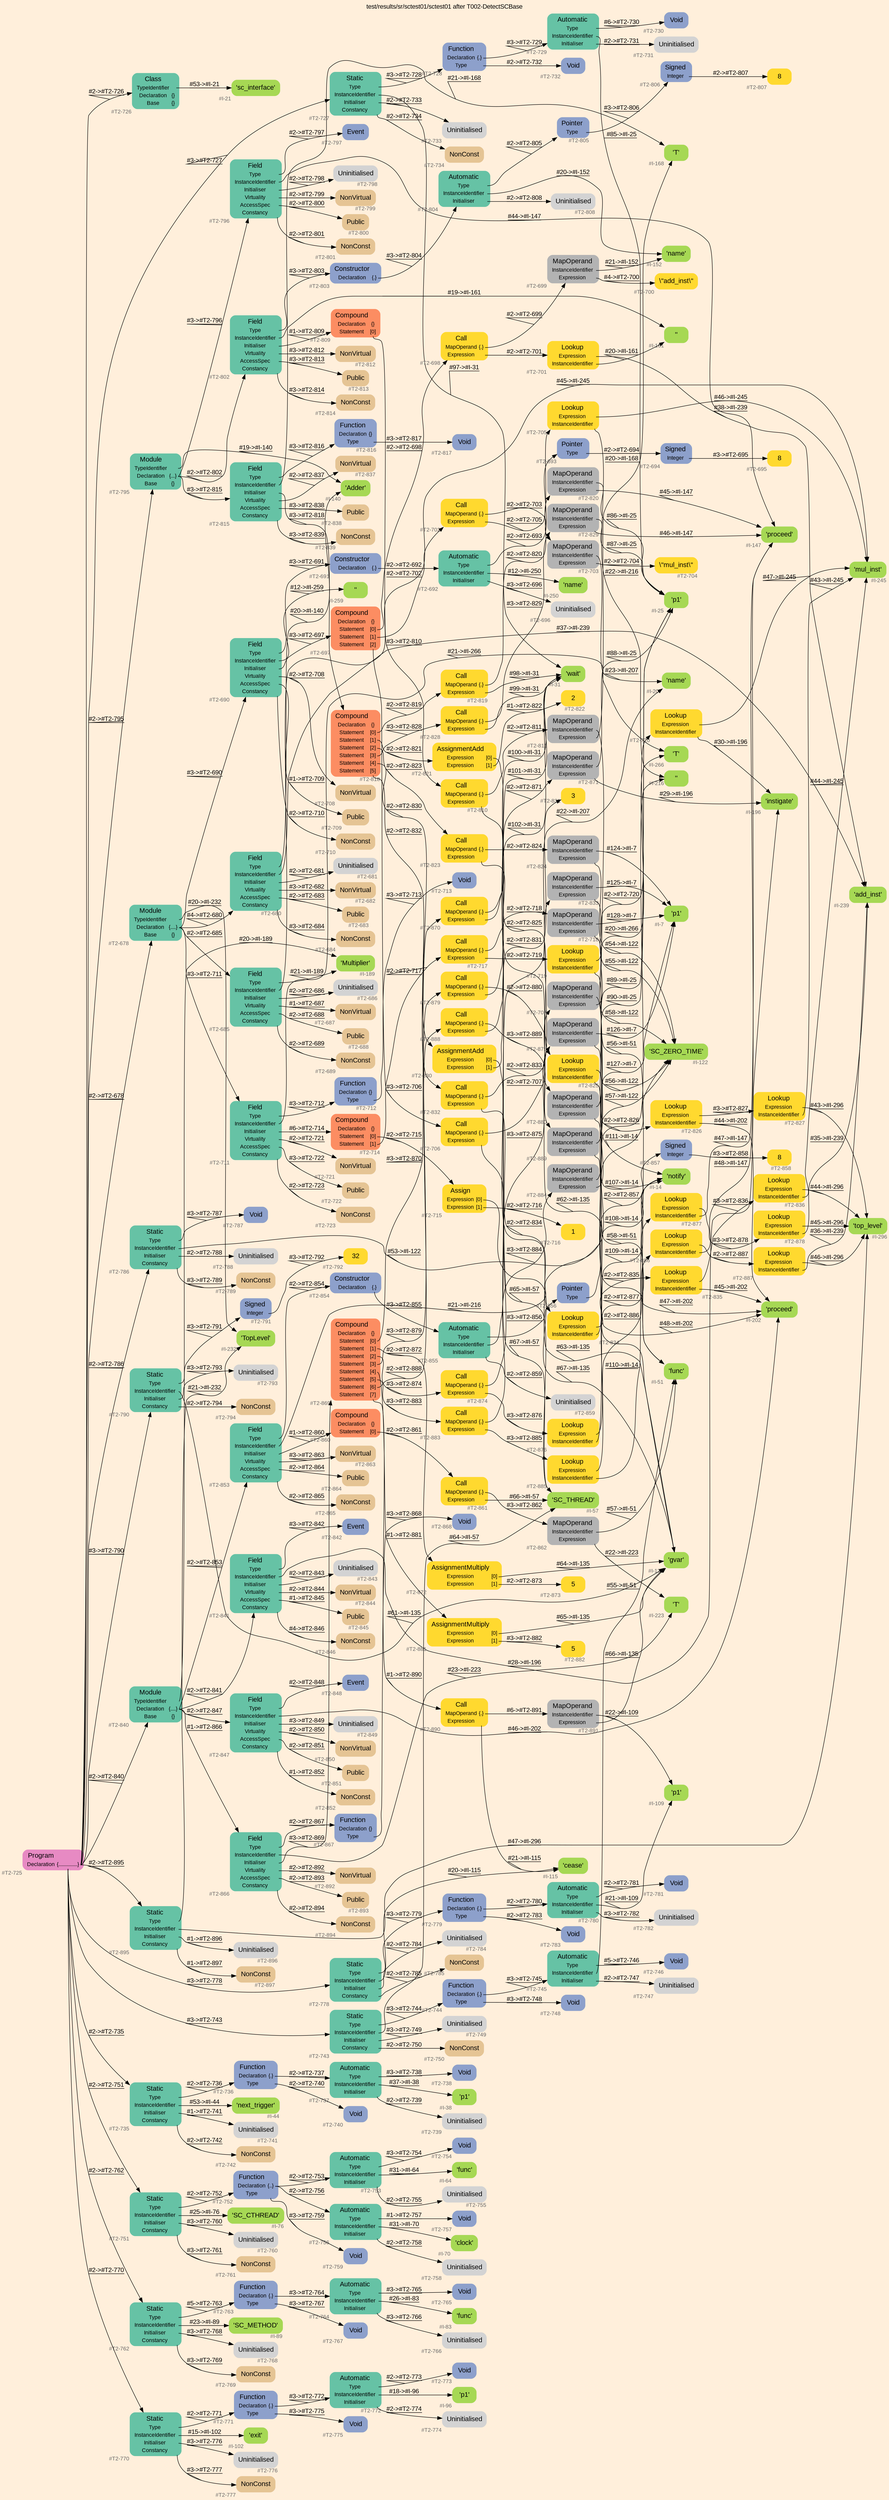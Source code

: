 digraph "test/results/sr/sctest01/sctest01 after T002-DetectSCBase" {
label = "test/results/sr/sctest01/sctest01 after T002-DetectSCBase"
labelloc = t
graph [
    rankdir = "LR"
    ranksep = 0.3
    bgcolor = antiquewhite1
    color = black
    fontcolor = black
    fontname = "Arial"
];
node [
    fontname = "Arial"
];
edge [
    fontname = "Arial"
];

// -------------------- node figure --------------------
// -------- block #T2-725 ----------
"#T2-725" [
    fillcolor = "/set28/4"
    xlabel = "#T2-725"
    fontsize = "12"
    fontcolor = grey40
    shape = "plaintext"
    label = <<TABLE BORDER="0" CELLBORDER="0" CELLSPACING="0">
     <TR><TD><FONT COLOR="black" POINT-SIZE="15">Program</FONT></TD></TR>
     <TR><TD><FONT COLOR="black" POINT-SIZE="12">Declaration</FONT></TD><TD PORT="port0"><FONT COLOR="black" POINT-SIZE="12">{..............}</FONT></TD></TR>
    </TABLE>>
    style = "rounded,filled"
];

// -------- block #T2-726 ----------
"#T2-726" [
    fillcolor = "/set28/1"
    xlabel = "#T2-726"
    fontsize = "12"
    fontcolor = grey40
    shape = "plaintext"
    label = <<TABLE BORDER="0" CELLBORDER="0" CELLSPACING="0">
     <TR><TD><FONT COLOR="black" POINT-SIZE="15">Class</FONT></TD></TR>
     <TR><TD><FONT COLOR="black" POINT-SIZE="12">TypeIdentifier</FONT></TD><TD PORT="port0"></TD></TR>
     <TR><TD><FONT COLOR="black" POINT-SIZE="12">Declaration</FONT></TD><TD PORT="port1"><FONT COLOR="black" POINT-SIZE="12">{}</FONT></TD></TR>
     <TR><TD><FONT COLOR="black" POINT-SIZE="12">Base</FONT></TD><TD PORT="port2"><FONT COLOR="black" POINT-SIZE="12">{}</FONT></TD></TR>
    </TABLE>>
    style = "rounded,filled"
];

// -------- block #I-21 ----------
"#I-21" [
    fillcolor = "/set28/5"
    xlabel = "#I-21"
    fontsize = "12"
    fontcolor = grey40
    shape = "plaintext"
    label = <<TABLE BORDER="0" CELLBORDER="0" CELLSPACING="0">
     <TR><TD><FONT COLOR="black" POINT-SIZE="15">'sc_interface'</FONT></TD></TR>
    </TABLE>>
    style = "rounded,filled"
];

// -------- block #T2-727 ----------
"#T2-727" [
    fillcolor = "/set28/1"
    xlabel = "#T2-727"
    fontsize = "12"
    fontcolor = grey40
    shape = "plaintext"
    label = <<TABLE BORDER="0" CELLBORDER="0" CELLSPACING="0">
     <TR><TD><FONT COLOR="black" POINT-SIZE="15">Static</FONT></TD></TR>
     <TR><TD><FONT COLOR="black" POINT-SIZE="12">Type</FONT></TD><TD PORT="port0"></TD></TR>
     <TR><TD><FONT COLOR="black" POINT-SIZE="12">InstanceIdentifier</FONT></TD><TD PORT="port1"></TD></TR>
     <TR><TD><FONT COLOR="black" POINT-SIZE="12">Initialiser</FONT></TD><TD PORT="port2"></TD></TR>
     <TR><TD><FONT COLOR="black" POINT-SIZE="12">Constancy</FONT></TD><TD PORT="port3"></TD></TR>
    </TABLE>>
    style = "rounded,filled"
];

// -------- block #T2-728 ----------
"#T2-728" [
    fillcolor = "/set28/3"
    xlabel = "#T2-728"
    fontsize = "12"
    fontcolor = grey40
    shape = "plaintext"
    label = <<TABLE BORDER="0" CELLBORDER="0" CELLSPACING="0">
     <TR><TD><FONT COLOR="black" POINT-SIZE="15">Function</FONT></TD></TR>
     <TR><TD><FONT COLOR="black" POINT-SIZE="12">Declaration</FONT></TD><TD PORT="port0"><FONT COLOR="black" POINT-SIZE="12">{.}</FONT></TD></TR>
     <TR><TD><FONT COLOR="black" POINT-SIZE="12">Type</FONT></TD><TD PORT="port1"></TD></TR>
    </TABLE>>
    style = "rounded,filled"
];

// -------- block #T2-729 ----------
"#T2-729" [
    fillcolor = "/set28/1"
    xlabel = "#T2-729"
    fontsize = "12"
    fontcolor = grey40
    shape = "plaintext"
    label = <<TABLE BORDER="0" CELLBORDER="0" CELLSPACING="0">
     <TR><TD><FONT COLOR="black" POINT-SIZE="15">Automatic</FONT></TD></TR>
     <TR><TD><FONT COLOR="black" POINT-SIZE="12">Type</FONT></TD><TD PORT="port0"></TD></TR>
     <TR><TD><FONT COLOR="black" POINT-SIZE="12">InstanceIdentifier</FONT></TD><TD PORT="port1"></TD></TR>
     <TR><TD><FONT COLOR="black" POINT-SIZE="12">Initialiser</FONT></TD><TD PORT="port2"></TD></TR>
    </TABLE>>
    style = "rounded,filled"
];

// -------- block #T2-730 ----------
"#T2-730" [
    fillcolor = "/set28/3"
    xlabel = "#T2-730"
    fontsize = "12"
    fontcolor = grey40
    shape = "plaintext"
    label = <<TABLE BORDER="0" CELLBORDER="0" CELLSPACING="0">
     <TR><TD><FONT COLOR="black" POINT-SIZE="15">Void</FONT></TD></TR>
    </TABLE>>
    style = "rounded,filled"
];

// -------- block #I-25 ----------
"#I-25" [
    fillcolor = "/set28/5"
    xlabel = "#I-25"
    fontsize = "12"
    fontcolor = grey40
    shape = "plaintext"
    label = <<TABLE BORDER="0" CELLBORDER="0" CELLSPACING="0">
     <TR><TD><FONT COLOR="black" POINT-SIZE="15">'p1'</FONT></TD></TR>
    </TABLE>>
    style = "rounded,filled"
];

// -------- block #T2-731 ----------
"#T2-731" [
    xlabel = "#T2-731"
    fontsize = "12"
    fontcolor = grey40
    shape = "plaintext"
    label = <<TABLE BORDER="0" CELLBORDER="0" CELLSPACING="0">
     <TR><TD><FONT COLOR="black" POINT-SIZE="15">Uninitialised</FONT></TD></TR>
    </TABLE>>
    style = "rounded,filled"
];

// -------- block #T2-732 ----------
"#T2-732" [
    fillcolor = "/set28/3"
    xlabel = "#T2-732"
    fontsize = "12"
    fontcolor = grey40
    shape = "plaintext"
    label = <<TABLE BORDER="0" CELLBORDER="0" CELLSPACING="0">
     <TR><TD><FONT COLOR="black" POINT-SIZE="15">Void</FONT></TD></TR>
    </TABLE>>
    style = "rounded,filled"
];

// -------- block #I-31 ----------
"#I-31" [
    fillcolor = "/set28/5"
    xlabel = "#I-31"
    fontsize = "12"
    fontcolor = grey40
    shape = "plaintext"
    label = <<TABLE BORDER="0" CELLBORDER="0" CELLSPACING="0">
     <TR><TD><FONT COLOR="black" POINT-SIZE="15">'wait'</FONT></TD></TR>
    </TABLE>>
    style = "rounded,filled"
];

// -------- block #T2-733 ----------
"#T2-733" [
    xlabel = "#T2-733"
    fontsize = "12"
    fontcolor = grey40
    shape = "plaintext"
    label = <<TABLE BORDER="0" CELLBORDER="0" CELLSPACING="0">
     <TR><TD><FONT COLOR="black" POINT-SIZE="15">Uninitialised</FONT></TD></TR>
    </TABLE>>
    style = "rounded,filled"
];

// -------- block #T2-734 ----------
"#T2-734" [
    fillcolor = "/set28/7"
    xlabel = "#T2-734"
    fontsize = "12"
    fontcolor = grey40
    shape = "plaintext"
    label = <<TABLE BORDER="0" CELLBORDER="0" CELLSPACING="0">
     <TR><TD><FONT COLOR="black" POINT-SIZE="15">NonConst</FONT></TD></TR>
    </TABLE>>
    style = "rounded,filled"
];

// -------- block #T2-735 ----------
"#T2-735" [
    fillcolor = "/set28/1"
    xlabel = "#T2-735"
    fontsize = "12"
    fontcolor = grey40
    shape = "plaintext"
    label = <<TABLE BORDER="0" CELLBORDER="0" CELLSPACING="0">
     <TR><TD><FONT COLOR="black" POINT-SIZE="15">Static</FONT></TD></TR>
     <TR><TD><FONT COLOR="black" POINT-SIZE="12">Type</FONT></TD><TD PORT="port0"></TD></TR>
     <TR><TD><FONT COLOR="black" POINT-SIZE="12">InstanceIdentifier</FONT></TD><TD PORT="port1"></TD></TR>
     <TR><TD><FONT COLOR="black" POINT-SIZE="12">Initialiser</FONT></TD><TD PORT="port2"></TD></TR>
     <TR><TD><FONT COLOR="black" POINT-SIZE="12">Constancy</FONT></TD><TD PORT="port3"></TD></TR>
    </TABLE>>
    style = "rounded,filled"
];

// -------- block #T2-736 ----------
"#T2-736" [
    fillcolor = "/set28/3"
    xlabel = "#T2-736"
    fontsize = "12"
    fontcolor = grey40
    shape = "plaintext"
    label = <<TABLE BORDER="0" CELLBORDER="0" CELLSPACING="0">
     <TR><TD><FONT COLOR="black" POINT-SIZE="15">Function</FONT></TD></TR>
     <TR><TD><FONT COLOR="black" POINT-SIZE="12">Declaration</FONT></TD><TD PORT="port0"><FONT COLOR="black" POINT-SIZE="12">{.}</FONT></TD></TR>
     <TR><TD><FONT COLOR="black" POINT-SIZE="12">Type</FONT></TD><TD PORT="port1"></TD></TR>
    </TABLE>>
    style = "rounded,filled"
];

// -------- block #T2-737 ----------
"#T2-737" [
    fillcolor = "/set28/1"
    xlabel = "#T2-737"
    fontsize = "12"
    fontcolor = grey40
    shape = "plaintext"
    label = <<TABLE BORDER="0" CELLBORDER="0" CELLSPACING="0">
     <TR><TD><FONT COLOR="black" POINT-SIZE="15">Automatic</FONT></TD></TR>
     <TR><TD><FONT COLOR="black" POINT-SIZE="12">Type</FONT></TD><TD PORT="port0"></TD></TR>
     <TR><TD><FONT COLOR="black" POINT-SIZE="12">InstanceIdentifier</FONT></TD><TD PORT="port1"></TD></TR>
     <TR><TD><FONT COLOR="black" POINT-SIZE="12">Initialiser</FONT></TD><TD PORT="port2"></TD></TR>
    </TABLE>>
    style = "rounded,filled"
];

// -------- block #T2-738 ----------
"#T2-738" [
    fillcolor = "/set28/3"
    xlabel = "#T2-738"
    fontsize = "12"
    fontcolor = grey40
    shape = "plaintext"
    label = <<TABLE BORDER="0" CELLBORDER="0" CELLSPACING="0">
     <TR><TD><FONT COLOR="black" POINT-SIZE="15">Void</FONT></TD></TR>
    </TABLE>>
    style = "rounded,filled"
];

// -------- block #I-38 ----------
"#I-38" [
    fillcolor = "/set28/5"
    xlabel = "#I-38"
    fontsize = "12"
    fontcolor = grey40
    shape = "plaintext"
    label = <<TABLE BORDER="0" CELLBORDER="0" CELLSPACING="0">
     <TR><TD><FONT COLOR="black" POINT-SIZE="15">'p1'</FONT></TD></TR>
    </TABLE>>
    style = "rounded,filled"
];

// -------- block #T2-739 ----------
"#T2-739" [
    xlabel = "#T2-739"
    fontsize = "12"
    fontcolor = grey40
    shape = "plaintext"
    label = <<TABLE BORDER="0" CELLBORDER="0" CELLSPACING="0">
     <TR><TD><FONT COLOR="black" POINT-SIZE="15">Uninitialised</FONT></TD></TR>
    </TABLE>>
    style = "rounded,filled"
];

// -------- block #T2-740 ----------
"#T2-740" [
    fillcolor = "/set28/3"
    xlabel = "#T2-740"
    fontsize = "12"
    fontcolor = grey40
    shape = "plaintext"
    label = <<TABLE BORDER="0" CELLBORDER="0" CELLSPACING="0">
     <TR><TD><FONT COLOR="black" POINT-SIZE="15">Void</FONT></TD></TR>
    </TABLE>>
    style = "rounded,filled"
];

// -------- block #I-44 ----------
"#I-44" [
    fillcolor = "/set28/5"
    xlabel = "#I-44"
    fontsize = "12"
    fontcolor = grey40
    shape = "plaintext"
    label = <<TABLE BORDER="0" CELLBORDER="0" CELLSPACING="0">
     <TR><TD><FONT COLOR="black" POINT-SIZE="15">'next_trigger'</FONT></TD></TR>
    </TABLE>>
    style = "rounded,filled"
];

// -------- block #T2-741 ----------
"#T2-741" [
    xlabel = "#T2-741"
    fontsize = "12"
    fontcolor = grey40
    shape = "plaintext"
    label = <<TABLE BORDER="0" CELLBORDER="0" CELLSPACING="0">
     <TR><TD><FONT COLOR="black" POINT-SIZE="15">Uninitialised</FONT></TD></TR>
    </TABLE>>
    style = "rounded,filled"
];

// -------- block #T2-742 ----------
"#T2-742" [
    fillcolor = "/set28/7"
    xlabel = "#T2-742"
    fontsize = "12"
    fontcolor = grey40
    shape = "plaintext"
    label = <<TABLE BORDER="0" CELLBORDER="0" CELLSPACING="0">
     <TR><TD><FONT COLOR="black" POINT-SIZE="15">NonConst</FONT></TD></TR>
    </TABLE>>
    style = "rounded,filled"
];

// -------- block #T2-743 ----------
"#T2-743" [
    fillcolor = "/set28/1"
    xlabel = "#T2-743"
    fontsize = "12"
    fontcolor = grey40
    shape = "plaintext"
    label = <<TABLE BORDER="0" CELLBORDER="0" CELLSPACING="0">
     <TR><TD><FONT COLOR="black" POINT-SIZE="15">Static</FONT></TD></TR>
     <TR><TD><FONT COLOR="black" POINT-SIZE="12">Type</FONT></TD><TD PORT="port0"></TD></TR>
     <TR><TD><FONT COLOR="black" POINT-SIZE="12">InstanceIdentifier</FONT></TD><TD PORT="port1"></TD></TR>
     <TR><TD><FONT COLOR="black" POINT-SIZE="12">Initialiser</FONT></TD><TD PORT="port2"></TD></TR>
     <TR><TD><FONT COLOR="black" POINT-SIZE="12">Constancy</FONT></TD><TD PORT="port3"></TD></TR>
    </TABLE>>
    style = "rounded,filled"
];

// -------- block #T2-744 ----------
"#T2-744" [
    fillcolor = "/set28/3"
    xlabel = "#T2-744"
    fontsize = "12"
    fontcolor = grey40
    shape = "plaintext"
    label = <<TABLE BORDER="0" CELLBORDER="0" CELLSPACING="0">
     <TR><TD><FONT COLOR="black" POINT-SIZE="15">Function</FONT></TD></TR>
     <TR><TD><FONT COLOR="black" POINT-SIZE="12">Declaration</FONT></TD><TD PORT="port0"><FONT COLOR="black" POINT-SIZE="12">{.}</FONT></TD></TR>
     <TR><TD><FONT COLOR="black" POINT-SIZE="12">Type</FONT></TD><TD PORT="port1"></TD></TR>
    </TABLE>>
    style = "rounded,filled"
];

// -------- block #T2-745 ----------
"#T2-745" [
    fillcolor = "/set28/1"
    xlabel = "#T2-745"
    fontsize = "12"
    fontcolor = grey40
    shape = "plaintext"
    label = <<TABLE BORDER="0" CELLBORDER="0" CELLSPACING="0">
     <TR><TD><FONT COLOR="black" POINT-SIZE="15">Automatic</FONT></TD></TR>
     <TR><TD><FONT COLOR="black" POINT-SIZE="12">Type</FONT></TD><TD PORT="port0"></TD></TR>
     <TR><TD><FONT COLOR="black" POINT-SIZE="12">InstanceIdentifier</FONT></TD><TD PORT="port1"></TD></TR>
     <TR><TD><FONT COLOR="black" POINT-SIZE="12">Initialiser</FONT></TD><TD PORT="port2"></TD></TR>
    </TABLE>>
    style = "rounded,filled"
];

// -------- block #T2-746 ----------
"#T2-746" [
    fillcolor = "/set28/3"
    xlabel = "#T2-746"
    fontsize = "12"
    fontcolor = grey40
    shape = "plaintext"
    label = <<TABLE BORDER="0" CELLBORDER="0" CELLSPACING="0">
     <TR><TD><FONT COLOR="black" POINT-SIZE="15">Void</FONT></TD></TR>
    </TABLE>>
    style = "rounded,filled"
];

// -------- block #I-51 ----------
"#I-51" [
    fillcolor = "/set28/5"
    xlabel = "#I-51"
    fontsize = "12"
    fontcolor = grey40
    shape = "plaintext"
    label = <<TABLE BORDER="0" CELLBORDER="0" CELLSPACING="0">
     <TR><TD><FONT COLOR="black" POINT-SIZE="15">'func'</FONT></TD></TR>
    </TABLE>>
    style = "rounded,filled"
];

// -------- block #T2-747 ----------
"#T2-747" [
    xlabel = "#T2-747"
    fontsize = "12"
    fontcolor = grey40
    shape = "plaintext"
    label = <<TABLE BORDER="0" CELLBORDER="0" CELLSPACING="0">
     <TR><TD><FONT COLOR="black" POINT-SIZE="15">Uninitialised</FONT></TD></TR>
    </TABLE>>
    style = "rounded,filled"
];

// -------- block #T2-748 ----------
"#T2-748" [
    fillcolor = "/set28/3"
    xlabel = "#T2-748"
    fontsize = "12"
    fontcolor = grey40
    shape = "plaintext"
    label = <<TABLE BORDER="0" CELLBORDER="0" CELLSPACING="0">
     <TR><TD><FONT COLOR="black" POINT-SIZE="15">Void</FONT></TD></TR>
    </TABLE>>
    style = "rounded,filled"
];

// -------- block #I-57 ----------
"#I-57" [
    fillcolor = "/set28/5"
    xlabel = "#I-57"
    fontsize = "12"
    fontcolor = grey40
    shape = "plaintext"
    label = <<TABLE BORDER="0" CELLBORDER="0" CELLSPACING="0">
     <TR><TD><FONT COLOR="black" POINT-SIZE="15">'SC_THREAD'</FONT></TD></TR>
    </TABLE>>
    style = "rounded,filled"
];

// -------- block #T2-749 ----------
"#T2-749" [
    xlabel = "#T2-749"
    fontsize = "12"
    fontcolor = grey40
    shape = "plaintext"
    label = <<TABLE BORDER="0" CELLBORDER="0" CELLSPACING="0">
     <TR><TD><FONT COLOR="black" POINT-SIZE="15">Uninitialised</FONT></TD></TR>
    </TABLE>>
    style = "rounded,filled"
];

// -------- block #T2-750 ----------
"#T2-750" [
    fillcolor = "/set28/7"
    xlabel = "#T2-750"
    fontsize = "12"
    fontcolor = grey40
    shape = "plaintext"
    label = <<TABLE BORDER="0" CELLBORDER="0" CELLSPACING="0">
     <TR><TD><FONT COLOR="black" POINT-SIZE="15">NonConst</FONT></TD></TR>
    </TABLE>>
    style = "rounded,filled"
];

// -------- block #T2-751 ----------
"#T2-751" [
    fillcolor = "/set28/1"
    xlabel = "#T2-751"
    fontsize = "12"
    fontcolor = grey40
    shape = "plaintext"
    label = <<TABLE BORDER="0" CELLBORDER="0" CELLSPACING="0">
     <TR><TD><FONT COLOR="black" POINT-SIZE="15">Static</FONT></TD></TR>
     <TR><TD><FONT COLOR="black" POINT-SIZE="12">Type</FONT></TD><TD PORT="port0"></TD></TR>
     <TR><TD><FONT COLOR="black" POINT-SIZE="12">InstanceIdentifier</FONT></TD><TD PORT="port1"></TD></TR>
     <TR><TD><FONT COLOR="black" POINT-SIZE="12">Initialiser</FONT></TD><TD PORT="port2"></TD></TR>
     <TR><TD><FONT COLOR="black" POINT-SIZE="12">Constancy</FONT></TD><TD PORT="port3"></TD></TR>
    </TABLE>>
    style = "rounded,filled"
];

// -------- block #T2-752 ----------
"#T2-752" [
    fillcolor = "/set28/3"
    xlabel = "#T2-752"
    fontsize = "12"
    fontcolor = grey40
    shape = "plaintext"
    label = <<TABLE BORDER="0" CELLBORDER="0" CELLSPACING="0">
     <TR><TD><FONT COLOR="black" POINT-SIZE="15">Function</FONT></TD></TR>
     <TR><TD><FONT COLOR="black" POINT-SIZE="12">Declaration</FONT></TD><TD PORT="port0"><FONT COLOR="black" POINT-SIZE="12">{..}</FONT></TD></TR>
     <TR><TD><FONT COLOR="black" POINT-SIZE="12">Type</FONT></TD><TD PORT="port1"></TD></TR>
    </TABLE>>
    style = "rounded,filled"
];

// -------- block #T2-753 ----------
"#T2-753" [
    fillcolor = "/set28/1"
    xlabel = "#T2-753"
    fontsize = "12"
    fontcolor = grey40
    shape = "plaintext"
    label = <<TABLE BORDER="0" CELLBORDER="0" CELLSPACING="0">
     <TR><TD><FONT COLOR="black" POINT-SIZE="15">Automatic</FONT></TD></TR>
     <TR><TD><FONT COLOR="black" POINT-SIZE="12">Type</FONT></TD><TD PORT="port0"></TD></TR>
     <TR><TD><FONT COLOR="black" POINT-SIZE="12">InstanceIdentifier</FONT></TD><TD PORT="port1"></TD></TR>
     <TR><TD><FONT COLOR="black" POINT-SIZE="12">Initialiser</FONT></TD><TD PORT="port2"></TD></TR>
    </TABLE>>
    style = "rounded,filled"
];

// -------- block #T2-754 ----------
"#T2-754" [
    fillcolor = "/set28/3"
    xlabel = "#T2-754"
    fontsize = "12"
    fontcolor = grey40
    shape = "plaintext"
    label = <<TABLE BORDER="0" CELLBORDER="0" CELLSPACING="0">
     <TR><TD><FONT COLOR="black" POINT-SIZE="15">Void</FONT></TD></TR>
    </TABLE>>
    style = "rounded,filled"
];

// -------- block #I-64 ----------
"#I-64" [
    fillcolor = "/set28/5"
    xlabel = "#I-64"
    fontsize = "12"
    fontcolor = grey40
    shape = "plaintext"
    label = <<TABLE BORDER="0" CELLBORDER="0" CELLSPACING="0">
     <TR><TD><FONT COLOR="black" POINT-SIZE="15">'func'</FONT></TD></TR>
    </TABLE>>
    style = "rounded,filled"
];

// -------- block #T2-755 ----------
"#T2-755" [
    xlabel = "#T2-755"
    fontsize = "12"
    fontcolor = grey40
    shape = "plaintext"
    label = <<TABLE BORDER="0" CELLBORDER="0" CELLSPACING="0">
     <TR><TD><FONT COLOR="black" POINT-SIZE="15">Uninitialised</FONT></TD></TR>
    </TABLE>>
    style = "rounded,filled"
];

// -------- block #T2-756 ----------
"#T2-756" [
    fillcolor = "/set28/1"
    xlabel = "#T2-756"
    fontsize = "12"
    fontcolor = grey40
    shape = "plaintext"
    label = <<TABLE BORDER="0" CELLBORDER="0" CELLSPACING="0">
     <TR><TD><FONT COLOR="black" POINT-SIZE="15">Automatic</FONT></TD></TR>
     <TR><TD><FONT COLOR="black" POINT-SIZE="12">Type</FONT></TD><TD PORT="port0"></TD></TR>
     <TR><TD><FONT COLOR="black" POINT-SIZE="12">InstanceIdentifier</FONT></TD><TD PORT="port1"></TD></TR>
     <TR><TD><FONT COLOR="black" POINT-SIZE="12">Initialiser</FONT></TD><TD PORT="port2"></TD></TR>
    </TABLE>>
    style = "rounded,filled"
];

// -------- block #T2-757 ----------
"#T2-757" [
    fillcolor = "/set28/3"
    xlabel = "#T2-757"
    fontsize = "12"
    fontcolor = grey40
    shape = "plaintext"
    label = <<TABLE BORDER="0" CELLBORDER="0" CELLSPACING="0">
     <TR><TD><FONT COLOR="black" POINT-SIZE="15">Void</FONT></TD></TR>
    </TABLE>>
    style = "rounded,filled"
];

// -------- block #I-70 ----------
"#I-70" [
    fillcolor = "/set28/5"
    xlabel = "#I-70"
    fontsize = "12"
    fontcolor = grey40
    shape = "plaintext"
    label = <<TABLE BORDER="0" CELLBORDER="0" CELLSPACING="0">
     <TR><TD><FONT COLOR="black" POINT-SIZE="15">'clock'</FONT></TD></TR>
    </TABLE>>
    style = "rounded,filled"
];

// -------- block #T2-758 ----------
"#T2-758" [
    xlabel = "#T2-758"
    fontsize = "12"
    fontcolor = grey40
    shape = "plaintext"
    label = <<TABLE BORDER="0" CELLBORDER="0" CELLSPACING="0">
     <TR><TD><FONT COLOR="black" POINT-SIZE="15">Uninitialised</FONT></TD></TR>
    </TABLE>>
    style = "rounded,filled"
];

// -------- block #T2-759 ----------
"#T2-759" [
    fillcolor = "/set28/3"
    xlabel = "#T2-759"
    fontsize = "12"
    fontcolor = grey40
    shape = "plaintext"
    label = <<TABLE BORDER="0" CELLBORDER="0" CELLSPACING="0">
     <TR><TD><FONT COLOR="black" POINT-SIZE="15">Void</FONT></TD></TR>
    </TABLE>>
    style = "rounded,filled"
];

// -------- block #I-76 ----------
"#I-76" [
    fillcolor = "/set28/5"
    xlabel = "#I-76"
    fontsize = "12"
    fontcolor = grey40
    shape = "plaintext"
    label = <<TABLE BORDER="0" CELLBORDER="0" CELLSPACING="0">
     <TR><TD><FONT COLOR="black" POINT-SIZE="15">'SC_CTHREAD'</FONT></TD></TR>
    </TABLE>>
    style = "rounded,filled"
];

// -------- block #T2-760 ----------
"#T2-760" [
    xlabel = "#T2-760"
    fontsize = "12"
    fontcolor = grey40
    shape = "plaintext"
    label = <<TABLE BORDER="0" CELLBORDER="0" CELLSPACING="0">
     <TR><TD><FONT COLOR="black" POINT-SIZE="15">Uninitialised</FONT></TD></TR>
    </TABLE>>
    style = "rounded,filled"
];

// -------- block #T2-761 ----------
"#T2-761" [
    fillcolor = "/set28/7"
    xlabel = "#T2-761"
    fontsize = "12"
    fontcolor = grey40
    shape = "plaintext"
    label = <<TABLE BORDER="0" CELLBORDER="0" CELLSPACING="0">
     <TR><TD><FONT COLOR="black" POINT-SIZE="15">NonConst</FONT></TD></TR>
    </TABLE>>
    style = "rounded,filled"
];

// -------- block #T2-762 ----------
"#T2-762" [
    fillcolor = "/set28/1"
    xlabel = "#T2-762"
    fontsize = "12"
    fontcolor = grey40
    shape = "plaintext"
    label = <<TABLE BORDER="0" CELLBORDER="0" CELLSPACING="0">
     <TR><TD><FONT COLOR="black" POINT-SIZE="15">Static</FONT></TD></TR>
     <TR><TD><FONT COLOR="black" POINT-SIZE="12">Type</FONT></TD><TD PORT="port0"></TD></TR>
     <TR><TD><FONT COLOR="black" POINT-SIZE="12">InstanceIdentifier</FONT></TD><TD PORT="port1"></TD></TR>
     <TR><TD><FONT COLOR="black" POINT-SIZE="12">Initialiser</FONT></TD><TD PORT="port2"></TD></TR>
     <TR><TD><FONT COLOR="black" POINT-SIZE="12">Constancy</FONT></TD><TD PORT="port3"></TD></TR>
    </TABLE>>
    style = "rounded,filled"
];

// -------- block #T2-763 ----------
"#T2-763" [
    fillcolor = "/set28/3"
    xlabel = "#T2-763"
    fontsize = "12"
    fontcolor = grey40
    shape = "plaintext"
    label = <<TABLE BORDER="0" CELLBORDER="0" CELLSPACING="0">
     <TR><TD><FONT COLOR="black" POINT-SIZE="15">Function</FONT></TD></TR>
     <TR><TD><FONT COLOR="black" POINT-SIZE="12">Declaration</FONT></TD><TD PORT="port0"><FONT COLOR="black" POINT-SIZE="12">{.}</FONT></TD></TR>
     <TR><TD><FONT COLOR="black" POINT-SIZE="12">Type</FONT></TD><TD PORT="port1"></TD></TR>
    </TABLE>>
    style = "rounded,filled"
];

// -------- block #T2-764 ----------
"#T2-764" [
    fillcolor = "/set28/1"
    xlabel = "#T2-764"
    fontsize = "12"
    fontcolor = grey40
    shape = "plaintext"
    label = <<TABLE BORDER="0" CELLBORDER="0" CELLSPACING="0">
     <TR><TD><FONT COLOR="black" POINT-SIZE="15">Automatic</FONT></TD></TR>
     <TR><TD><FONT COLOR="black" POINT-SIZE="12">Type</FONT></TD><TD PORT="port0"></TD></TR>
     <TR><TD><FONT COLOR="black" POINT-SIZE="12">InstanceIdentifier</FONT></TD><TD PORT="port1"></TD></TR>
     <TR><TD><FONT COLOR="black" POINT-SIZE="12">Initialiser</FONT></TD><TD PORT="port2"></TD></TR>
    </TABLE>>
    style = "rounded,filled"
];

// -------- block #T2-765 ----------
"#T2-765" [
    fillcolor = "/set28/3"
    xlabel = "#T2-765"
    fontsize = "12"
    fontcolor = grey40
    shape = "plaintext"
    label = <<TABLE BORDER="0" CELLBORDER="0" CELLSPACING="0">
     <TR><TD><FONT COLOR="black" POINT-SIZE="15">Void</FONT></TD></TR>
    </TABLE>>
    style = "rounded,filled"
];

// -------- block #I-83 ----------
"#I-83" [
    fillcolor = "/set28/5"
    xlabel = "#I-83"
    fontsize = "12"
    fontcolor = grey40
    shape = "plaintext"
    label = <<TABLE BORDER="0" CELLBORDER="0" CELLSPACING="0">
     <TR><TD><FONT COLOR="black" POINT-SIZE="15">'func'</FONT></TD></TR>
    </TABLE>>
    style = "rounded,filled"
];

// -------- block #T2-766 ----------
"#T2-766" [
    xlabel = "#T2-766"
    fontsize = "12"
    fontcolor = grey40
    shape = "plaintext"
    label = <<TABLE BORDER="0" CELLBORDER="0" CELLSPACING="0">
     <TR><TD><FONT COLOR="black" POINT-SIZE="15">Uninitialised</FONT></TD></TR>
    </TABLE>>
    style = "rounded,filled"
];

// -------- block #T2-767 ----------
"#T2-767" [
    fillcolor = "/set28/3"
    xlabel = "#T2-767"
    fontsize = "12"
    fontcolor = grey40
    shape = "plaintext"
    label = <<TABLE BORDER="0" CELLBORDER="0" CELLSPACING="0">
     <TR><TD><FONT COLOR="black" POINT-SIZE="15">Void</FONT></TD></TR>
    </TABLE>>
    style = "rounded,filled"
];

// -------- block #I-89 ----------
"#I-89" [
    fillcolor = "/set28/5"
    xlabel = "#I-89"
    fontsize = "12"
    fontcolor = grey40
    shape = "plaintext"
    label = <<TABLE BORDER="0" CELLBORDER="0" CELLSPACING="0">
     <TR><TD><FONT COLOR="black" POINT-SIZE="15">'SC_METHOD'</FONT></TD></TR>
    </TABLE>>
    style = "rounded,filled"
];

// -------- block #T2-768 ----------
"#T2-768" [
    xlabel = "#T2-768"
    fontsize = "12"
    fontcolor = grey40
    shape = "plaintext"
    label = <<TABLE BORDER="0" CELLBORDER="0" CELLSPACING="0">
     <TR><TD><FONT COLOR="black" POINT-SIZE="15">Uninitialised</FONT></TD></TR>
    </TABLE>>
    style = "rounded,filled"
];

// -------- block #T2-769 ----------
"#T2-769" [
    fillcolor = "/set28/7"
    xlabel = "#T2-769"
    fontsize = "12"
    fontcolor = grey40
    shape = "plaintext"
    label = <<TABLE BORDER="0" CELLBORDER="0" CELLSPACING="0">
     <TR><TD><FONT COLOR="black" POINT-SIZE="15">NonConst</FONT></TD></TR>
    </TABLE>>
    style = "rounded,filled"
];

// -------- block #T2-770 ----------
"#T2-770" [
    fillcolor = "/set28/1"
    xlabel = "#T2-770"
    fontsize = "12"
    fontcolor = grey40
    shape = "plaintext"
    label = <<TABLE BORDER="0" CELLBORDER="0" CELLSPACING="0">
     <TR><TD><FONT COLOR="black" POINT-SIZE="15">Static</FONT></TD></TR>
     <TR><TD><FONT COLOR="black" POINT-SIZE="12">Type</FONT></TD><TD PORT="port0"></TD></TR>
     <TR><TD><FONT COLOR="black" POINT-SIZE="12">InstanceIdentifier</FONT></TD><TD PORT="port1"></TD></TR>
     <TR><TD><FONT COLOR="black" POINT-SIZE="12">Initialiser</FONT></TD><TD PORT="port2"></TD></TR>
     <TR><TD><FONT COLOR="black" POINT-SIZE="12">Constancy</FONT></TD><TD PORT="port3"></TD></TR>
    </TABLE>>
    style = "rounded,filled"
];

// -------- block #T2-771 ----------
"#T2-771" [
    fillcolor = "/set28/3"
    xlabel = "#T2-771"
    fontsize = "12"
    fontcolor = grey40
    shape = "plaintext"
    label = <<TABLE BORDER="0" CELLBORDER="0" CELLSPACING="0">
     <TR><TD><FONT COLOR="black" POINT-SIZE="15">Function</FONT></TD></TR>
     <TR><TD><FONT COLOR="black" POINT-SIZE="12">Declaration</FONT></TD><TD PORT="port0"><FONT COLOR="black" POINT-SIZE="12">{.}</FONT></TD></TR>
     <TR><TD><FONT COLOR="black" POINT-SIZE="12">Type</FONT></TD><TD PORT="port1"></TD></TR>
    </TABLE>>
    style = "rounded,filled"
];

// -------- block #T2-772 ----------
"#T2-772" [
    fillcolor = "/set28/1"
    xlabel = "#T2-772"
    fontsize = "12"
    fontcolor = grey40
    shape = "plaintext"
    label = <<TABLE BORDER="0" CELLBORDER="0" CELLSPACING="0">
     <TR><TD><FONT COLOR="black" POINT-SIZE="15">Automatic</FONT></TD></TR>
     <TR><TD><FONT COLOR="black" POINT-SIZE="12">Type</FONT></TD><TD PORT="port0"></TD></TR>
     <TR><TD><FONT COLOR="black" POINT-SIZE="12">InstanceIdentifier</FONT></TD><TD PORT="port1"></TD></TR>
     <TR><TD><FONT COLOR="black" POINT-SIZE="12">Initialiser</FONT></TD><TD PORT="port2"></TD></TR>
    </TABLE>>
    style = "rounded,filled"
];

// -------- block #T2-773 ----------
"#T2-773" [
    fillcolor = "/set28/3"
    xlabel = "#T2-773"
    fontsize = "12"
    fontcolor = grey40
    shape = "plaintext"
    label = <<TABLE BORDER="0" CELLBORDER="0" CELLSPACING="0">
     <TR><TD><FONT COLOR="black" POINT-SIZE="15">Void</FONT></TD></TR>
    </TABLE>>
    style = "rounded,filled"
];

// -------- block #I-96 ----------
"#I-96" [
    fillcolor = "/set28/5"
    xlabel = "#I-96"
    fontsize = "12"
    fontcolor = grey40
    shape = "plaintext"
    label = <<TABLE BORDER="0" CELLBORDER="0" CELLSPACING="0">
     <TR><TD><FONT COLOR="black" POINT-SIZE="15">'p1'</FONT></TD></TR>
    </TABLE>>
    style = "rounded,filled"
];

// -------- block #T2-774 ----------
"#T2-774" [
    xlabel = "#T2-774"
    fontsize = "12"
    fontcolor = grey40
    shape = "plaintext"
    label = <<TABLE BORDER="0" CELLBORDER="0" CELLSPACING="0">
     <TR><TD><FONT COLOR="black" POINT-SIZE="15">Uninitialised</FONT></TD></TR>
    </TABLE>>
    style = "rounded,filled"
];

// -------- block #T2-775 ----------
"#T2-775" [
    fillcolor = "/set28/3"
    xlabel = "#T2-775"
    fontsize = "12"
    fontcolor = grey40
    shape = "plaintext"
    label = <<TABLE BORDER="0" CELLBORDER="0" CELLSPACING="0">
     <TR><TD><FONT COLOR="black" POINT-SIZE="15">Void</FONT></TD></TR>
    </TABLE>>
    style = "rounded,filled"
];

// -------- block #I-102 ----------
"#I-102" [
    fillcolor = "/set28/5"
    xlabel = "#I-102"
    fontsize = "12"
    fontcolor = grey40
    shape = "plaintext"
    label = <<TABLE BORDER="0" CELLBORDER="0" CELLSPACING="0">
     <TR><TD><FONT COLOR="black" POINT-SIZE="15">'exit'</FONT></TD></TR>
    </TABLE>>
    style = "rounded,filled"
];

// -------- block #T2-776 ----------
"#T2-776" [
    xlabel = "#T2-776"
    fontsize = "12"
    fontcolor = grey40
    shape = "plaintext"
    label = <<TABLE BORDER="0" CELLBORDER="0" CELLSPACING="0">
     <TR><TD><FONT COLOR="black" POINT-SIZE="15">Uninitialised</FONT></TD></TR>
    </TABLE>>
    style = "rounded,filled"
];

// -------- block #T2-777 ----------
"#T2-777" [
    fillcolor = "/set28/7"
    xlabel = "#T2-777"
    fontsize = "12"
    fontcolor = grey40
    shape = "plaintext"
    label = <<TABLE BORDER="0" CELLBORDER="0" CELLSPACING="0">
     <TR><TD><FONT COLOR="black" POINT-SIZE="15">NonConst</FONT></TD></TR>
    </TABLE>>
    style = "rounded,filled"
];

// -------- block #T2-778 ----------
"#T2-778" [
    fillcolor = "/set28/1"
    xlabel = "#T2-778"
    fontsize = "12"
    fontcolor = grey40
    shape = "plaintext"
    label = <<TABLE BORDER="0" CELLBORDER="0" CELLSPACING="0">
     <TR><TD><FONT COLOR="black" POINT-SIZE="15">Static</FONT></TD></TR>
     <TR><TD><FONT COLOR="black" POINT-SIZE="12">Type</FONT></TD><TD PORT="port0"></TD></TR>
     <TR><TD><FONT COLOR="black" POINT-SIZE="12">InstanceIdentifier</FONT></TD><TD PORT="port1"></TD></TR>
     <TR><TD><FONT COLOR="black" POINT-SIZE="12">Initialiser</FONT></TD><TD PORT="port2"></TD></TR>
     <TR><TD><FONT COLOR="black" POINT-SIZE="12">Constancy</FONT></TD><TD PORT="port3"></TD></TR>
    </TABLE>>
    style = "rounded,filled"
];

// -------- block #T2-779 ----------
"#T2-779" [
    fillcolor = "/set28/3"
    xlabel = "#T2-779"
    fontsize = "12"
    fontcolor = grey40
    shape = "plaintext"
    label = <<TABLE BORDER="0" CELLBORDER="0" CELLSPACING="0">
     <TR><TD><FONT COLOR="black" POINT-SIZE="15">Function</FONT></TD></TR>
     <TR><TD><FONT COLOR="black" POINT-SIZE="12">Declaration</FONT></TD><TD PORT="port0"><FONT COLOR="black" POINT-SIZE="12">{.}</FONT></TD></TR>
     <TR><TD><FONT COLOR="black" POINT-SIZE="12">Type</FONT></TD><TD PORT="port1"></TD></TR>
    </TABLE>>
    style = "rounded,filled"
];

// -------- block #T2-780 ----------
"#T2-780" [
    fillcolor = "/set28/1"
    xlabel = "#T2-780"
    fontsize = "12"
    fontcolor = grey40
    shape = "plaintext"
    label = <<TABLE BORDER="0" CELLBORDER="0" CELLSPACING="0">
     <TR><TD><FONT COLOR="black" POINT-SIZE="15">Automatic</FONT></TD></TR>
     <TR><TD><FONT COLOR="black" POINT-SIZE="12">Type</FONT></TD><TD PORT="port0"></TD></TR>
     <TR><TD><FONT COLOR="black" POINT-SIZE="12">InstanceIdentifier</FONT></TD><TD PORT="port1"></TD></TR>
     <TR><TD><FONT COLOR="black" POINT-SIZE="12">Initialiser</FONT></TD><TD PORT="port2"></TD></TR>
    </TABLE>>
    style = "rounded,filled"
];

// -------- block #T2-781 ----------
"#T2-781" [
    fillcolor = "/set28/3"
    xlabel = "#T2-781"
    fontsize = "12"
    fontcolor = grey40
    shape = "plaintext"
    label = <<TABLE BORDER="0" CELLBORDER="0" CELLSPACING="0">
     <TR><TD><FONT COLOR="black" POINT-SIZE="15">Void</FONT></TD></TR>
    </TABLE>>
    style = "rounded,filled"
];

// -------- block #I-109 ----------
"#I-109" [
    fillcolor = "/set28/5"
    xlabel = "#I-109"
    fontsize = "12"
    fontcolor = grey40
    shape = "plaintext"
    label = <<TABLE BORDER="0" CELLBORDER="0" CELLSPACING="0">
     <TR><TD><FONT COLOR="black" POINT-SIZE="15">'p1'</FONT></TD></TR>
    </TABLE>>
    style = "rounded,filled"
];

// -------- block #T2-782 ----------
"#T2-782" [
    xlabel = "#T2-782"
    fontsize = "12"
    fontcolor = grey40
    shape = "plaintext"
    label = <<TABLE BORDER="0" CELLBORDER="0" CELLSPACING="0">
     <TR><TD><FONT COLOR="black" POINT-SIZE="15">Uninitialised</FONT></TD></TR>
    </TABLE>>
    style = "rounded,filled"
];

// -------- block #T2-783 ----------
"#T2-783" [
    fillcolor = "/set28/3"
    xlabel = "#T2-783"
    fontsize = "12"
    fontcolor = grey40
    shape = "plaintext"
    label = <<TABLE BORDER="0" CELLBORDER="0" CELLSPACING="0">
     <TR><TD><FONT COLOR="black" POINT-SIZE="15">Void</FONT></TD></TR>
    </TABLE>>
    style = "rounded,filled"
];

// -------- block #I-115 ----------
"#I-115" [
    fillcolor = "/set28/5"
    xlabel = "#I-115"
    fontsize = "12"
    fontcolor = grey40
    shape = "plaintext"
    label = <<TABLE BORDER="0" CELLBORDER="0" CELLSPACING="0">
     <TR><TD><FONT COLOR="black" POINT-SIZE="15">'cease'</FONT></TD></TR>
    </TABLE>>
    style = "rounded,filled"
];

// -------- block #T2-784 ----------
"#T2-784" [
    xlabel = "#T2-784"
    fontsize = "12"
    fontcolor = grey40
    shape = "plaintext"
    label = <<TABLE BORDER="0" CELLBORDER="0" CELLSPACING="0">
     <TR><TD><FONT COLOR="black" POINT-SIZE="15">Uninitialised</FONT></TD></TR>
    </TABLE>>
    style = "rounded,filled"
];

// -------- block #T2-785 ----------
"#T2-785" [
    fillcolor = "/set28/7"
    xlabel = "#T2-785"
    fontsize = "12"
    fontcolor = grey40
    shape = "plaintext"
    label = <<TABLE BORDER="0" CELLBORDER="0" CELLSPACING="0">
     <TR><TD><FONT COLOR="black" POINT-SIZE="15">NonConst</FONT></TD></TR>
    </TABLE>>
    style = "rounded,filled"
];

// -------- block #T2-786 ----------
"#T2-786" [
    fillcolor = "/set28/1"
    xlabel = "#T2-786"
    fontsize = "12"
    fontcolor = grey40
    shape = "plaintext"
    label = <<TABLE BORDER="0" CELLBORDER="0" CELLSPACING="0">
     <TR><TD><FONT COLOR="black" POINT-SIZE="15">Static</FONT></TD></TR>
     <TR><TD><FONT COLOR="black" POINT-SIZE="12">Type</FONT></TD><TD PORT="port0"></TD></TR>
     <TR><TD><FONT COLOR="black" POINT-SIZE="12">InstanceIdentifier</FONT></TD><TD PORT="port1"></TD></TR>
     <TR><TD><FONT COLOR="black" POINT-SIZE="12">Initialiser</FONT></TD><TD PORT="port2"></TD></TR>
     <TR><TD><FONT COLOR="black" POINT-SIZE="12">Constancy</FONT></TD><TD PORT="port3"></TD></TR>
    </TABLE>>
    style = "rounded,filled"
];

// -------- block #T2-787 ----------
"#T2-787" [
    fillcolor = "/set28/3"
    xlabel = "#T2-787"
    fontsize = "12"
    fontcolor = grey40
    shape = "plaintext"
    label = <<TABLE BORDER="0" CELLBORDER="0" CELLSPACING="0">
     <TR><TD><FONT COLOR="black" POINT-SIZE="15">Void</FONT></TD></TR>
    </TABLE>>
    style = "rounded,filled"
];

// -------- block #I-122 ----------
"#I-122" [
    fillcolor = "/set28/5"
    xlabel = "#I-122"
    fontsize = "12"
    fontcolor = grey40
    shape = "plaintext"
    label = <<TABLE BORDER="0" CELLBORDER="0" CELLSPACING="0">
     <TR><TD><FONT COLOR="black" POINT-SIZE="15">'SC_ZERO_TIME'</FONT></TD></TR>
    </TABLE>>
    style = "rounded,filled"
];

// -------- block #T2-788 ----------
"#T2-788" [
    xlabel = "#T2-788"
    fontsize = "12"
    fontcolor = grey40
    shape = "plaintext"
    label = <<TABLE BORDER="0" CELLBORDER="0" CELLSPACING="0">
     <TR><TD><FONT COLOR="black" POINT-SIZE="15">Uninitialised</FONT></TD></TR>
    </TABLE>>
    style = "rounded,filled"
];

// -------- block #T2-789 ----------
"#T2-789" [
    fillcolor = "/set28/7"
    xlabel = "#T2-789"
    fontsize = "12"
    fontcolor = grey40
    shape = "plaintext"
    label = <<TABLE BORDER="0" CELLBORDER="0" CELLSPACING="0">
     <TR><TD><FONT COLOR="black" POINT-SIZE="15">NonConst</FONT></TD></TR>
    </TABLE>>
    style = "rounded,filled"
];

// -------- block #T2-790 ----------
"#T2-790" [
    fillcolor = "/set28/1"
    xlabel = "#T2-790"
    fontsize = "12"
    fontcolor = grey40
    shape = "plaintext"
    label = <<TABLE BORDER="0" CELLBORDER="0" CELLSPACING="0">
     <TR><TD><FONT COLOR="black" POINT-SIZE="15">Static</FONT></TD></TR>
     <TR><TD><FONT COLOR="black" POINT-SIZE="12">Type</FONT></TD><TD PORT="port0"></TD></TR>
     <TR><TD><FONT COLOR="black" POINT-SIZE="12">InstanceIdentifier</FONT></TD><TD PORT="port1"></TD></TR>
     <TR><TD><FONT COLOR="black" POINT-SIZE="12">Initialiser</FONT></TD><TD PORT="port2"></TD></TR>
     <TR><TD><FONT COLOR="black" POINT-SIZE="12">Constancy</FONT></TD><TD PORT="port3"></TD></TR>
    </TABLE>>
    style = "rounded,filled"
];

// -------- block #T2-791 ----------
"#T2-791" [
    fillcolor = "/set28/3"
    xlabel = "#T2-791"
    fontsize = "12"
    fontcolor = grey40
    shape = "plaintext"
    label = <<TABLE BORDER="0" CELLBORDER="0" CELLSPACING="0">
     <TR><TD><FONT COLOR="black" POINT-SIZE="15">Signed</FONT></TD></TR>
     <TR><TD><FONT COLOR="black" POINT-SIZE="12">Integer</FONT></TD><TD PORT="port0"></TD></TR>
    </TABLE>>
    style = "rounded,filled"
];

// -------- block #T2-792 ----------
"#T2-792" [
    fillcolor = "/set28/6"
    xlabel = "#T2-792"
    fontsize = "12"
    fontcolor = grey40
    shape = "plaintext"
    label = <<TABLE BORDER="0" CELLBORDER="0" CELLSPACING="0">
     <TR><TD><FONT COLOR="black" POINT-SIZE="15">32</FONT></TD></TR>
    </TABLE>>
    style = "rounded,filled"
];

// -------- block #I-135 ----------
"#I-135" [
    fillcolor = "/set28/5"
    xlabel = "#I-135"
    fontsize = "12"
    fontcolor = grey40
    shape = "plaintext"
    label = <<TABLE BORDER="0" CELLBORDER="0" CELLSPACING="0">
     <TR><TD><FONT COLOR="black" POINT-SIZE="15">'gvar'</FONT></TD></TR>
    </TABLE>>
    style = "rounded,filled"
];

// -------- block #T2-793 ----------
"#T2-793" [
    xlabel = "#T2-793"
    fontsize = "12"
    fontcolor = grey40
    shape = "plaintext"
    label = <<TABLE BORDER="0" CELLBORDER="0" CELLSPACING="0">
     <TR><TD><FONT COLOR="black" POINT-SIZE="15">Uninitialised</FONT></TD></TR>
    </TABLE>>
    style = "rounded,filled"
];

// -------- block #T2-794 ----------
"#T2-794" [
    fillcolor = "/set28/7"
    xlabel = "#T2-794"
    fontsize = "12"
    fontcolor = grey40
    shape = "plaintext"
    label = <<TABLE BORDER="0" CELLBORDER="0" CELLSPACING="0">
     <TR><TD><FONT COLOR="black" POINT-SIZE="15">NonConst</FONT></TD></TR>
    </TABLE>>
    style = "rounded,filled"
];

// -------- block #T2-795 ----------
"#T2-795" [
    fillcolor = "/set28/1"
    xlabel = "#T2-795"
    fontsize = "12"
    fontcolor = grey40
    shape = "plaintext"
    label = <<TABLE BORDER="0" CELLBORDER="0" CELLSPACING="0">
     <TR><TD><FONT COLOR="black" POINT-SIZE="15">Module</FONT></TD></TR>
     <TR><TD><FONT COLOR="black" POINT-SIZE="12">TypeIdentifier</FONT></TD><TD PORT="port0"></TD></TR>
     <TR><TD><FONT COLOR="black" POINT-SIZE="12">Declaration</FONT></TD><TD PORT="port1"><FONT COLOR="black" POINT-SIZE="12">{...}</FONT></TD></TR>
     <TR><TD><FONT COLOR="black" POINT-SIZE="12">Base</FONT></TD><TD PORT="port2"><FONT COLOR="black" POINT-SIZE="12">{}</FONT></TD></TR>
    </TABLE>>
    style = "rounded,filled"
];

// -------- block #I-140 ----------
"#I-140" [
    fillcolor = "/set28/5"
    xlabel = "#I-140"
    fontsize = "12"
    fontcolor = grey40
    shape = "plaintext"
    label = <<TABLE BORDER="0" CELLBORDER="0" CELLSPACING="0">
     <TR><TD><FONT COLOR="black" POINT-SIZE="15">'Adder'</FONT></TD></TR>
    </TABLE>>
    style = "rounded,filled"
];

// -------- block #T2-796 ----------
"#T2-796" [
    fillcolor = "/set28/1"
    xlabel = "#T2-796"
    fontsize = "12"
    fontcolor = grey40
    shape = "plaintext"
    label = <<TABLE BORDER="0" CELLBORDER="0" CELLSPACING="0">
     <TR><TD><FONT COLOR="black" POINT-SIZE="15">Field</FONT></TD></TR>
     <TR><TD><FONT COLOR="black" POINT-SIZE="12">Type</FONT></TD><TD PORT="port0"></TD></TR>
     <TR><TD><FONT COLOR="black" POINT-SIZE="12">InstanceIdentifier</FONT></TD><TD PORT="port1"></TD></TR>
     <TR><TD><FONT COLOR="black" POINT-SIZE="12">Initialiser</FONT></TD><TD PORT="port2"></TD></TR>
     <TR><TD><FONT COLOR="black" POINT-SIZE="12">Virtuality</FONT></TD><TD PORT="port3"></TD></TR>
     <TR><TD><FONT COLOR="black" POINT-SIZE="12">AccessSpec</FONT></TD><TD PORT="port4"></TD></TR>
     <TR><TD><FONT COLOR="black" POINT-SIZE="12">Constancy</FONT></TD><TD PORT="port5"></TD></TR>
    </TABLE>>
    style = "rounded,filled"
];

// -------- block #T2-797 ----------
"#T2-797" [
    fillcolor = "/set28/3"
    xlabel = "#T2-797"
    fontsize = "12"
    fontcolor = grey40
    shape = "plaintext"
    label = <<TABLE BORDER="0" CELLBORDER="0" CELLSPACING="0">
     <TR><TD><FONT COLOR="black" POINT-SIZE="15">Event</FONT></TD></TR>
    </TABLE>>
    style = "rounded,filled"
];

// -------- block #I-147 ----------
"#I-147" [
    fillcolor = "/set28/5"
    xlabel = "#I-147"
    fontsize = "12"
    fontcolor = grey40
    shape = "plaintext"
    label = <<TABLE BORDER="0" CELLBORDER="0" CELLSPACING="0">
     <TR><TD><FONT COLOR="black" POINT-SIZE="15">'proceed'</FONT></TD></TR>
    </TABLE>>
    style = "rounded,filled"
];

// -------- block #T2-798 ----------
"#T2-798" [
    xlabel = "#T2-798"
    fontsize = "12"
    fontcolor = grey40
    shape = "plaintext"
    label = <<TABLE BORDER="0" CELLBORDER="0" CELLSPACING="0">
     <TR><TD><FONT COLOR="black" POINT-SIZE="15">Uninitialised</FONT></TD></TR>
    </TABLE>>
    style = "rounded,filled"
];

// -------- block #T2-799 ----------
"#T2-799" [
    fillcolor = "/set28/7"
    xlabel = "#T2-799"
    fontsize = "12"
    fontcolor = grey40
    shape = "plaintext"
    label = <<TABLE BORDER="0" CELLBORDER="0" CELLSPACING="0">
     <TR><TD><FONT COLOR="black" POINT-SIZE="15">NonVirtual</FONT></TD></TR>
    </TABLE>>
    style = "rounded,filled"
];

// -------- block #T2-800 ----------
"#T2-800" [
    fillcolor = "/set28/7"
    xlabel = "#T2-800"
    fontsize = "12"
    fontcolor = grey40
    shape = "plaintext"
    label = <<TABLE BORDER="0" CELLBORDER="0" CELLSPACING="0">
     <TR><TD><FONT COLOR="black" POINT-SIZE="15">Public</FONT></TD></TR>
    </TABLE>>
    style = "rounded,filled"
];

// -------- block #T2-801 ----------
"#T2-801" [
    fillcolor = "/set28/7"
    xlabel = "#T2-801"
    fontsize = "12"
    fontcolor = grey40
    shape = "plaintext"
    label = <<TABLE BORDER="0" CELLBORDER="0" CELLSPACING="0">
     <TR><TD><FONT COLOR="black" POINT-SIZE="15">NonConst</FONT></TD></TR>
    </TABLE>>
    style = "rounded,filled"
];

// -------- block #T2-802 ----------
"#T2-802" [
    fillcolor = "/set28/1"
    xlabel = "#T2-802"
    fontsize = "12"
    fontcolor = grey40
    shape = "plaintext"
    label = <<TABLE BORDER="0" CELLBORDER="0" CELLSPACING="0">
     <TR><TD><FONT COLOR="black" POINT-SIZE="15">Field</FONT></TD></TR>
     <TR><TD><FONT COLOR="black" POINT-SIZE="12">Type</FONT></TD><TD PORT="port0"></TD></TR>
     <TR><TD><FONT COLOR="black" POINT-SIZE="12">InstanceIdentifier</FONT></TD><TD PORT="port1"></TD></TR>
     <TR><TD><FONT COLOR="black" POINT-SIZE="12">Initialiser</FONT></TD><TD PORT="port2"></TD></TR>
     <TR><TD><FONT COLOR="black" POINT-SIZE="12">Virtuality</FONT></TD><TD PORT="port3"></TD></TR>
     <TR><TD><FONT COLOR="black" POINT-SIZE="12">AccessSpec</FONT></TD><TD PORT="port4"></TD></TR>
     <TR><TD><FONT COLOR="black" POINT-SIZE="12">Constancy</FONT></TD><TD PORT="port5"></TD></TR>
    </TABLE>>
    style = "rounded,filled"
];

// -------- block #T2-803 ----------
"#T2-803" [
    fillcolor = "/set28/3"
    xlabel = "#T2-803"
    fontsize = "12"
    fontcolor = grey40
    shape = "plaintext"
    label = <<TABLE BORDER="0" CELLBORDER="0" CELLSPACING="0">
     <TR><TD><FONT COLOR="black" POINT-SIZE="15">Constructor</FONT></TD></TR>
     <TR><TD><FONT COLOR="black" POINT-SIZE="12">Declaration</FONT></TD><TD PORT="port0"><FONT COLOR="black" POINT-SIZE="12">{.}</FONT></TD></TR>
    </TABLE>>
    style = "rounded,filled"
];

// -------- block #T2-804 ----------
"#T2-804" [
    fillcolor = "/set28/1"
    xlabel = "#T2-804"
    fontsize = "12"
    fontcolor = grey40
    shape = "plaintext"
    label = <<TABLE BORDER="0" CELLBORDER="0" CELLSPACING="0">
     <TR><TD><FONT COLOR="black" POINT-SIZE="15">Automatic</FONT></TD></TR>
     <TR><TD><FONT COLOR="black" POINT-SIZE="12">Type</FONT></TD><TD PORT="port0"></TD></TR>
     <TR><TD><FONT COLOR="black" POINT-SIZE="12">InstanceIdentifier</FONT></TD><TD PORT="port1"></TD></TR>
     <TR><TD><FONT COLOR="black" POINT-SIZE="12">Initialiser</FONT></TD><TD PORT="port2"></TD></TR>
    </TABLE>>
    style = "rounded,filled"
];

// -------- block #T2-805 ----------
"#T2-805" [
    fillcolor = "/set28/3"
    xlabel = "#T2-805"
    fontsize = "12"
    fontcolor = grey40
    shape = "plaintext"
    label = <<TABLE BORDER="0" CELLBORDER="0" CELLSPACING="0">
     <TR><TD><FONT COLOR="black" POINT-SIZE="15">Pointer</FONT></TD></TR>
     <TR><TD><FONT COLOR="black" POINT-SIZE="12">Type</FONT></TD><TD PORT="port0"></TD></TR>
    </TABLE>>
    style = "rounded,filled"
];

// -------- block #T2-806 ----------
"#T2-806" [
    fillcolor = "/set28/3"
    xlabel = "#T2-806"
    fontsize = "12"
    fontcolor = grey40
    shape = "plaintext"
    label = <<TABLE BORDER="0" CELLBORDER="0" CELLSPACING="0">
     <TR><TD><FONT COLOR="black" POINT-SIZE="15">Signed</FONT></TD></TR>
     <TR><TD><FONT COLOR="black" POINT-SIZE="12">Integer</FONT></TD><TD PORT="port0"></TD></TR>
    </TABLE>>
    style = "rounded,filled"
];

// -------- block #T2-807 ----------
"#T2-807" [
    fillcolor = "/set28/6"
    xlabel = "#T2-807"
    fontsize = "12"
    fontcolor = grey40
    shape = "plaintext"
    label = <<TABLE BORDER="0" CELLBORDER="0" CELLSPACING="0">
     <TR><TD><FONT COLOR="black" POINT-SIZE="15">8</FONT></TD></TR>
    </TABLE>>
    style = "rounded,filled"
];

// -------- block #I-152 ----------
"#I-152" [
    fillcolor = "/set28/5"
    xlabel = "#I-152"
    fontsize = "12"
    fontcolor = grey40
    shape = "plaintext"
    label = <<TABLE BORDER="0" CELLBORDER="0" CELLSPACING="0">
     <TR><TD><FONT COLOR="black" POINT-SIZE="15">'name'</FONT></TD></TR>
    </TABLE>>
    style = "rounded,filled"
];

// -------- block #T2-808 ----------
"#T2-808" [
    xlabel = "#T2-808"
    fontsize = "12"
    fontcolor = grey40
    shape = "plaintext"
    label = <<TABLE BORDER="0" CELLBORDER="0" CELLSPACING="0">
     <TR><TD><FONT COLOR="black" POINT-SIZE="15">Uninitialised</FONT></TD></TR>
    </TABLE>>
    style = "rounded,filled"
];

// -------- block #I-161 ----------
"#I-161" [
    fillcolor = "/set28/5"
    xlabel = "#I-161"
    fontsize = "12"
    fontcolor = grey40
    shape = "plaintext"
    label = <<TABLE BORDER="0" CELLBORDER="0" CELLSPACING="0">
     <TR><TD><FONT COLOR="black" POINT-SIZE="15">''</FONT></TD></TR>
    </TABLE>>
    style = "rounded,filled"
];

// -------- block #T2-809 ----------
"#T2-809" [
    fillcolor = "/set28/2"
    xlabel = "#T2-809"
    fontsize = "12"
    fontcolor = grey40
    shape = "plaintext"
    label = <<TABLE BORDER="0" CELLBORDER="0" CELLSPACING="0">
     <TR><TD><FONT COLOR="black" POINT-SIZE="15">Compound</FONT></TD></TR>
     <TR><TD><FONT COLOR="black" POINT-SIZE="12">Declaration</FONT></TD><TD PORT="port0"><FONT COLOR="black" POINT-SIZE="12">{}</FONT></TD></TR>
     <TR><TD><FONT COLOR="black" POINT-SIZE="12">Statement</FONT></TD><TD PORT="port1"><FONT COLOR="black" POINT-SIZE="12">[0]</FONT></TD></TR>
    </TABLE>>
    style = "rounded,filled"
];

// -------- block #T2-810 ----------
"#T2-810" [
    fillcolor = "/set28/6"
    xlabel = "#T2-810"
    fontsize = "12"
    fontcolor = grey40
    shape = "plaintext"
    label = <<TABLE BORDER="0" CELLBORDER="0" CELLSPACING="0">
     <TR><TD><FONT COLOR="black" POINT-SIZE="15">Call</FONT></TD></TR>
     <TR><TD><FONT COLOR="black" POINT-SIZE="12">MapOperand</FONT></TD><TD PORT="port0"><FONT COLOR="black" POINT-SIZE="12">{.}</FONT></TD></TR>
     <TR><TD><FONT COLOR="black" POINT-SIZE="12">Expression</FONT></TD><TD PORT="port1"></TD></TR>
    </TABLE>>
    style = "rounded,filled"
];

// -------- block #T2-811 ----------
"#T2-811" [
    fillcolor = "/set28/8"
    xlabel = "#T2-811"
    fontsize = "12"
    fontcolor = grey40
    shape = "plaintext"
    label = <<TABLE BORDER="0" CELLBORDER="0" CELLSPACING="0">
     <TR><TD><FONT COLOR="black" POINT-SIZE="15">MapOperand</FONT></TD></TR>
     <TR><TD><FONT COLOR="black" POINT-SIZE="12">InstanceIdentifier</FONT></TD><TD PORT="port0"></TD></TR>
     <TR><TD><FONT COLOR="black" POINT-SIZE="12">Expression</FONT></TD><TD PORT="port1"></TD></TR>
    </TABLE>>
    style = "rounded,filled"
];

// -------- block #I-168 ----------
"#I-168" [
    fillcolor = "/set28/5"
    xlabel = "#I-168"
    fontsize = "12"
    fontcolor = grey40
    shape = "plaintext"
    label = <<TABLE BORDER="0" CELLBORDER="0" CELLSPACING="0">
     <TR><TD><FONT COLOR="black" POINT-SIZE="15">'T'</FONT></TD></TR>
    </TABLE>>
    style = "rounded,filled"
];

// -------- block #T2-812 ----------
"#T2-812" [
    fillcolor = "/set28/7"
    xlabel = "#T2-812"
    fontsize = "12"
    fontcolor = grey40
    shape = "plaintext"
    label = <<TABLE BORDER="0" CELLBORDER="0" CELLSPACING="0">
     <TR><TD><FONT COLOR="black" POINT-SIZE="15">NonVirtual</FONT></TD></TR>
    </TABLE>>
    style = "rounded,filled"
];

// -------- block #T2-813 ----------
"#T2-813" [
    fillcolor = "/set28/7"
    xlabel = "#T2-813"
    fontsize = "12"
    fontcolor = grey40
    shape = "plaintext"
    label = <<TABLE BORDER="0" CELLBORDER="0" CELLSPACING="0">
     <TR><TD><FONT COLOR="black" POINT-SIZE="15">Public</FONT></TD></TR>
    </TABLE>>
    style = "rounded,filled"
];

// -------- block #T2-814 ----------
"#T2-814" [
    fillcolor = "/set28/7"
    xlabel = "#T2-814"
    fontsize = "12"
    fontcolor = grey40
    shape = "plaintext"
    label = <<TABLE BORDER="0" CELLBORDER="0" CELLSPACING="0">
     <TR><TD><FONT COLOR="black" POINT-SIZE="15">NonConst</FONT></TD></TR>
    </TABLE>>
    style = "rounded,filled"
];

// -------- block #T2-815 ----------
"#T2-815" [
    fillcolor = "/set28/1"
    xlabel = "#T2-815"
    fontsize = "12"
    fontcolor = grey40
    shape = "plaintext"
    label = <<TABLE BORDER="0" CELLBORDER="0" CELLSPACING="0">
     <TR><TD><FONT COLOR="black" POINT-SIZE="15">Field</FONT></TD></TR>
     <TR><TD><FONT COLOR="black" POINT-SIZE="12">Type</FONT></TD><TD PORT="port0"></TD></TR>
     <TR><TD><FONT COLOR="black" POINT-SIZE="12">InstanceIdentifier</FONT></TD><TD PORT="port1"></TD></TR>
     <TR><TD><FONT COLOR="black" POINT-SIZE="12">Initialiser</FONT></TD><TD PORT="port2"></TD></TR>
     <TR><TD><FONT COLOR="black" POINT-SIZE="12">Virtuality</FONT></TD><TD PORT="port3"></TD></TR>
     <TR><TD><FONT COLOR="black" POINT-SIZE="12">AccessSpec</FONT></TD><TD PORT="port4"></TD></TR>
     <TR><TD><FONT COLOR="black" POINT-SIZE="12">Constancy</FONT></TD><TD PORT="port5"></TD></TR>
    </TABLE>>
    style = "rounded,filled"
];

// -------- block #T2-816 ----------
"#T2-816" [
    fillcolor = "/set28/3"
    xlabel = "#T2-816"
    fontsize = "12"
    fontcolor = grey40
    shape = "plaintext"
    label = <<TABLE BORDER="0" CELLBORDER="0" CELLSPACING="0">
     <TR><TD><FONT COLOR="black" POINT-SIZE="15">Function</FONT></TD></TR>
     <TR><TD><FONT COLOR="black" POINT-SIZE="12">Declaration</FONT></TD><TD PORT="port0"><FONT COLOR="black" POINT-SIZE="12">{}</FONT></TD></TR>
     <TR><TD><FONT COLOR="black" POINT-SIZE="12">Type</FONT></TD><TD PORT="port1"></TD></TR>
    </TABLE>>
    style = "rounded,filled"
];

// -------- block #T2-817 ----------
"#T2-817" [
    fillcolor = "/set28/3"
    xlabel = "#T2-817"
    fontsize = "12"
    fontcolor = grey40
    shape = "plaintext"
    label = <<TABLE BORDER="0" CELLBORDER="0" CELLSPACING="0">
     <TR><TD><FONT COLOR="black" POINT-SIZE="15">Void</FONT></TD></TR>
    </TABLE>>
    style = "rounded,filled"
];

// -------- block #T2-818 ----------
"#T2-818" [
    fillcolor = "/set28/2"
    xlabel = "#T2-818"
    fontsize = "12"
    fontcolor = grey40
    shape = "plaintext"
    label = <<TABLE BORDER="0" CELLBORDER="0" CELLSPACING="0">
     <TR><TD><FONT COLOR="black" POINT-SIZE="15">Compound</FONT></TD></TR>
     <TR><TD><FONT COLOR="black" POINT-SIZE="12">Declaration</FONT></TD><TD PORT="port0"><FONT COLOR="black" POINT-SIZE="12">{}</FONT></TD></TR>
     <TR><TD><FONT COLOR="black" POINT-SIZE="12">Statement</FONT></TD><TD PORT="port1"><FONT COLOR="black" POINT-SIZE="12">[0]</FONT></TD></TR>
     <TR><TD><FONT COLOR="black" POINT-SIZE="12">Statement</FONT></TD><TD PORT="port2"><FONT COLOR="black" POINT-SIZE="12">[1]</FONT></TD></TR>
     <TR><TD><FONT COLOR="black" POINT-SIZE="12">Statement</FONT></TD><TD PORT="port3"><FONT COLOR="black" POINT-SIZE="12">[2]</FONT></TD></TR>
     <TR><TD><FONT COLOR="black" POINT-SIZE="12">Statement</FONT></TD><TD PORT="port4"><FONT COLOR="black" POINT-SIZE="12">[3]</FONT></TD></TR>
     <TR><TD><FONT COLOR="black" POINT-SIZE="12">Statement</FONT></TD><TD PORT="port5"><FONT COLOR="black" POINT-SIZE="12">[4]</FONT></TD></TR>
     <TR><TD><FONT COLOR="black" POINT-SIZE="12">Statement</FONT></TD><TD PORT="port6"><FONT COLOR="black" POINT-SIZE="12">[5]</FONT></TD></TR>
    </TABLE>>
    style = "rounded,filled"
];

// -------- block #T2-819 ----------
"#T2-819" [
    fillcolor = "/set28/6"
    xlabel = "#T2-819"
    fontsize = "12"
    fontcolor = grey40
    shape = "plaintext"
    label = <<TABLE BORDER="0" CELLBORDER="0" CELLSPACING="0">
     <TR><TD><FONT COLOR="black" POINT-SIZE="15">Call</FONT></TD></TR>
     <TR><TD><FONT COLOR="black" POINT-SIZE="12">MapOperand</FONT></TD><TD PORT="port0"><FONT COLOR="black" POINT-SIZE="12">{.}</FONT></TD></TR>
     <TR><TD><FONT COLOR="black" POINT-SIZE="12">Expression</FONT></TD><TD PORT="port1"></TD></TR>
    </TABLE>>
    style = "rounded,filled"
];

// -------- block #T2-820 ----------
"#T2-820" [
    fillcolor = "/set28/8"
    xlabel = "#T2-820"
    fontsize = "12"
    fontcolor = grey40
    shape = "plaintext"
    label = <<TABLE BORDER="0" CELLBORDER="0" CELLSPACING="0">
     <TR><TD><FONT COLOR="black" POINT-SIZE="15">MapOperand</FONT></TD></TR>
     <TR><TD><FONT COLOR="black" POINT-SIZE="12">InstanceIdentifier</FONT></TD><TD PORT="port0"></TD></TR>
     <TR><TD><FONT COLOR="black" POINT-SIZE="12">Expression</FONT></TD><TD PORT="port1"></TD></TR>
    </TABLE>>
    style = "rounded,filled"
];

// -------- block #T2-821 ----------
"#T2-821" [
    fillcolor = "/set28/6"
    xlabel = "#T2-821"
    fontsize = "12"
    fontcolor = grey40
    shape = "plaintext"
    label = <<TABLE BORDER="0" CELLBORDER="0" CELLSPACING="0">
     <TR><TD><FONT COLOR="black" POINT-SIZE="15">AssignmentAdd</FONT></TD></TR>
     <TR><TD><FONT COLOR="black" POINT-SIZE="12">Expression</FONT></TD><TD PORT="port0"><FONT COLOR="black" POINT-SIZE="12">[0]</FONT></TD></TR>
     <TR><TD><FONT COLOR="black" POINT-SIZE="12">Expression</FONT></TD><TD PORT="port1"><FONT COLOR="black" POINT-SIZE="12">[1]</FONT></TD></TR>
    </TABLE>>
    style = "rounded,filled"
];

// -------- block #T2-822 ----------
"#T2-822" [
    fillcolor = "/set28/6"
    xlabel = "#T2-822"
    fontsize = "12"
    fontcolor = grey40
    shape = "plaintext"
    label = <<TABLE BORDER="0" CELLBORDER="0" CELLSPACING="0">
     <TR><TD><FONT COLOR="black" POINT-SIZE="15">2</FONT></TD></TR>
    </TABLE>>
    style = "rounded,filled"
];

// -------- block #T2-823 ----------
"#T2-823" [
    fillcolor = "/set28/6"
    xlabel = "#T2-823"
    fontsize = "12"
    fontcolor = grey40
    shape = "plaintext"
    label = <<TABLE BORDER="0" CELLBORDER="0" CELLSPACING="0">
     <TR><TD><FONT COLOR="black" POINT-SIZE="15">Call</FONT></TD></TR>
     <TR><TD><FONT COLOR="black" POINT-SIZE="12">MapOperand</FONT></TD><TD PORT="port0"><FONT COLOR="black" POINT-SIZE="12">{.}</FONT></TD></TR>
     <TR><TD><FONT COLOR="black" POINT-SIZE="12">Expression</FONT></TD><TD PORT="port1"></TD></TR>
    </TABLE>>
    style = "rounded,filled"
];

// -------- block #T2-824 ----------
"#T2-824" [
    fillcolor = "/set28/8"
    xlabel = "#T2-824"
    fontsize = "12"
    fontcolor = grey40
    shape = "plaintext"
    label = <<TABLE BORDER="0" CELLBORDER="0" CELLSPACING="0">
     <TR><TD><FONT COLOR="black" POINT-SIZE="15">MapOperand</FONT></TD></TR>
     <TR><TD><FONT COLOR="black" POINT-SIZE="12">InstanceIdentifier</FONT></TD><TD PORT="port0"></TD></TR>
     <TR><TD><FONT COLOR="black" POINT-SIZE="12">Expression</FONT></TD><TD PORT="port1"></TD></TR>
    </TABLE>>
    style = "rounded,filled"
];

// -------- block #I-7 ----------
"#I-7" [
    fillcolor = "/set28/5"
    xlabel = "#I-7"
    fontsize = "12"
    fontcolor = grey40
    shape = "plaintext"
    label = <<TABLE BORDER="0" CELLBORDER="0" CELLSPACING="0">
     <TR><TD><FONT COLOR="black" POINT-SIZE="15">'p1'</FONT></TD></TR>
    </TABLE>>
    style = "rounded,filled"
];

// -------- block #T2-825 ----------
"#T2-825" [
    fillcolor = "/set28/6"
    xlabel = "#T2-825"
    fontsize = "12"
    fontcolor = grey40
    shape = "plaintext"
    label = <<TABLE BORDER="0" CELLBORDER="0" CELLSPACING="0">
     <TR><TD><FONT COLOR="black" POINT-SIZE="15">Lookup</FONT></TD></TR>
     <TR><TD><FONT COLOR="black" POINT-SIZE="12">Expression</FONT></TD><TD PORT="port0"></TD></TR>
     <TR><TD><FONT COLOR="black" POINT-SIZE="12">InstanceIdentifier</FONT></TD><TD PORT="port1"></TD></TR>
    </TABLE>>
    style = "rounded,filled"
];

// -------- block #T2-826 ----------
"#T2-826" [
    fillcolor = "/set28/6"
    xlabel = "#T2-826"
    fontsize = "12"
    fontcolor = grey40
    shape = "plaintext"
    label = <<TABLE BORDER="0" CELLBORDER="0" CELLSPACING="0">
     <TR><TD><FONT COLOR="black" POINT-SIZE="15">Lookup</FONT></TD></TR>
     <TR><TD><FONT COLOR="black" POINT-SIZE="12">Expression</FONT></TD><TD PORT="port0"></TD></TR>
     <TR><TD><FONT COLOR="black" POINT-SIZE="12">InstanceIdentifier</FONT></TD><TD PORT="port1"></TD></TR>
    </TABLE>>
    style = "rounded,filled"
];

// -------- block #T2-827 ----------
"#T2-827" [
    fillcolor = "/set28/6"
    xlabel = "#T2-827"
    fontsize = "12"
    fontcolor = grey40
    shape = "plaintext"
    label = <<TABLE BORDER="0" CELLBORDER="0" CELLSPACING="0">
     <TR><TD><FONT COLOR="black" POINT-SIZE="15">Lookup</FONT></TD></TR>
     <TR><TD><FONT COLOR="black" POINT-SIZE="12">Expression</FONT></TD><TD PORT="port0"></TD></TR>
     <TR><TD><FONT COLOR="black" POINT-SIZE="12">InstanceIdentifier</FONT></TD><TD PORT="port1"></TD></TR>
    </TABLE>>
    style = "rounded,filled"
];

// -------- block #I-296 ----------
"#I-296" [
    fillcolor = "/set28/5"
    xlabel = "#I-296"
    fontsize = "12"
    fontcolor = grey40
    shape = "plaintext"
    label = <<TABLE BORDER="0" CELLBORDER="0" CELLSPACING="0">
     <TR><TD><FONT COLOR="black" POINT-SIZE="15">'top_level'</FONT></TD></TR>
    </TABLE>>
    style = "rounded,filled"
];

// -------- block #I-245 ----------
"#I-245" [
    fillcolor = "/set28/5"
    xlabel = "#I-245"
    fontsize = "12"
    fontcolor = grey40
    shape = "plaintext"
    label = <<TABLE BORDER="0" CELLBORDER="0" CELLSPACING="0">
     <TR><TD><FONT COLOR="black" POINT-SIZE="15">'mul_inst'</FONT></TD></TR>
    </TABLE>>
    style = "rounded,filled"
];

// -------- block #I-202 ----------
"#I-202" [
    fillcolor = "/set28/5"
    xlabel = "#I-202"
    fontsize = "12"
    fontcolor = grey40
    shape = "plaintext"
    label = <<TABLE BORDER="0" CELLBORDER="0" CELLSPACING="0">
     <TR><TD><FONT COLOR="black" POINT-SIZE="15">'proceed'</FONT></TD></TR>
    </TABLE>>
    style = "rounded,filled"
];

// -------- block #I-14 ----------
"#I-14" [
    fillcolor = "/set28/5"
    xlabel = "#I-14"
    fontsize = "12"
    fontcolor = grey40
    shape = "plaintext"
    label = <<TABLE BORDER="0" CELLBORDER="0" CELLSPACING="0">
     <TR><TD><FONT COLOR="black" POINT-SIZE="15">'notify'</FONT></TD></TR>
    </TABLE>>
    style = "rounded,filled"
];

// -------- block #T2-828 ----------
"#T2-828" [
    fillcolor = "/set28/6"
    xlabel = "#T2-828"
    fontsize = "12"
    fontcolor = grey40
    shape = "plaintext"
    label = <<TABLE BORDER="0" CELLBORDER="0" CELLSPACING="0">
     <TR><TD><FONT COLOR="black" POINT-SIZE="15">Call</FONT></TD></TR>
     <TR><TD><FONT COLOR="black" POINT-SIZE="12">MapOperand</FONT></TD><TD PORT="port0"><FONT COLOR="black" POINT-SIZE="12">{.}</FONT></TD></TR>
     <TR><TD><FONT COLOR="black" POINT-SIZE="12">Expression</FONT></TD><TD PORT="port1"></TD></TR>
    </TABLE>>
    style = "rounded,filled"
];

// -------- block #T2-829 ----------
"#T2-829" [
    fillcolor = "/set28/8"
    xlabel = "#T2-829"
    fontsize = "12"
    fontcolor = grey40
    shape = "plaintext"
    label = <<TABLE BORDER="0" CELLBORDER="0" CELLSPACING="0">
     <TR><TD><FONT COLOR="black" POINT-SIZE="15">MapOperand</FONT></TD></TR>
     <TR><TD><FONT COLOR="black" POINT-SIZE="12">InstanceIdentifier</FONT></TD><TD PORT="port0"></TD></TR>
     <TR><TD><FONT COLOR="black" POINT-SIZE="12">Expression</FONT></TD><TD PORT="port1"></TD></TR>
    </TABLE>>
    style = "rounded,filled"
];

// -------- block #T2-830 ----------
"#T2-830" [
    fillcolor = "/set28/6"
    xlabel = "#T2-830"
    fontsize = "12"
    fontcolor = grey40
    shape = "plaintext"
    label = <<TABLE BORDER="0" CELLBORDER="0" CELLSPACING="0">
     <TR><TD><FONT COLOR="black" POINT-SIZE="15">AssignmentAdd</FONT></TD></TR>
     <TR><TD><FONT COLOR="black" POINT-SIZE="12">Expression</FONT></TD><TD PORT="port0"><FONT COLOR="black" POINT-SIZE="12">[0]</FONT></TD></TR>
     <TR><TD><FONT COLOR="black" POINT-SIZE="12">Expression</FONT></TD><TD PORT="port1"><FONT COLOR="black" POINT-SIZE="12">[1]</FONT></TD></TR>
    </TABLE>>
    style = "rounded,filled"
];

// -------- block #T2-831 ----------
"#T2-831" [
    fillcolor = "/set28/6"
    xlabel = "#T2-831"
    fontsize = "12"
    fontcolor = grey40
    shape = "plaintext"
    label = <<TABLE BORDER="0" CELLBORDER="0" CELLSPACING="0">
     <TR><TD><FONT COLOR="black" POINT-SIZE="15">3</FONT></TD></TR>
    </TABLE>>
    style = "rounded,filled"
];

// -------- block #T2-832 ----------
"#T2-832" [
    fillcolor = "/set28/6"
    xlabel = "#T2-832"
    fontsize = "12"
    fontcolor = grey40
    shape = "plaintext"
    label = <<TABLE BORDER="0" CELLBORDER="0" CELLSPACING="0">
     <TR><TD><FONT COLOR="black" POINT-SIZE="15">Call</FONT></TD></TR>
     <TR><TD><FONT COLOR="black" POINT-SIZE="12">MapOperand</FONT></TD><TD PORT="port0"><FONT COLOR="black" POINT-SIZE="12">{.}</FONT></TD></TR>
     <TR><TD><FONT COLOR="black" POINT-SIZE="12">Expression</FONT></TD><TD PORT="port1"></TD></TR>
    </TABLE>>
    style = "rounded,filled"
];

// -------- block #T2-833 ----------
"#T2-833" [
    fillcolor = "/set28/8"
    xlabel = "#T2-833"
    fontsize = "12"
    fontcolor = grey40
    shape = "plaintext"
    label = <<TABLE BORDER="0" CELLBORDER="0" CELLSPACING="0">
     <TR><TD><FONT COLOR="black" POINT-SIZE="15">MapOperand</FONT></TD></TR>
     <TR><TD><FONT COLOR="black" POINT-SIZE="12">InstanceIdentifier</FONT></TD><TD PORT="port0"></TD></TR>
     <TR><TD><FONT COLOR="black" POINT-SIZE="12">Expression</FONT></TD><TD PORT="port1"></TD></TR>
    </TABLE>>
    style = "rounded,filled"
];

// -------- block #T2-834 ----------
"#T2-834" [
    fillcolor = "/set28/6"
    xlabel = "#T2-834"
    fontsize = "12"
    fontcolor = grey40
    shape = "plaintext"
    label = <<TABLE BORDER="0" CELLBORDER="0" CELLSPACING="0">
     <TR><TD><FONT COLOR="black" POINT-SIZE="15">Lookup</FONT></TD></TR>
     <TR><TD><FONT COLOR="black" POINT-SIZE="12">Expression</FONT></TD><TD PORT="port0"></TD></TR>
     <TR><TD><FONT COLOR="black" POINT-SIZE="12">InstanceIdentifier</FONT></TD><TD PORT="port1"></TD></TR>
    </TABLE>>
    style = "rounded,filled"
];

// -------- block #T2-835 ----------
"#T2-835" [
    fillcolor = "/set28/6"
    xlabel = "#T2-835"
    fontsize = "12"
    fontcolor = grey40
    shape = "plaintext"
    label = <<TABLE BORDER="0" CELLBORDER="0" CELLSPACING="0">
     <TR><TD><FONT COLOR="black" POINT-SIZE="15">Lookup</FONT></TD></TR>
     <TR><TD><FONT COLOR="black" POINT-SIZE="12">Expression</FONT></TD><TD PORT="port0"></TD></TR>
     <TR><TD><FONT COLOR="black" POINT-SIZE="12">InstanceIdentifier</FONT></TD><TD PORT="port1"></TD></TR>
    </TABLE>>
    style = "rounded,filled"
];

// -------- block #T2-836 ----------
"#T2-836" [
    fillcolor = "/set28/6"
    xlabel = "#T2-836"
    fontsize = "12"
    fontcolor = grey40
    shape = "plaintext"
    label = <<TABLE BORDER="0" CELLBORDER="0" CELLSPACING="0">
     <TR><TD><FONT COLOR="black" POINT-SIZE="15">Lookup</FONT></TD></TR>
     <TR><TD><FONT COLOR="black" POINT-SIZE="12">Expression</FONT></TD><TD PORT="port0"></TD></TR>
     <TR><TD><FONT COLOR="black" POINT-SIZE="12">InstanceIdentifier</FONT></TD><TD PORT="port1"></TD></TR>
    </TABLE>>
    style = "rounded,filled"
];

// -------- block #T2-837 ----------
"#T2-837" [
    fillcolor = "/set28/7"
    xlabel = "#T2-837"
    fontsize = "12"
    fontcolor = grey40
    shape = "plaintext"
    label = <<TABLE BORDER="0" CELLBORDER="0" CELLSPACING="0">
     <TR><TD><FONT COLOR="black" POINT-SIZE="15">NonVirtual</FONT></TD></TR>
    </TABLE>>
    style = "rounded,filled"
];

// -------- block #T2-838 ----------
"#T2-838" [
    fillcolor = "/set28/7"
    xlabel = "#T2-838"
    fontsize = "12"
    fontcolor = grey40
    shape = "plaintext"
    label = <<TABLE BORDER="0" CELLBORDER="0" CELLSPACING="0">
     <TR><TD><FONT COLOR="black" POINT-SIZE="15">Public</FONT></TD></TR>
    </TABLE>>
    style = "rounded,filled"
];

// -------- block #T2-839 ----------
"#T2-839" [
    fillcolor = "/set28/7"
    xlabel = "#T2-839"
    fontsize = "12"
    fontcolor = grey40
    shape = "plaintext"
    label = <<TABLE BORDER="0" CELLBORDER="0" CELLSPACING="0">
     <TR><TD><FONT COLOR="black" POINT-SIZE="15">NonConst</FONT></TD></TR>
    </TABLE>>
    style = "rounded,filled"
];

// -------- block #T2-840 ----------
"#T2-840" [
    fillcolor = "/set28/1"
    xlabel = "#T2-840"
    fontsize = "12"
    fontcolor = grey40
    shape = "plaintext"
    label = <<TABLE BORDER="0" CELLBORDER="0" CELLSPACING="0">
     <TR><TD><FONT COLOR="black" POINT-SIZE="15">Module</FONT></TD></TR>
     <TR><TD><FONT COLOR="black" POINT-SIZE="12">TypeIdentifier</FONT></TD><TD PORT="port0"></TD></TR>
     <TR><TD><FONT COLOR="black" POINT-SIZE="12">Declaration</FONT></TD><TD PORT="port1"><FONT COLOR="black" POINT-SIZE="12">{....}</FONT></TD></TR>
     <TR><TD><FONT COLOR="black" POINT-SIZE="12">Base</FONT></TD><TD PORT="port2"><FONT COLOR="black" POINT-SIZE="12">{}</FONT></TD></TR>
    </TABLE>>
    style = "rounded,filled"
];

// -------- block #I-189 ----------
"#I-189" [
    fillcolor = "/set28/5"
    xlabel = "#I-189"
    fontsize = "12"
    fontcolor = grey40
    shape = "plaintext"
    label = <<TABLE BORDER="0" CELLBORDER="0" CELLSPACING="0">
     <TR><TD><FONT COLOR="black" POINT-SIZE="15">'Multiplier'</FONT></TD></TR>
    </TABLE>>
    style = "rounded,filled"
];

// -------- block #T2-841 ----------
"#T2-841" [
    fillcolor = "/set28/1"
    xlabel = "#T2-841"
    fontsize = "12"
    fontcolor = grey40
    shape = "plaintext"
    label = <<TABLE BORDER="0" CELLBORDER="0" CELLSPACING="0">
     <TR><TD><FONT COLOR="black" POINT-SIZE="15">Field</FONT></TD></TR>
     <TR><TD><FONT COLOR="black" POINT-SIZE="12">Type</FONT></TD><TD PORT="port0"></TD></TR>
     <TR><TD><FONT COLOR="black" POINT-SIZE="12">InstanceIdentifier</FONT></TD><TD PORT="port1"></TD></TR>
     <TR><TD><FONT COLOR="black" POINT-SIZE="12">Initialiser</FONT></TD><TD PORT="port2"></TD></TR>
     <TR><TD><FONT COLOR="black" POINT-SIZE="12">Virtuality</FONT></TD><TD PORT="port3"></TD></TR>
     <TR><TD><FONT COLOR="black" POINT-SIZE="12">AccessSpec</FONT></TD><TD PORT="port4"></TD></TR>
     <TR><TD><FONT COLOR="black" POINT-SIZE="12">Constancy</FONT></TD><TD PORT="port5"></TD></TR>
    </TABLE>>
    style = "rounded,filled"
];

// -------- block #T2-842 ----------
"#T2-842" [
    fillcolor = "/set28/3"
    xlabel = "#T2-842"
    fontsize = "12"
    fontcolor = grey40
    shape = "plaintext"
    label = <<TABLE BORDER="0" CELLBORDER="0" CELLSPACING="0">
     <TR><TD><FONT COLOR="black" POINT-SIZE="15">Event</FONT></TD></TR>
    </TABLE>>
    style = "rounded,filled"
];

// -------- block #I-196 ----------
"#I-196" [
    fillcolor = "/set28/5"
    xlabel = "#I-196"
    fontsize = "12"
    fontcolor = grey40
    shape = "plaintext"
    label = <<TABLE BORDER="0" CELLBORDER="0" CELLSPACING="0">
     <TR><TD><FONT COLOR="black" POINT-SIZE="15">'instigate'</FONT></TD></TR>
    </TABLE>>
    style = "rounded,filled"
];

// -------- block #T2-843 ----------
"#T2-843" [
    xlabel = "#T2-843"
    fontsize = "12"
    fontcolor = grey40
    shape = "plaintext"
    label = <<TABLE BORDER="0" CELLBORDER="0" CELLSPACING="0">
     <TR><TD><FONT COLOR="black" POINT-SIZE="15">Uninitialised</FONT></TD></TR>
    </TABLE>>
    style = "rounded,filled"
];

// -------- block #T2-844 ----------
"#T2-844" [
    fillcolor = "/set28/7"
    xlabel = "#T2-844"
    fontsize = "12"
    fontcolor = grey40
    shape = "plaintext"
    label = <<TABLE BORDER="0" CELLBORDER="0" CELLSPACING="0">
     <TR><TD><FONT COLOR="black" POINT-SIZE="15">NonVirtual</FONT></TD></TR>
    </TABLE>>
    style = "rounded,filled"
];

// -------- block #T2-845 ----------
"#T2-845" [
    fillcolor = "/set28/7"
    xlabel = "#T2-845"
    fontsize = "12"
    fontcolor = grey40
    shape = "plaintext"
    label = <<TABLE BORDER="0" CELLBORDER="0" CELLSPACING="0">
     <TR><TD><FONT COLOR="black" POINT-SIZE="15">Public</FONT></TD></TR>
    </TABLE>>
    style = "rounded,filled"
];

// -------- block #T2-846 ----------
"#T2-846" [
    fillcolor = "/set28/7"
    xlabel = "#T2-846"
    fontsize = "12"
    fontcolor = grey40
    shape = "plaintext"
    label = <<TABLE BORDER="0" CELLBORDER="0" CELLSPACING="0">
     <TR><TD><FONT COLOR="black" POINT-SIZE="15">NonConst</FONT></TD></TR>
    </TABLE>>
    style = "rounded,filled"
];

// -------- block #T2-847 ----------
"#T2-847" [
    fillcolor = "/set28/1"
    xlabel = "#T2-847"
    fontsize = "12"
    fontcolor = grey40
    shape = "plaintext"
    label = <<TABLE BORDER="0" CELLBORDER="0" CELLSPACING="0">
     <TR><TD><FONT COLOR="black" POINT-SIZE="15">Field</FONT></TD></TR>
     <TR><TD><FONT COLOR="black" POINT-SIZE="12">Type</FONT></TD><TD PORT="port0"></TD></TR>
     <TR><TD><FONT COLOR="black" POINT-SIZE="12">InstanceIdentifier</FONT></TD><TD PORT="port1"></TD></TR>
     <TR><TD><FONT COLOR="black" POINT-SIZE="12">Initialiser</FONT></TD><TD PORT="port2"></TD></TR>
     <TR><TD><FONT COLOR="black" POINT-SIZE="12">Virtuality</FONT></TD><TD PORT="port3"></TD></TR>
     <TR><TD><FONT COLOR="black" POINT-SIZE="12">AccessSpec</FONT></TD><TD PORT="port4"></TD></TR>
     <TR><TD><FONT COLOR="black" POINT-SIZE="12">Constancy</FONT></TD><TD PORT="port5"></TD></TR>
    </TABLE>>
    style = "rounded,filled"
];

// -------- block #T2-848 ----------
"#T2-848" [
    fillcolor = "/set28/3"
    xlabel = "#T2-848"
    fontsize = "12"
    fontcolor = grey40
    shape = "plaintext"
    label = <<TABLE BORDER="0" CELLBORDER="0" CELLSPACING="0">
     <TR><TD><FONT COLOR="black" POINT-SIZE="15">Event</FONT></TD></TR>
    </TABLE>>
    style = "rounded,filled"
];

// -------- block #T2-849 ----------
"#T2-849" [
    xlabel = "#T2-849"
    fontsize = "12"
    fontcolor = grey40
    shape = "plaintext"
    label = <<TABLE BORDER="0" CELLBORDER="0" CELLSPACING="0">
     <TR><TD><FONT COLOR="black" POINT-SIZE="15">Uninitialised</FONT></TD></TR>
    </TABLE>>
    style = "rounded,filled"
];

// -------- block #T2-850 ----------
"#T2-850" [
    fillcolor = "/set28/7"
    xlabel = "#T2-850"
    fontsize = "12"
    fontcolor = grey40
    shape = "plaintext"
    label = <<TABLE BORDER="0" CELLBORDER="0" CELLSPACING="0">
     <TR><TD><FONT COLOR="black" POINT-SIZE="15">NonVirtual</FONT></TD></TR>
    </TABLE>>
    style = "rounded,filled"
];

// -------- block #T2-851 ----------
"#T2-851" [
    fillcolor = "/set28/7"
    xlabel = "#T2-851"
    fontsize = "12"
    fontcolor = grey40
    shape = "plaintext"
    label = <<TABLE BORDER="0" CELLBORDER="0" CELLSPACING="0">
     <TR><TD><FONT COLOR="black" POINT-SIZE="15">Public</FONT></TD></TR>
    </TABLE>>
    style = "rounded,filled"
];

// -------- block #T2-852 ----------
"#T2-852" [
    fillcolor = "/set28/7"
    xlabel = "#T2-852"
    fontsize = "12"
    fontcolor = grey40
    shape = "plaintext"
    label = <<TABLE BORDER="0" CELLBORDER="0" CELLSPACING="0">
     <TR><TD><FONT COLOR="black" POINT-SIZE="15">NonConst</FONT></TD></TR>
    </TABLE>>
    style = "rounded,filled"
];

// -------- block #T2-853 ----------
"#T2-853" [
    fillcolor = "/set28/1"
    xlabel = "#T2-853"
    fontsize = "12"
    fontcolor = grey40
    shape = "plaintext"
    label = <<TABLE BORDER="0" CELLBORDER="0" CELLSPACING="0">
     <TR><TD><FONT COLOR="black" POINT-SIZE="15">Field</FONT></TD></TR>
     <TR><TD><FONT COLOR="black" POINT-SIZE="12">Type</FONT></TD><TD PORT="port0"></TD></TR>
     <TR><TD><FONT COLOR="black" POINT-SIZE="12">InstanceIdentifier</FONT></TD><TD PORT="port1"></TD></TR>
     <TR><TD><FONT COLOR="black" POINT-SIZE="12">Initialiser</FONT></TD><TD PORT="port2"></TD></TR>
     <TR><TD><FONT COLOR="black" POINT-SIZE="12">Virtuality</FONT></TD><TD PORT="port3"></TD></TR>
     <TR><TD><FONT COLOR="black" POINT-SIZE="12">AccessSpec</FONT></TD><TD PORT="port4"></TD></TR>
     <TR><TD><FONT COLOR="black" POINT-SIZE="12">Constancy</FONT></TD><TD PORT="port5"></TD></TR>
    </TABLE>>
    style = "rounded,filled"
];

// -------- block #T2-854 ----------
"#T2-854" [
    fillcolor = "/set28/3"
    xlabel = "#T2-854"
    fontsize = "12"
    fontcolor = grey40
    shape = "plaintext"
    label = <<TABLE BORDER="0" CELLBORDER="0" CELLSPACING="0">
     <TR><TD><FONT COLOR="black" POINT-SIZE="15">Constructor</FONT></TD></TR>
     <TR><TD><FONT COLOR="black" POINT-SIZE="12">Declaration</FONT></TD><TD PORT="port0"><FONT COLOR="black" POINT-SIZE="12">{.}</FONT></TD></TR>
    </TABLE>>
    style = "rounded,filled"
];

// -------- block #T2-855 ----------
"#T2-855" [
    fillcolor = "/set28/1"
    xlabel = "#T2-855"
    fontsize = "12"
    fontcolor = grey40
    shape = "plaintext"
    label = <<TABLE BORDER="0" CELLBORDER="0" CELLSPACING="0">
     <TR><TD><FONT COLOR="black" POINT-SIZE="15">Automatic</FONT></TD></TR>
     <TR><TD><FONT COLOR="black" POINT-SIZE="12">Type</FONT></TD><TD PORT="port0"></TD></TR>
     <TR><TD><FONT COLOR="black" POINT-SIZE="12">InstanceIdentifier</FONT></TD><TD PORT="port1"></TD></TR>
     <TR><TD><FONT COLOR="black" POINT-SIZE="12">Initialiser</FONT></TD><TD PORT="port2"></TD></TR>
    </TABLE>>
    style = "rounded,filled"
];

// -------- block #T2-856 ----------
"#T2-856" [
    fillcolor = "/set28/3"
    xlabel = "#T2-856"
    fontsize = "12"
    fontcolor = grey40
    shape = "plaintext"
    label = <<TABLE BORDER="0" CELLBORDER="0" CELLSPACING="0">
     <TR><TD><FONT COLOR="black" POINT-SIZE="15">Pointer</FONT></TD></TR>
     <TR><TD><FONT COLOR="black" POINT-SIZE="12">Type</FONT></TD><TD PORT="port0"></TD></TR>
    </TABLE>>
    style = "rounded,filled"
];

// -------- block #T2-857 ----------
"#T2-857" [
    fillcolor = "/set28/3"
    xlabel = "#T2-857"
    fontsize = "12"
    fontcolor = grey40
    shape = "plaintext"
    label = <<TABLE BORDER="0" CELLBORDER="0" CELLSPACING="0">
     <TR><TD><FONT COLOR="black" POINT-SIZE="15">Signed</FONT></TD></TR>
     <TR><TD><FONT COLOR="black" POINT-SIZE="12">Integer</FONT></TD><TD PORT="port0"></TD></TR>
    </TABLE>>
    style = "rounded,filled"
];

// -------- block #T2-858 ----------
"#T2-858" [
    fillcolor = "/set28/6"
    xlabel = "#T2-858"
    fontsize = "12"
    fontcolor = grey40
    shape = "plaintext"
    label = <<TABLE BORDER="0" CELLBORDER="0" CELLSPACING="0">
     <TR><TD><FONT COLOR="black" POINT-SIZE="15">8</FONT></TD></TR>
    </TABLE>>
    style = "rounded,filled"
];

// -------- block #I-207 ----------
"#I-207" [
    fillcolor = "/set28/5"
    xlabel = "#I-207"
    fontsize = "12"
    fontcolor = grey40
    shape = "plaintext"
    label = <<TABLE BORDER="0" CELLBORDER="0" CELLSPACING="0">
     <TR><TD><FONT COLOR="black" POINT-SIZE="15">'name'</FONT></TD></TR>
    </TABLE>>
    style = "rounded,filled"
];

// -------- block #T2-859 ----------
"#T2-859" [
    xlabel = "#T2-859"
    fontsize = "12"
    fontcolor = grey40
    shape = "plaintext"
    label = <<TABLE BORDER="0" CELLBORDER="0" CELLSPACING="0">
     <TR><TD><FONT COLOR="black" POINT-SIZE="15">Uninitialised</FONT></TD></TR>
    </TABLE>>
    style = "rounded,filled"
];

// -------- block #I-216 ----------
"#I-216" [
    fillcolor = "/set28/5"
    xlabel = "#I-216"
    fontsize = "12"
    fontcolor = grey40
    shape = "plaintext"
    label = <<TABLE BORDER="0" CELLBORDER="0" CELLSPACING="0">
     <TR><TD><FONT COLOR="black" POINT-SIZE="15">''</FONT></TD></TR>
    </TABLE>>
    style = "rounded,filled"
];

// -------- block #T2-860 ----------
"#T2-860" [
    fillcolor = "/set28/2"
    xlabel = "#T2-860"
    fontsize = "12"
    fontcolor = grey40
    shape = "plaintext"
    label = <<TABLE BORDER="0" CELLBORDER="0" CELLSPACING="0">
     <TR><TD><FONT COLOR="black" POINT-SIZE="15">Compound</FONT></TD></TR>
     <TR><TD><FONT COLOR="black" POINT-SIZE="12">Declaration</FONT></TD><TD PORT="port0"><FONT COLOR="black" POINT-SIZE="12">{}</FONT></TD></TR>
     <TR><TD><FONT COLOR="black" POINT-SIZE="12">Statement</FONT></TD><TD PORT="port1"><FONT COLOR="black" POINT-SIZE="12">[0]</FONT></TD></TR>
    </TABLE>>
    style = "rounded,filled"
];

// -------- block #T2-861 ----------
"#T2-861" [
    fillcolor = "/set28/6"
    xlabel = "#T2-861"
    fontsize = "12"
    fontcolor = grey40
    shape = "plaintext"
    label = <<TABLE BORDER="0" CELLBORDER="0" CELLSPACING="0">
     <TR><TD><FONT COLOR="black" POINT-SIZE="15">Call</FONT></TD></TR>
     <TR><TD><FONT COLOR="black" POINT-SIZE="12">MapOperand</FONT></TD><TD PORT="port0"><FONT COLOR="black" POINT-SIZE="12">{.}</FONT></TD></TR>
     <TR><TD><FONT COLOR="black" POINT-SIZE="12">Expression</FONT></TD><TD PORT="port1"></TD></TR>
    </TABLE>>
    style = "rounded,filled"
];

// -------- block #T2-862 ----------
"#T2-862" [
    fillcolor = "/set28/8"
    xlabel = "#T2-862"
    fontsize = "12"
    fontcolor = grey40
    shape = "plaintext"
    label = <<TABLE BORDER="0" CELLBORDER="0" CELLSPACING="0">
     <TR><TD><FONT COLOR="black" POINT-SIZE="15">MapOperand</FONT></TD></TR>
     <TR><TD><FONT COLOR="black" POINT-SIZE="12">InstanceIdentifier</FONT></TD><TD PORT="port0"></TD></TR>
     <TR><TD><FONT COLOR="black" POINT-SIZE="12">Expression</FONT></TD><TD PORT="port1"></TD></TR>
    </TABLE>>
    style = "rounded,filled"
];

// -------- block #I-223 ----------
"#I-223" [
    fillcolor = "/set28/5"
    xlabel = "#I-223"
    fontsize = "12"
    fontcolor = grey40
    shape = "plaintext"
    label = <<TABLE BORDER="0" CELLBORDER="0" CELLSPACING="0">
     <TR><TD><FONT COLOR="black" POINT-SIZE="15">'T'</FONT></TD></TR>
    </TABLE>>
    style = "rounded,filled"
];

// -------- block #T2-863 ----------
"#T2-863" [
    fillcolor = "/set28/7"
    xlabel = "#T2-863"
    fontsize = "12"
    fontcolor = grey40
    shape = "plaintext"
    label = <<TABLE BORDER="0" CELLBORDER="0" CELLSPACING="0">
     <TR><TD><FONT COLOR="black" POINT-SIZE="15">NonVirtual</FONT></TD></TR>
    </TABLE>>
    style = "rounded,filled"
];

// -------- block #T2-864 ----------
"#T2-864" [
    fillcolor = "/set28/7"
    xlabel = "#T2-864"
    fontsize = "12"
    fontcolor = grey40
    shape = "plaintext"
    label = <<TABLE BORDER="0" CELLBORDER="0" CELLSPACING="0">
     <TR><TD><FONT COLOR="black" POINT-SIZE="15">Public</FONT></TD></TR>
    </TABLE>>
    style = "rounded,filled"
];

// -------- block #T2-865 ----------
"#T2-865" [
    fillcolor = "/set28/7"
    xlabel = "#T2-865"
    fontsize = "12"
    fontcolor = grey40
    shape = "plaintext"
    label = <<TABLE BORDER="0" CELLBORDER="0" CELLSPACING="0">
     <TR><TD><FONT COLOR="black" POINT-SIZE="15">NonConst</FONT></TD></TR>
    </TABLE>>
    style = "rounded,filled"
];

// -------- block #T2-866 ----------
"#T2-866" [
    fillcolor = "/set28/1"
    xlabel = "#T2-866"
    fontsize = "12"
    fontcolor = grey40
    shape = "plaintext"
    label = <<TABLE BORDER="0" CELLBORDER="0" CELLSPACING="0">
     <TR><TD><FONT COLOR="black" POINT-SIZE="15">Field</FONT></TD></TR>
     <TR><TD><FONT COLOR="black" POINT-SIZE="12">Type</FONT></TD><TD PORT="port0"></TD></TR>
     <TR><TD><FONT COLOR="black" POINT-SIZE="12">InstanceIdentifier</FONT></TD><TD PORT="port1"></TD></TR>
     <TR><TD><FONT COLOR="black" POINT-SIZE="12">Initialiser</FONT></TD><TD PORT="port2"></TD></TR>
     <TR><TD><FONT COLOR="black" POINT-SIZE="12">Virtuality</FONT></TD><TD PORT="port3"></TD></TR>
     <TR><TD><FONT COLOR="black" POINT-SIZE="12">AccessSpec</FONT></TD><TD PORT="port4"></TD></TR>
     <TR><TD><FONT COLOR="black" POINT-SIZE="12">Constancy</FONT></TD><TD PORT="port5"></TD></TR>
    </TABLE>>
    style = "rounded,filled"
];

// -------- block #T2-867 ----------
"#T2-867" [
    fillcolor = "/set28/3"
    xlabel = "#T2-867"
    fontsize = "12"
    fontcolor = grey40
    shape = "plaintext"
    label = <<TABLE BORDER="0" CELLBORDER="0" CELLSPACING="0">
     <TR><TD><FONT COLOR="black" POINT-SIZE="15">Function</FONT></TD></TR>
     <TR><TD><FONT COLOR="black" POINT-SIZE="12">Declaration</FONT></TD><TD PORT="port0"><FONT COLOR="black" POINT-SIZE="12">{}</FONT></TD></TR>
     <TR><TD><FONT COLOR="black" POINT-SIZE="12">Type</FONT></TD><TD PORT="port1"></TD></TR>
    </TABLE>>
    style = "rounded,filled"
];

// -------- block #T2-868 ----------
"#T2-868" [
    fillcolor = "/set28/3"
    xlabel = "#T2-868"
    fontsize = "12"
    fontcolor = grey40
    shape = "plaintext"
    label = <<TABLE BORDER="0" CELLBORDER="0" CELLSPACING="0">
     <TR><TD><FONT COLOR="black" POINT-SIZE="15">Void</FONT></TD></TR>
    </TABLE>>
    style = "rounded,filled"
];

// -------- block #T2-869 ----------
"#T2-869" [
    fillcolor = "/set28/2"
    xlabel = "#T2-869"
    fontsize = "12"
    fontcolor = grey40
    shape = "plaintext"
    label = <<TABLE BORDER="0" CELLBORDER="0" CELLSPACING="0">
     <TR><TD><FONT COLOR="black" POINT-SIZE="15">Compound</FONT></TD></TR>
     <TR><TD><FONT COLOR="black" POINT-SIZE="12">Declaration</FONT></TD><TD PORT="port0"><FONT COLOR="black" POINT-SIZE="12">{}</FONT></TD></TR>
     <TR><TD><FONT COLOR="black" POINT-SIZE="12">Statement</FONT></TD><TD PORT="port1"><FONT COLOR="black" POINT-SIZE="12">[0]</FONT></TD></TR>
     <TR><TD><FONT COLOR="black" POINT-SIZE="12">Statement</FONT></TD><TD PORT="port2"><FONT COLOR="black" POINT-SIZE="12">[1]</FONT></TD></TR>
     <TR><TD><FONT COLOR="black" POINT-SIZE="12">Statement</FONT></TD><TD PORT="port3"><FONT COLOR="black" POINT-SIZE="12">[2]</FONT></TD></TR>
     <TR><TD><FONT COLOR="black" POINT-SIZE="12">Statement</FONT></TD><TD PORT="port4"><FONT COLOR="black" POINT-SIZE="12">[3]</FONT></TD></TR>
     <TR><TD><FONT COLOR="black" POINT-SIZE="12">Statement</FONT></TD><TD PORT="port5"><FONT COLOR="black" POINT-SIZE="12">[4]</FONT></TD></TR>
     <TR><TD><FONT COLOR="black" POINT-SIZE="12">Statement</FONT></TD><TD PORT="port6"><FONT COLOR="black" POINT-SIZE="12">[5]</FONT></TD></TR>
     <TR><TD><FONT COLOR="black" POINT-SIZE="12">Statement</FONT></TD><TD PORT="port7"><FONT COLOR="black" POINT-SIZE="12">[6]</FONT></TD></TR>
     <TR><TD><FONT COLOR="black" POINT-SIZE="12">Statement</FONT></TD><TD PORT="port8"><FONT COLOR="black" POINT-SIZE="12">[7]</FONT></TD></TR>
    </TABLE>>
    style = "rounded,filled"
];

// -------- block #T2-870 ----------
"#T2-870" [
    fillcolor = "/set28/6"
    xlabel = "#T2-870"
    fontsize = "12"
    fontcolor = grey40
    shape = "plaintext"
    label = <<TABLE BORDER="0" CELLBORDER="0" CELLSPACING="0">
     <TR><TD><FONT COLOR="black" POINT-SIZE="15">Call</FONT></TD></TR>
     <TR><TD><FONT COLOR="black" POINT-SIZE="12">MapOperand</FONT></TD><TD PORT="port0"><FONT COLOR="black" POINT-SIZE="12">{.}</FONT></TD></TR>
     <TR><TD><FONT COLOR="black" POINT-SIZE="12">Expression</FONT></TD><TD PORT="port1"></TD></TR>
    </TABLE>>
    style = "rounded,filled"
];

// -------- block #T2-871 ----------
"#T2-871" [
    fillcolor = "/set28/8"
    xlabel = "#T2-871"
    fontsize = "12"
    fontcolor = grey40
    shape = "plaintext"
    label = <<TABLE BORDER="0" CELLBORDER="0" CELLSPACING="0">
     <TR><TD><FONT COLOR="black" POINT-SIZE="15">MapOperand</FONT></TD></TR>
     <TR><TD><FONT COLOR="black" POINT-SIZE="12">InstanceIdentifier</FONT></TD><TD PORT="port0"></TD></TR>
     <TR><TD><FONT COLOR="black" POINT-SIZE="12">Expression</FONT></TD><TD PORT="port1"></TD></TR>
    </TABLE>>
    style = "rounded,filled"
];

// -------- block #T2-872 ----------
"#T2-872" [
    fillcolor = "/set28/6"
    xlabel = "#T2-872"
    fontsize = "12"
    fontcolor = grey40
    shape = "plaintext"
    label = <<TABLE BORDER="0" CELLBORDER="0" CELLSPACING="0">
     <TR><TD><FONT COLOR="black" POINT-SIZE="15">AssignmentMultiply</FONT></TD></TR>
     <TR><TD><FONT COLOR="black" POINT-SIZE="12">Expression</FONT></TD><TD PORT="port0"><FONT COLOR="black" POINT-SIZE="12">[0]</FONT></TD></TR>
     <TR><TD><FONT COLOR="black" POINT-SIZE="12">Expression</FONT></TD><TD PORT="port1"><FONT COLOR="black" POINT-SIZE="12">[1]</FONT></TD></TR>
    </TABLE>>
    style = "rounded,filled"
];

// -------- block #T2-873 ----------
"#T2-873" [
    fillcolor = "/set28/6"
    xlabel = "#T2-873"
    fontsize = "12"
    fontcolor = grey40
    shape = "plaintext"
    label = <<TABLE BORDER="0" CELLBORDER="0" CELLSPACING="0">
     <TR><TD><FONT COLOR="black" POINT-SIZE="15">5</FONT></TD></TR>
    </TABLE>>
    style = "rounded,filled"
];

// -------- block #T2-874 ----------
"#T2-874" [
    fillcolor = "/set28/6"
    xlabel = "#T2-874"
    fontsize = "12"
    fontcolor = grey40
    shape = "plaintext"
    label = <<TABLE BORDER="0" CELLBORDER="0" CELLSPACING="0">
     <TR><TD><FONT COLOR="black" POINT-SIZE="15">Call</FONT></TD></TR>
     <TR><TD><FONT COLOR="black" POINT-SIZE="12">MapOperand</FONT></TD><TD PORT="port0"><FONT COLOR="black" POINT-SIZE="12">{.}</FONT></TD></TR>
     <TR><TD><FONT COLOR="black" POINT-SIZE="12">Expression</FONT></TD><TD PORT="port1"></TD></TR>
    </TABLE>>
    style = "rounded,filled"
];

// -------- block #T2-875 ----------
"#T2-875" [
    fillcolor = "/set28/8"
    xlabel = "#T2-875"
    fontsize = "12"
    fontcolor = grey40
    shape = "plaintext"
    label = <<TABLE BORDER="0" CELLBORDER="0" CELLSPACING="0">
     <TR><TD><FONT COLOR="black" POINT-SIZE="15">MapOperand</FONT></TD></TR>
     <TR><TD><FONT COLOR="black" POINT-SIZE="12">InstanceIdentifier</FONT></TD><TD PORT="port0"></TD></TR>
     <TR><TD><FONT COLOR="black" POINT-SIZE="12">Expression</FONT></TD><TD PORT="port1"></TD></TR>
    </TABLE>>
    style = "rounded,filled"
];

// -------- block #T2-876 ----------
"#T2-876" [
    fillcolor = "/set28/6"
    xlabel = "#T2-876"
    fontsize = "12"
    fontcolor = grey40
    shape = "plaintext"
    label = <<TABLE BORDER="0" CELLBORDER="0" CELLSPACING="0">
     <TR><TD><FONT COLOR="black" POINT-SIZE="15">Lookup</FONT></TD></TR>
     <TR><TD><FONT COLOR="black" POINT-SIZE="12">Expression</FONT></TD><TD PORT="port0"></TD></TR>
     <TR><TD><FONT COLOR="black" POINT-SIZE="12">InstanceIdentifier</FONT></TD><TD PORT="port1"></TD></TR>
    </TABLE>>
    style = "rounded,filled"
];

// -------- block #T2-877 ----------
"#T2-877" [
    fillcolor = "/set28/6"
    xlabel = "#T2-877"
    fontsize = "12"
    fontcolor = grey40
    shape = "plaintext"
    label = <<TABLE BORDER="0" CELLBORDER="0" CELLSPACING="0">
     <TR><TD><FONT COLOR="black" POINT-SIZE="15">Lookup</FONT></TD></TR>
     <TR><TD><FONT COLOR="black" POINT-SIZE="12">Expression</FONT></TD><TD PORT="port0"></TD></TR>
     <TR><TD><FONT COLOR="black" POINT-SIZE="12">InstanceIdentifier</FONT></TD><TD PORT="port1"></TD></TR>
    </TABLE>>
    style = "rounded,filled"
];

// -------- block #T2-878 ----------
"#T2-878" [
    fillcolor = "/set28/6"
    xlabel = "#T2-878"
    fontsize = "12"
    fontcolor = grey40
    shape = "plaintext"
    label = <<TABLE BORDER="0" CELLBORDER="0" CELLSPACING="0">
     <TR><TD><FONT COLOR="black" POINT-SIZE="15">Lookup</FONT></TD></TR>
     <TR><TD><FONT COLOR="black" POINT-SIZE="12">Expression</FONT></TD><TD PORT="port0"></TD></TR>
     <TR><TD><FONT COLOR="black" POINT-SIZE="12">InstanceIdentifier</FONT></TD><TD PORT="port1"></TD></TR>
    </TABLE>>
    style = "rounded,filled"
];

// -------- block #I-239 ----------
"#I-239" [
    fillcolor = "/set28/5"
    xlabel = "#I-239"
    fontsize = "12"
    fontcolor = grey40
    shape = "plaintext"
    label = <<TABLE BORDER="0" CELLBORDER="0" CELLSPACING="0">
     <TR><TD><FONT COLOR="black" POINT-SIZE="15">'add_inst'</FONT></TD></TR>
    </TABLE>>
    style = "rounded,filled"
];

// -------- block #T2-879 ----------
"#T2-879" [
    fillcolor = "/set28/6"
    xlabel = "#T2-879"
    fontsize = "12"
    fontcolor = grey40
    shape = "plaintext"
    label = <<TABLE BORDER="0" CELLBORDER="0" CELLSPACING="0">
     <TR><TD><FONT COLOR="black" POINT-SIZE="15">Call</FONT></TD></TR>
     <TR><TD><FONT COLOR="black" POINT-SIZE="12">MapOperand</FONT></TD><TD PORT="port0"><FONT COLOR="black" POINT-SIZE="12">{.}</FONT></TD></TR>
     <TR><TD><FONT COLOR="black" POINT-SIZE="12">Expression</FONT></TD><TD PORT="port1"></TD></TR>
    </TABLE>>
    style = "rounded,filled"
];

// -------- block #T2-880 ----------
"#T2-880" [
    fillcolor = "/set28/8"
    xlabel = "#T2-880"
    fontsize = "12"
    fontcolor = grey40
    shape = "plaintext"
    label = <<TABLE BORDER="0" CELLBORDER="0" CELLSPACING="0">
     <TR><TD><FONT COLOR="black" POINT-SIZE="15">MapOperand</FONT></TD></TR>
     <TR><TD><FONT COLOR="black" POINT-SIZE="12">InstanceIdentifier</FONT></TD><TD PORT="port0"></TD></TR>
     <TR><TD><FONT COLOR="black" POINT-SIZE="12">Expression</FONT></TD><TD PORT="port1"></TD></TR>
    </TABLE>>
    style = "rounded,filled"
];

// -------- block #T2-881 ----------
"#T2-881" [
    fillcolor = "/set28/6"
    xlabel = "#T2-881"
    fontsize = "12"
    fontcolor = grey40
    shape = "plaintext"
    label = <<TABLE BORDER="0" CELLBORDER="0" CELLSPACING="0">
     <TR><TD><FONT COLOR="black" POINT-SIZE="15">AssignmentMultiply</FONT></TD></TR>
     <TR><TD><FONT COLOR="black" POINT-SIZE="12">Expression</FONT></TD><TD PORT="port0"><FONT COLOR="black" POINT-SIZE="12">[0]</FONT></TD></TR>
     <TR><TD><FONT COLOR="black" POINT-SIZE="12">Expression</FONT></TD><TD PORT="port1"><FONT COLOR="black" POINT-SIZE="12">[1]</FONT></TD></TR>
    </TABLE>>
    style = "rounded,filled"
];

// -------- block #T2-882 ----------
"#T2-882" [
    fillcolor = "/set28/6"
    xlabel = "#T2-882"
    fontsize = "12"
    fontcolor = grey40
    shape = "plaintext"
    label = <<TABLE BORDER="0" CELLBORDER="0" CELLSPACING="0">
     <TR><TD><FONT COLOR="black" POINT-SIZE="15">5</FONT></TD></TR>
    </TABLE>>
    style = "rounded,filled"
];

// -------- block #T2-883 ----------
"#T2-883" [
    fillcolor = "/set28/6"
    xlabel = "#T2-883"
    fontsize = "12"
    fontcolor = grey40
    shape = "plaintext"
    label = <<TABLE BORDER="0" CELLBORDER="0" CELLSPACING="0">
     <TR><TD><FONT COLOR="black" POINT-SIZE="15">Call</FONT></TD></TR>
     <TR><TD><FONT COLOR="black" POINT-SIZE="12">MapOperand</FONT></TD><TD PORT="port0"><FONT COLOR="black" POINT-SIZE="12">{.}</FONT></TD></TR>
     <TR><TD><FONT COLOR="black" POINT-SIZE="12">Expression</FONT></TD><TD PORT="port1"></TD></TR>
    </TABLE>>
    style = "rounded,filled"
];

// -------- block #T2-884 ----------
"#T2-884" [
    fillcolor = "/set28/8"
    xlabel = "#T2-884"
    fontsize = "12"
    fontcolor = grey40
    shape = "plaintext"
    label = <<TABLE BORDER="0" CELLBORDER="0" CELLSPACING="0">
     <TR><TD><FONT COLOR="black" POINT-SIZE="15">MapOperand</FONT></TD></TR>
     <TR><TD><FONT COLOR="black" POINT-SIZE="12">InstanceIdentifier</FONT></TD><TD PORT="port0"></TD></TR>
     <TR><TD><FONT COLOR="black" POINT-SIZE="12">Expression</FONT></TD><TD PORT="port1"></TD></TR>
    </TABLE>>
    style = "rounded,filled"
];

// -------- block #T2-885 ----------
"#T2-885" [
    fillcolor = "/set28/6"
    xlabel = "#T2-885"
    fontsize = "12"
    fontcolor = grey40
    shape = "plaintext"
    label = <<TABLE BORDER="0" CELLBORDER="0" CELLSPACING="0">
     <TR><TD><FONT COLOR="black" POINT-SIZE="15">Lookup</FONT></TD></TR>
     <TR><TD><FONT COLOR="black" POINT-SIZE="12">Expression</FONT></TD><TD PORT="port0"></TD></TR>
     <TR><TD><FONT COLOR="black" POINT-SIZE="12">InstanceIdentifier</FONT></TD><TD PORT="port1"></TD></TR>
    </TABLE>>
    style = "rounded,filled"
];

// -------- block #T2-886 ----------
"#T2-886" [
    fillcolor = "/set28/6"
    xlabel = "#T2-886"
    fontsize = "12"
    fontcolor = grey40
    shape = "plaintext"
    label = <<TABLE BORDER="0" CELLBORDER="0" CELLSPACING="0">
     <TR><TD><FONT COLOR="black" POINT-SIZE="15">Lookup</FONT></TD></TR>
     <TR><TD><FONT COLOR="black" POINT-SIZE="12">Expression</FONT></TD><TD PORT="port0"></TD></TR>
     <TR><TD><FONT COLOR="black" POINT-SIZE="12">InstanceIdentifier</FONT></TD><TD PORT="port1"></TD></TR>
    </TABLE>>
    style = "rounded,filled"
];

// -------- block #T2-887 ----------
"#T2-887" [
    fillcolor = "/set28/6"
    xlabel = "#T2-887"
    fontsize = "12"
    fontcolor = grey40
    shape = "plaintext"
    label = <<TABLE BORDER="0" CELLBORDER="0" CELLSPACING="0">
     <TR><TD><FONT COLOR="black" POINT-SIZE="15">Lookup</FONT></TD></TR>
     <TR><TD><FONT COLOR="black" POINT-SIZE="12">Expression</FONT></TD><TD PORT="port0"></TD></TR>
     <TR><TD><FONT COLOR="black" POINT-SIZE="12">InstanceIdentifier</FONT></TD><TD PORT="port1"></TD></TR>
    </TABLE>>
    style = "rounded,filled"
];

// -------- block #T2-888 ----------
"#T2-888" [
    fillcolor = "/set28/6"
    xlabel = "#T2-888"
    fontsize = "12"
    fontcolor = grey40
    shape = "plaintext"
    label = <<TABLE BORDER="0" CELLBORDER="0" CELLSPACING="0">
     <TR><TD><FONT COLOR="black" POINT-SIZE="15">Call</FONT></TD></TR>
     <TR><TD><FONT COLOR="black" POINT-SIZE="12">MapOperand</FONT></TD><TD PORT="port0"><FONT COLOR="black" POINT-SIZE="12">{.}</FONT></TD></TR>
     <TR><TD><FONT COLOR="black" POINT-SIZE="12">Expression</FONT></TD><TD PORT="port1"></TD></TR>
    </TABLE>>
    style = "rounded,filled"
];

// -------- block #T2-889 ----------
"#T2-889" [
    fillcolor = "/set28/8"
    xlabel = "#T2-889"
    fontsize = "12"
    fontcolor = grey40
    shape = "plaintext"
    label = <<TABLE BORDER="0" CELLBORDER="0" CELLSPACING="0">
     <TR><TD><FONT COLOR="black" POINT-SIZE="15">MapOperand</FONT></TD></TR>
     <TR><TD><FONT COLOR="black" POINT-SIZE="12">InstanceIdentifier</FONT></TD><TD PORT="port0"></TD></TR>
     <TR><TD><FONT COLOR="black" POINT-SIZE="12">Expression</FONT></TD><TD PORT="port1"></TD></TR>
    </TABLE>>
    style = "rounded,filled"
];

// -------- block #T2-890 ----------
"#T2-890" [
    fillcolor = "/set28/6"
    xlabel = "#T2-890"
    fontsize = "12"
    fontcolor = grey40
    shape = "plaintext"
    label = <<TABLE BORDER="0" CELLBORDER="0" CELLSPACING="0">
     <TR><TD><FONT COLOR="black" POINT-SIZE="15">Call</FONT></TD></TR>
     <TR><TD><FONT COLOR="black" POINT-SIZE="12">MapOperand</FONT></TD><TD PORT="port0"><FONT COLOR="black" POINT-SIZE="12">{.}</FONT></TD></TR>
     <TR><TD><FONT COLOR="black" POINT-SIZE="12">Expression</FONT></TD><TD PORT="port1"></TD></TR>
    </TABLE>>
    style = "rounded,filled"
];

// -------- block #T2-891 ----------
"#T2-891" [
    fillcolor = "/set28/8"
    xlabel = "#T2-891"
    fontsize = "12"
    fontcolor = grey40
    shape = "plaintext"
    label = <<TABLE BORDER="0" CELLBORDER="0" CELLSPACING="0">
     <TR><TD><FONT COLOR="black" POINT-SIZE="15">MapOperand</FONT></TD></TR>
     <TR><TD><FONT COLOR="black" POINT-SIZE="12">InstanceIdentifier</FONT></TD><TD PORT="port0"></TD></TR>
     <TR><TD><FONT COLOR="black" POINT-SIZE="12">Expression</FONT></TD><TD PORT="port1"></TD></TR>
    </TABLE>>
    style = "rounded,filled"
];

// -------- block #T2-892 ----------
"#T2-892" [
    fillcolor = "/set28/7"
    xlabel = "#T2-892"
    fontsize = "12"
    fontcolor = grey40
    shape = "plaintext"
    label = <<TABLE BORDER="0" CELLBORDER="0" CELLSPACING="0">
     <TR><TD><FONT COLOR="black" POINT-SIZE="15">NonVirtual</FONT></TD></TR>
    </TABLE>>
    style = "rounded,filled"
];

// -------- block #T2-893 ----------
"#T2-893" [
    fillcolor = "/set28/7"
    xlabel = "#T2-893"
    fontsize = "12"
    fontcolor = grey40
    shape = "plaintext"
    label = <<TABLE BORDER="0" CELLBORDER="0" CELLSPACING="0">
     <TR><TD><FONT COLOR="black" POINT-SIZE="15">Public</FONT></TD></TR>
    </TABLE>>
    style = "rounded,filled"
];

// -------- block #T2-894 ----------
"#T2-894" [
    fillcolor = "/set28/7"
    xlabel = "#T2-894"
    fontsize = "12"
    fontcolor = grey40
    shape = "plaintext"
    label = <<TABLE BORDER="0" CELLBORDER="0" CELLSPACING="0">
     <TR><TD><FONT COLOR="black" POINT-SIZE="15">NonConst</FONT></TD></TR>
    </TABLE>>
    style = "rounded,filled"
];

// -------- block #T2-678 ----------
"#T2-678" [
    fillcolor = "/set28/1"
    xlabel = "#T2-678"
    fontsize = "12"
    fontcolor = grey40
    shape = "plaintext"
    label = <<TABLE BORDER="0" CELLBORDER="0" CELLSPACING="0">
     <TR><TD><FONT COLOR="black" POINT-SIZE="15">Module</FONT></TD></TR>
     <TR><TD><FONT COLOR="black" POINT-SIZE="12">TypeIdentifier</FONT></TD><TD PORT="port0"></TD></TR>
     <TR><TD><FONT COLOR="black" POINT-SIZE="12">Declaration</FONT></TD><TD PORT="port1"><FONT COLOR="black" POINT-SIZE="12">{....}</FONT></TD></TR>
     <TR><TD><FONT COLOR="black" POINT-SIZE="12">Base</FONT></TD><TD PORT="port2"><FONT COLOR="black" POINT-SIZE="12">{}</FONT></TD></TR>
    </TABLE>>
    style = "rounded,filled"
];

// -------- block #I-232 ----------
"#I-232" [
    fillcolor = "/set28/5"
    xlabel = "#I-232"
    fontsize = "12"
    fontcolor = grey40
    shape = "plaintext"
    label = <<TABLE BORDER="0" CELLBORDER="0" CELLSPACING="0">
     <TR><TD><FONT COLOR="black" POINT-SIZE="15">'TopLevel'</FONT></TD></TR>
    </TABLE>>
    style = "rounded,filled"
];

// -------- block #T2-680 ----------
"#T2-680" [
    fillcolor = "/set28/1"
    xlabel = "#T2-680"
    fontsize = "12"
    fontcolor = grey40
    shape = "plaintext"
    label = <<TABLE BORDER="0" CELLBORDER="0" CELLSPACING="0">
     <TR><TD><FONT COLOR="black" POINT-SIZE="15">Field</FONT></TD></TR>
     <TR><TD><FONT COLOR="black" POINT-SIZE="12">Type</FONT></TD><TD PORT="port0"></TD></TR>
     <TR><TD><FONT COLOR="black" POINT-SIZE="12">InstanceIdentifier</FONT></TD><TD PORT="port1"></TD></TR>
     <TR><TD><FONT COLOR="black" POINT-SIZE="12">Initialiser</FONT></TD><TD PORT="port2"></TD></TR>
     <TR><TD><FONT COLOR="black" POINT-SIZE="12">Virtuality</FONT></TD><TD PORT="port3"></TD></TR>
     <TR><TD><FONT COLOR="black" POINT-SIZE="12">AccessSpec</FONT></TD><TD PORT="port4"></TD></TR>
     <TR><TD><FONT COLOR="black" POINT-SIZE="12">Constancy</FONT></TD><TD PORT="port5"></TD></TR>
    </TABLE>>
    style = "rounded,filled"
];

// -------- block #T2-681 ----------
"#T2-681" [
    xlabel = "#T2-681"
    fontsize = "12"
    fontcolor = grey40
    shape = "plaintext"
    label = <<TABLE BORDER="0" CELLBORDER="0" CELLSPACING="0">
     <TR><TD><FONT COLOR="black" POINT-SIZE="15">Uninitialised</FONT></TD></TR>
    </TABLE>>
    style = "rounded,filled"
];

// -------- block #T2-682 ----------
"#T2-682" [
    fillcolor = "/set28/7"
    xlabel = "#T2-682"
    fontsize = "12"
    fontcolor = grey40
    shape = "plaintext"
    label = <<TABLE BORDER="0" CELLBORDER="0" CELLSPACING="0">
     <TR><TD><FONT COLOR="black" POINT-SIZE="15">NonVirtual</FONT></TD></TR>
    </TABLE>>
    style = "rounded,filled"
];

// -------- block #T2-683 ----------
"#T2-683" [
    fillcolor = "/set28/7"
    xlabel = "#T2-683"
    fontsize = "12"
    fontcolor = grey40
    shape = "plaintext"
    label = <<TABLE BORDER="0" CELLBORDER="0" CELLSPACING="0">
     <TR><TD><FONT COLOR="black" POINT-SIZE="15">Public</FONT></TD></TR>
    </TABLE>>
    style = "rounded,filled"
];

// -------- block #T2-684 ----------
"#T2-684" [
    fillcolor = "/set28/7"
    xlabel = "#T2-684"
    fontsize = "12"
    fontcolor = grey40
    shape = "plaintext"
    label = <<TABLE BORDER="0" CELLBORDER="0" CELLSPACING="0">
     <TR><TD><FONT COLOR="black" POINT-SIZE="15">NonConst</FONT></TD></TR>
    </TABLE>>
    style = "rounded,filled"
];

// -------- block #T2-685 ----------
"#T2-685" [
    fillcolor = "/set28/1"
    xlabel = "#T2-685"
    fontsize = "12"
    fontcolor = grey40
    shape = "plaintext"
    label = <<TABLE BORDER="0" CELLBORDER="0" CELLSPACING="0">
     <TR><TD><FONT COLOR="black" POINT-SIZE="15">Field</FONT></TD></TR>
     <TR><TD><FONT COLOR="black" POINT-SIZE="12">Type</FONT></TD><TD PORT="port0"></TD></TR>
     <TR><TD><FONT COLOR="black" POINT-SIZE="12">InstanceIdentifier</FONT></TD><TD PORT="port1"></TD></TR>
     <TR><TD><FONT COLOR="black" POINT-SIZE="12">Initialiser</FONT></TD><TD PORT="port2"></TD></TR>
     <TR><TD><FONT COLOR="black" POINT-SIZE="12">Virtuality</FONT></TD><TD PORT="port3"></TD></TR>
     <TR><TD><FONT COLOR="black" POINT-SIZE="12">AccessSpec</FONT></TD><TD PORT="port4"></TD></TR>
     <TR><TD><FONT COLOR="black" POINT-SIZE="12">Constancy</FONT></TD><TD PORT="port5"></TD></TR>
    </TABLE>>
    style = "rounded,filled"
];

// -------- block #T2-686 ----------
"#T2-686" [
    xlabel = "#T2-686"
    fontsize = "12"
    fontcolor = grey40
    shape = "plaintext"
    label = <<TABLE BORDER="0" CELLBORDER="0" CELLSPACING="0">
     <TR><TD><FONT COLOR="black" POINT-SIZE="15">Uninitialised</FONT></TD></TR>
    </TABLE>>
    style = "rounded,filled"
];

// -------- block #T2-687 ----------
"#T2-687" [
    fillcolor = "/set28/7"
    xlabel = "#T2-687"
    fontsize = "12"
    fontcolor = grey40
    shape = "plaintext"
    label = <<TABLE BORDER="0" CELLBORDER="0" CELLSPACING="0">
     <TR><TD><FONT COLOR="black" POINT-SIZE="15">NonVirtual</FONT></TD></TR>
    </TABLE>>
    style = "rounded,filled"
];

// -------- block #T2-688 ----------
"#T2-688" [
    fillcolor = "/set28/7"
    xlabel = "#T2-688"
    fontsize = "12"
    fontcolor = grey40
    shape = "plaintext"
    label = <<TABLE BORDER="0" CELLBORDER="0" CELLSPACING="0">
     <TR><TD><FONT COLOR="black" POINT-SIZE="15">Public</FONT></TD></TR>
    </TABLE>>
    style = "rounded,filled"
];

// -------- block #T2-689 ----------
"#T2-689" [
    fillcolor = "/set28/7"
    xlabel = "#T2-689"
    fontsize = "12"
    fontcolor = grey40
    shape = "plaintext"
    label = <<TABLE BORDER="0" CELLBORDER="0" CELLSPACING="0">
     <TR><TD><FONT COLOR="black" POINT-SIZE="15">NonConst</FONT></TD></TR>
    </TABLE>>
    style = "rounded,filled"
];

// -------- block #T2-690 ----------
"#T2-690" [
    fillcolor = "/set28/1"
    xlabel = "#T2-690"
    fontsize = "12"
    fontcolor = grey40
    shape = "plaintext"
    label = <<TABLE BORDER="0" CELLBORDER="0" CELLSPACING="0">
     <TR><TD><FONT COLOR="black" POINT-SIZE="15">Field</FONT></TD></TR>
     <TR><TD><FONT COLOR="black" POINT-SIZE="12">Type</FONT></TD><TD PORT="port0"></TD></TR>
     <TR><TD><FONT COLOR="black" POINT-SIZE="12">InstanceIdentifier</FONT></TD><TD PORT="port1"></TD></TR>
     <TR><TD><FONT COLOR="black" POINT-SIZE="12">Initialiser</FONT></TD><TD PORT="port2"></TD></TR>
     <TR><TD><FONT COLOR="black" POINT-SIZE="12">Virtuality</FONT></TD><TD PORT="port3"></TD></TR>
     <TR><TD><FONT COLOR="black" POINT-SIZE="12">AccessSpec</FONT></TD><TD PORT="port4"></TD></TR>
     <TR><TD><FONT COLOR="black" POINT-SIZE="12">Constancy</FONT></TD><TD PORT="port5"></TD></TR>
    </TABLE>>
    style = "rounded,filled"
];

// -------- block #T2-691 ----------
"#T2-691" [
    fillcolor = "/set28/3"
    xlabel = "#T2-691"
    fontsize = "12"
    fontcolor = grey40
    shape = "plaintext"
    label = <<TABLE BORDER="0" CELLBORDER="0" CELLSPACING="0">
     <TR><TD><FONT COLOR="black" POINT-SIZE="15">Constructor</FONT></TD></TR>
     <TR><TD><FONT COLOR="black" POINT-SIZE="12">Declaration</FONT></TD><TD PORT="port0"><FONT COLOR="black" POINT-SIZE="12">{.}</FONT></TD></TR>
    </TABLE>>
    style = "rounded,filled"
];

// -------- block #T2-692 ----------
"#T2-692" [
    fillcolor = "/set28/1"
    xlabel = "#T2-692"
    fontsize = "12"
    fontcolor = grey40
    shape = "plaintext"
    label = <<TABLE BORDER="0" CELLBORDER="0" CELLSPACING="0">
     <TR><TD><FONT COLOR="black" POINT-SIZE="15">Automatic</FONT></TD></TR>
     <TR><TD><FONT COLOR="black" POINT-SIZE="12">Type</FONT></TD><TD PORT="port0"></TD></TR>
     <TR><TD><FONT COLOR="black" POINT-SIZE="12">InstanceIdentifier</FONT></TD><TD PORT="port1"></TD></TR>
     <TR><TD><FONT COLOR="black" POINT-SIZE="12">Initialiser</FONT></TD><TD PORT="port2"></TD></TR>
    </TABLE>>
    style = "rounded,filled"
];

// -------- block #T2-693 ----------
"#T2-693" [
    fillcolor = "/set28/3"
    xlabel = "#T2-693"
    fontsize = "12"
    fontcolor = grey40
    shape = "plaintext"
    label = <<TABLE BORDER="0" CELLBORDER="0" CELLSPACING="0">
     <TR><TD><FONT COLOR="black" POINT-SIZE="15">Pointer</FONT></TD></TR>
     <TR><TD><FONT COLOR="black" POINT-SIZE="12">Type</FONT></TD><TD PORT="port0"></TD></TR>
    </TABLE>>
    style = "rounded,filled"
];

// -------- block #T2-694 ----------
"#T2-694" [
    fillcolor = "/set28/3"
    xlabel = "#T2-694"
    fontsize = "12"
    fontcolor = grey40
    shape = "plaintext"
    label = <<TABLE BORDER="0" CELLBORDER="0" CELLSPACING="0">
     <TR><TD><FONT COLOR="black" POINT-SIZE="15">Signed</FONT></TD></TR>
     <TR><TD><FONT COLOR="black" POINT-SIZE="12">Integer</FONT></TD><TD PORT="port0"></TD></TR>
    </TABLE>>
    style = "rounded,filled"
];

// -------- block #T2-695 ----------
"#T2-695" [
    fillcolor = "/set28/6"
    xlabel = "#T2-695"
    fontsize = "12"
    fontcolor = grey40
    shape = "plaintext"
    label = <<TABLE BORDER="0" CELLBORDER="0" CELLSPACING="0">
     <TR><TD><FONT COLOR="black" POINT-SIZE="15">8</FONT></TD></TR>
    </TABLE>>
    style = "rounded,filled"
];

// -------- block #I-250 ----------
"#I-250" [
    fillcolor = "/set28/5"
    xlabel = "#I-250"
    fontsize = "12"
    fontcolor = grey40
    shape = "plaintext"
    label = <<TABLE BORDER="0" CELLBORDER="0" CELLSPACING="0">
     <TR><TD><FONT COLOR="black" POINT-SIZE="15">'name'</FONT></TD></TR>
    </TABLE>>
    style = "rounded,filled"
];

// -------- block #T2-696 ----------
"#T2-696" [
    xlabel = "#T2-696"
    fontsize = "12"
    fontcolor = grey40
    shape = "plaintext"
    label = <<TABLE BORDER="0" CELLBORDER="0" CELLSPACING="0">
     <TR><TD><FONT COLOR="black" POINT-SIZE="15">Uninitialised</FONT></TD></TR>
    </TABLE>>
    style = "rounded,filled"
];

// -------- block #I-259 ----------
"#I-259" [
    fillcolor = "/set28/5"
    xlabel = "#I-259"
    fontsize = "12"
    fontcolor = grey40
    shape = "plaintext"
    label = <<TABLE BORDER="0" CELLBORDER="0" CELLSPACING="0">
     <TR><TD><FONT COLOR="black" POINT-SIZE="15">''</FONT></TD></TR>
    </TABLE>>
    style = "rounded,filled"
];

// -------- block #T2-697 ----------
"#T2-697" [
    fillcolor = "/set28/2"
    xlabel = "#T2-697"
    fontsize = "12"
    fontcolor = grey40
    shape = "plaintext"
    label = <<TABLE BORDER="0" CELLBORDER="0" CELLSPACING="0">
     <TR><TD><FONT COLOR="black" POINT-SIZE="15">Compound</FONT></TD></TR>
     <TR><TD><FONT COLOR="black" POINT-SIZE="12">Declaration</FONT></TD><TD PORT="port0"><FONT COLOR="black" POINT-SIZE="12">{}</FONT></TD></TR>
     <TR><TD><FONT COLOR="black" POINT-SIZE="12">Statement</FONT></TD><TD PORT="port1"><FONT COLOR="black" POINT-SIZE="12">[0]</FONT></TD></TR>
     <TR><TD><FONT COLOR="black" POINT-SIZE="12">Statement</FONT></TD><TD PORT="port2"><FONT COLOR="black" POINT-SIZE="12">[1]</FONT></TD></TR>
     <TR><TD><FONT COLOR="black" POINT-SIZE="12">Statement</FONT></TD><TD PORT="port3"><FONT COLOR="black" POINT-SIZE="12">[2]</FONT></TD></TR>
    </TABLE>>
    style = "rounded,filled"
];

// -------- block #T2-698 ----------
"#T2-698" [
    fillcolor = "/set28/6"
    xlabel = "#T2-698"
    fontsize = "12"
    fontcolor = grey40
    shape = "plaintext"
    label = <<TABLE BORDER="0" CELLBORDER="0" CELLSPACING="0">
     <TR><TD><FONT COLOR="black" POINT-SIZE="15">Call</FONT></TD></TR>
     <TR><TD><FONT COLOR="black" POINT-SIZE="12">MapOperand</FONT></TD><TD PORT="port0"><FONT COLOR="black" POINT-SIZE="12">{.}</FONT></TD></TR>
     <TR><TD><FONT COLOR="black" POINT-SIZE="12">Expression</FONT></TD><TD PORT="port1"></TD></TR>
    </TABLE>>
    style = "rounded,filled"
];

// -------- block #T2-699 ----------
"#T2-699" [
    fillcolor = "/set28/8"
    xlabel = "#T2-699"
    fontsize = "12"
    fontcolor = grey40
    shape = "plaintext"
    label = <<TABLE BORDER="0" CELLBORDER="0" CELLSPACING="0">
     <TR><TD><FONT COLOR="black" POINT-SIZE="15">MapOperand</FONT></TD></TR>
     <TR><TD><FONT COLOR="black" POINT-SIZE="12">InstanceIdentifier</FONT></TD><TD PORT="port0"></TD></TR>
     <TR><TD><FONT COLOR="black" POINT-SIZE="12">Expression</FONT></TD><TD PORT="port1"></TD></TR>
    </TABLE>>
    style = "rounded,filled"
];

// -------- block #T2-700 ----------
"#T2-700" [
    fillcolor = "/set28/6"
    xlabel = "#T2-700"
    fontsize = "12"
    fontcolor = grey40
    shape = "plaintext"
    label = <<TABLE BORDER="0" CELLBORDER="0" CELLSPACING="0">
     <TR><TD><FONT COLOR="black" POINT-SIZE="15">\"add_inst\"</FONT></TD></TR>
    </TABLE>>
    style = "rounded,filled"
];

// -------- block #T2-701 ----------
"#T2-701" [
    fillcolor = "/set28/6"
    xlabel = "#T2-701"
    fontsize = "12"
    fontcolor = grey40
    shape = "plaintext"
    label = <<TABLE BORDER="0" CELLBORDER="0" CELLSPACING="0">
     <TR><TD><FONT COLOR="black" POINT-SIZE="15">Lookup</FONT></TD></TR>
     <TR><TD><FONT COLOR="black" POINT-SIZE="12">Expression</FONT></TD><TD PORT="port0"></TD></TR>
     <TR><TD><FONT COLOR="black" POINT-SIZE="12">InstanceIdentifier</FONT></TD><TD PORT="port1"></TD></TR>
    </TABLE>>
    style = "rounded,filled"
];

// -------- block #T2-702 ----------
"#T2-702" [
    fillcolor = "/set28/6"
    xlabel = "#T2-702"
    fontsize = "12"
    fontcolor = grey40
    shape = "plaintext"
    label = <<TABLE BORDER="0" CELLBORDER="0" CELLSPACING="0">
     <TR><TD><FONT COLOR="black" POINT-SIZE="15">Call</FONT></TD></TR>
     <TR><TD><FONT COLOR="black" POINT-SIZE="12">MapOperand</FONT></TD><TD PORT="port0"><FONT COLOR="black" POINT-SIZE="12">{.}</FONT></TD></TR>
     <TR><TD><FONT COLOR="black" POINT-SIZE="12">Expression</FONT></TD><TD PORT="port1"></TD></TR>
    </TABLE>>
    style = "rounded,filled"
];

// -------- block #T2-703 ----------
"#T2-703" [
    fillcolor = "/set28/8"
    xlabel = "#T2-703"
    fontsize = "12"
    fontcolor = grey40
    shape = "plaintext"
    label = <<TABLE BORDER="0" CELLBORDER="0" CELLSPACING="0">
     <TR><TD><FONT COLOR="black" POINT-SIZE="15">MapOperand</FONT></TD></TR>
     <TR><TD><FONT COLOR="black" POINT-SIZE="12">InstanceIdentifier</FONT></TD><TD PORT="port0"></TD></TR>
     <TR><TD><FONT COLOR="black" POINT-SIZE="12">Expression</FONT></TD><TD PORT="port1"></TD></TR>
    </TABLE>>
    style = "rounded,filled"
];

// -------- block #T2-704 ----------
"#T2-704" [
    fillcolor = "/set28/6"
    xlabel = "#T2-704"
    fontsize = "12"
    fontcolor = grey40
    shape = "plaintext"
    label = <<TABLE BORDER="0" CELLBORDER="0" CELLSPACING="0">
     <TR><TD><FONT COLOR="black" POINT-SIZE="15">\"mul_inst\"</FONT></TD></TR>
    </TABLE>>
    style = "rounded,filled"
];

// -------- block #T2-705 ----------
"#T2-705" [
    fillcolor = "/set28/6"
    xlabel = "#T2-705"
    fontsize = "12"
    fontcolor = grey40
    shape = "plaintext"
    label = <<TABLE BORDER="0" CELLBORDER="0" CELLSPACING="0">
     <TR><TD><FONT COLOR="black" POINT-SIZE="15">Lookup</FONT></TD></TR>
     <TR><TD><FONT COLOR="black" POINT-SIZE="12">Expression</FONT></TD><TD PORT="port0"></TD></TR>
     <TR><TD><FONT COLOR="black" POINT-SIZE="12">InstanceIdentifier</FONT></TD><TD PORT="port1"></TD></TR>
    </TABLE>>
    style = "rounded,filled"
];

// -------- block #T2-706 ----------
"#T2-706" [
    fillcolor = "/set28/6"
    xlabel = "#T2-706"
    fontsize = "12"
    fontcolor = grey40
    shape = "plaintext"
    label = <<TABLE BORDER="0" CELLBORDER="0" CELLSPACING="0">
     <TR><TD><FONT COLOR="black" POINT-SIZE="15">Call</FONT></TD></TR>
     <TR><TD><FONT COLOR="black" POINT-SIZE="12">MapOperand</FONT></TD><TD PORT="port0"><FONT COLOR="black" POINT-SIZE="12">{.}</FONT></TD></TR>
     <TR><TD><FONT COLOR="black" POINT-SIZE="12">Expression</FONT></TD><TD PORT="port1"></TD></TR>
    </TABLE>>
    style = "rounded,filled"
];

// -------- block #T2-707 ----------
"#T2-707" [
    fillcolor = "/set28/8"
    xlabel = "#T2-707"
    fontsize = "12"
    fontcolor = grey40
    shape = "plaintext"
    label = <<TABLE BORDER="0" CELLBORDER="0" CELLSPACING="0">
     <TR><TD><FONT COLOR="black" POINT-SIZE="15">MapOperand</FONT></TD></TR>
     <TR><TD><FONT COLOR="black" POINT-SIZE="12">InstanceIdentifier</FONT></TD><TD PORT="port0"></TD></TR>
     <TR><TD><FONT COLOR="black" POINT-SIZE="12">Expression</FONT></TD><TD PORT="port1"></TD></TR>
    </TABLE>>
    style = "rounded,filled"
];

// -------- block #I-266 ----------
"#I-266" [
    fillcolor = "/set28/5"
    xlabel = "#I-266"
    fontsize = "12"
    fontcolor = grey40
    shape = "plaintext"
    label = <<TABLE BORDER="0" CELLBORDER="0" CELLSPACING="0">
     <TR><TD><FONT COLOR="black" POINT-SIZE="15">'T'</FONT></TD></TR>
    </TABLE>>
    style = "rounded,filled"
];

// -------- block #T2-708 ----------
"#T2-708" [
    fillcolor = "/set28/7"
    xlabel = "#T2-708"
    fontsize = "12"
    fontcolor = grey40
    shape = "plaintext"
    label = <<TABLE BORDER="0" CELLBORDER="0" CELLSPACING="0">
     <TR><TD><FONT COLOR="black" POINT-SIZE="15">NonVirtual</FONT></TD></TR>
    </TABLE>>
    style = "rounded,filled"
];

// -------- block #T2-709 ----------
"#T2-709" [
    fillcolor = "/set28/7"
    xlabel = "#T2-709"
    fontsize = "12"
    fontcolor = grey40
    shape = "plaintext"
    label = <<TABLE BORDER="0" CELLBORDER="0" CELLSPACING="0">
     <TR><TD><FONT COLOR="black" POINT-SIZE="15">Public</FONT></TD></TR>
    </TABLE>>
    style = "rounded,filled"
];

// -------- block #T2-710 ----------
"#T2-710" [
    fillcolor = "/set28/7"
    xlabel = "#T2-710"
    fontsize = "12"
    fontcolor = grey40
    shape = "plaintext"
    label = <<TABLE BORDER="0" CELLBORDER="0" CELLSPACING="0">
     <TR><TD><FONT COLOR="black" POINT-SIZE="15">NonConst</FONT></TD></TR>
    </TABLE>>
    style = "rounded,filled"
];

// -------- block #T2-711 ----------
"#T2-711" [
    fillcolor = "/set28/1"
    xlabel = "#T2-711"
    fontsize = "12"
    fontcolor = grey40
    shape = "plaintext"
    label = <<TABLE BORDER="0" CELLBORDER="0" CELLSPACING="0">
     <TR><TD><FONT COLOR="black" POINT-SIZE="15">Field</FONT></TD></TR>
     <TR><TD><FONT COLOR="black" POINT-SIZE="12">Type</FONT></TD><TD PORT="port0"></TD></TR>
     <TR><TD><FONT COLOR="black" POINT-SIZE="12">InstanceIdentifier</FONT></TD><TD PORT="port1"></TD></TR>
     <TR><TD><FONT COLOR="black" POINT-SIZE="12">Initialiser</FONT></TD><TD PORT="port2"></TD></TR>
     <TR><TD><FONT COLOR="black" POINT-SIZE="12">Virtuality</FONT></TD><TD PORT="port3"></TD></TR>
     <TR><TD><FONT COLOR="black" POINT-SIZE="12">AccessSpec</FONT></TD><TD PORT="port4"></TD></TR>
     <TR><TD><FONT COLOR="black" POINT-SIZE="12">Constancy</FONT></TD><TD PORT="port5"></TD></TR>
    </TABLE>>
    style = "rounded,filled"
];

// -------- block #T2-712 ----------
"#T2-712" [
    fillcolor = "/set28/3"
    xlabel = "#T2-712"
    fontsize = "12"
    fontcolor = grey40
    shape = "plaintext"
    label = <<TABLE BORDER="0" CELLBORDER="0" CELLSPACING="0">
     <TR><TD><FONT COLOR="black" POINT-SIZE="15">Function</FONT></TD></TR>
     <TR><TD><FONT COLOR="black" POINT-SIZE="12">Declaration</FONT></TD><TD PORT="port0"><FONT COLOR="black" POINT-SIZE="12">{}</FONT></TD></TR>
     <TR><TD><FONT COLOR="black" POINT-SIZE="12">Type</FONT></TD><TD PORT="port1"></TD></TR>
    </TABLE>>
    style = "rounded,filled"
];

// -------- block #T2-713 ----------
"#T2-713" [
    fillcolor = "/set28/3"
    xlabel = "#T2-713"
    fontsize = "12"
    fontcolor = grey40
    shape = "plaintext"
    label = <<TABLE BORDER="0" CELLBORDER="0" CELLSPACING="0">
     <TR><TD><FONT COLOR="black" POINT-SIZE="15">Void</FONT></TD></TR>
    </TABLE>>
    style = "rounded,filled"
];

// -------- block #T2-714 ----------
"#T2-714" [
    fillcolor = "/set28/2"
    xlabel = "#T2-714"
    fontsize = "12"
    fontcolor = grey40
    shape = "plaintext"
    label = <<TABLE BORDER="0" CELLBORDER="0" CELLSPACING="0">
     <TR><TD><FONT COLOR="black" POINT-SIZE="15">Compound</FONT></TD></TR>
     <TR><TD><FONT COLOR="black" POINT-SIZE="12">Declaration</FONT></TD><TD PORT="port0"><FONT COLOR="black" POINT-SIZE="12">{}</FONT></TD></TR>
     <TR><TD><FONT COLOR="black" POINT-SIZE="12">Statement</FONT></TD><TD PORT="port1"><FONT COLOR="black" POINT-SIZE="12">[0]</FONT></TD></TR>
     <TR><TD><FONT COLOR="black" POINT-SIZE="12">Statement</FONT></TD><TD PORT="port2"><FONT COLOR="black" POINT-SIZE="12">[1]</FONT></TD></TR>
    </TABLE>>
    style = "rounded,filled"
];

// -------- block #T2-715 ----------
"#T2-715" [
    fillcolor = "/set28/6"
    xlabel = "#T2-715"
    fontsize = "12"
    fontcolor = grey40
    shape = "plaintext"
    label = <<TABLE BORDER="0" CELLBORDER="0" CELLSPACING="0">
     <TR><TD><FONT COLOR="black" POINT-SIZE="15">Assign</FONT></TD></TR>
     <TR><TD><FONT COLOR="black" POINT-SIZE="12">Expression</FONT></TD><TD PORT="port0"><FONT COLOR="black" POINT-SIZE="12">[0]</FONT></TD></TR>
     <TR><TD><FONT COLOR="black" POINT-SIZE="12">Expression</FONT></TD><TD PORT="port1"><FONT COLOR="black" POINT-SIZE="12">[1]</FONT></TD></TR>
    </TABLE>>
    style = "rounded,filled"
];

// -------- block #T2-716 ----------
"#T2-716" [
    fillcolor = "/set28/6"
    xlabel = "#T2-716"
    fontsize = "12"
    fontcolor = grey40
    shape = "plaintext"
    label = <<TABLE BORDER="0" CELLBORDER="0" CELLSPACING="0">
     <TR><TD><FONT COLOR="black" POINT-SIZE="15">1</FONT></TD></TR>
    </TABLE>>
    style = "rounded,filled"
];

// -------- block #T2-717 ----------
"#T2-717" [
    fillcolor = "/set28/6"
    xlabel = "#T2-717"
    fontsize = "12"
    fontcolor = grey40
    shape = "plaintext"
    label = <<TABLE BORDER="0" CELLBORDER="0" CELLSPACING="0">
     <TR><TD><FONT COLOR="black" POINT-SIZE="15">Call</FONT></TD></TR>
     <TR><TD><FONT COLOR="black" POINT-SIZE="12">MapOperand</FONT></TD><TD PORT="port0"><FONT COLOR="black" POINT-SIZE="12">{.}</FONT></TD></TR>
     <TR><TD><FONT COLOR="black" POINT-SIZE="12">Expression</FONT></TD><TD PORT="port1"></TD></TR>
    </TABLE>>
    style = "rounded,filled"
];

// -------- block #T2-718 ----------
"#T2-718" [
    fillcolor = "/set28/8"
    xlabel = "#T2-718"
    fontsize = "12"
    fontcolor = grey40
    shape = "plaintext"
    label = <<TABLE BORDER="0" CELLBORDER="0" CELLSPACING="0">
     <TR><TD><FONT COLOR="black" POINT-SIZE="15">MapOperand</FONT></TD></TR>
     <TR><TD><FONT COLOR="black" POINT-SIZE="12">InstanceIdentifier</FONT></TD><TD PORT="port0"></TD></TR>
     <TR><TD><FONT COLOR="black" POINT-SIZE="12">Expression</FONT></TD><TD PORT="port1"></TD></TR>
    </TABLE>>
    style = "rounded,filled"
];

// -------- block #T2-719 ----------
"#T2-719" [
    fillcolor = "/set28/6"
    xlabel = "#T2-719"
    fontsize = "12"
    fontcolor = grey40
    shape = "plaintext"
    label = <<TABLE BORDER="0" CELLBORDER="0" CELLSPACING="0">
     <TR><TD><FONT COLOR="black" POINT-SIZE="15">Lookup</FONT></TD></TR>
     <TR><TD><FONT COLOR="black" POINT-SIZE="12">Expression</FONT></TD><TD PORT="port0"></TD></TR>
     <TR><TD><FONT COLOR="black" POINT-SIZE="12">InstanceIdentifier</FONT></TD><TD PORT="port1"></TD></TR>
    </TABLE>>
    style = "rounded,filled"
];

// -------- block #T2-720 ----------
"#T2-720" [
    fillcolor = "/set28/6"
    xlabel = "#T2-720"
    fontsize = "12"
    fontcolor = grey40
    shape = "plaintext"
    label = <<TABLE BORDER="0" CELLBORDER="0" CELLSPACING="0">
     <TR><TD><FONT COLOR="black" POINT-SIZE="15">Lookup</FONT></TD></TR>
     <TR><TD><FONT COLOR="black" POINT-SIZE="12">Expression</FONT></TD><TD PORT="port0"></TD></TR>
     <TR><TD><FONT COLOR="black" POINT-SIZE="12">InstanceIdentifier</FONT></TD><TD PORT="port1"></TD></TR>
    </TABLE>>
    style = "rounded,filled"
];

// -------- block #T2-721 ----------
"#T2-721" [
    fillcolor = "/set28/7"
    xlabel = "#T2-721"
    fontsize = "12"
    fontcolor = grey40
    shape = "plaintext"
    label = <<TABLE BORDER="0" CELLBORDER="0" CELLSPACING="0">
     <TR><TD><FONT COLOR="black" POINT-SIZE="15">NonVirtual</FONT></TD></TR>
    </TABLE>>
    style = "rounded,filled"
];

// -------- block #T2-722 ----------
"#T2-722" [
    fillcolor = "/set28/7"
    xlabel = "#T2-722"
    fontsize = "12"
    fontcolor = grey40
    shape = "plaintext"
    label = <<TABLE BORDER="0" CELLBORDER="0" CELLSPACING="0">
     <TR><TD><FONT COLOR="black" POINT-SIZE="15">Public</FONT></TD></TR>
    </TABLE>>
    style = "rounded,filled"
];

// -------- block #T2-723 ----------
"#T2-723" [
    fillcolor = "/set28/7"
    xlabel = "#T2-723"
    fontsize = "12"
    fontcolor = grey40
    shape = "plaintext"
    label = <<TABLE BORDER="0" CELLBORDER="0" CELLSPACING="0">
     <TR><TD><FONT COLOR="black" POINT-SIZE="15">NonConst</FONT></TD></TR>
    </TABLE>>
    style = "rounded,filled"
];

// -------- block #T2-895 ----------
"#T2-895" [
    fillcolor = "/set28/1"
    xlabel = "#T2-895"
    fontsize = "12"
    fontcolor = grey40
    shape = "plaintext"
    label = <<TABLE BORDER="0" CELLBORDER="0" CELLSPACING="0">
     <TR><TD><FONT COLOR="black" POINT-SIZE="15">Static</FONT></TD></TR>
     <TR><TD><FONT COLOR="black" POINT-SIZE="12">Type</FONT></TD><TD PORT="port0"></TD></TR>
     <TR><TD><FONT COLOR="black" POINT-SIZE="12">InstanceIdentifier</FONT></TD><TD PORT="port1"></TD></TR>
     <TR><TD><FONT COLOR="black" POINT-SIZE="12">Initialiser</FONT></TD><TD PORT="port2"></TD></TR>
     <TR><TD><FONT COLOR="black" POINT-SIZE="12">Constancy</FONT></TD><TD PORT="port3"></TD></TR>
    </TABLE>>
    style = "rounded,filled"
];

// -------- block #T2-896 ----------
"#T2-896" [
    xlabel = "#T2-896"
    fontsize = "12"
    fontcolor = grey40
    shape = "plaintext"
    label = <<TABLE BORDER="0" CELLBORDER="0" CELLSPACING="0">
     <TR><TD><FONT COLOR="black" POINT-SIZE="15">Uninitialised</FONT></TD></TR>
    </TABLE>>
    style = "rounded,filled"
];

// -------- block #T2-897 ----------
"#T2-897" [
    fillcolor = "/set28/7"
    xlabel = "#T2-897"
    fontsize = "12"
    fontcolor = grey40
    shape = "plaintext"
    label = <<TABLE BORDER="0" CELLBORDER="0" CELLSPACING="0">
     <TR><TD><FONT COLOR="black" POINT-SIZE="15">NonConst</FONT></TD></TR>
    </TABLE>>
    style = "rounded,filled"
];

"#T2-725":port0 -> "#T2-726" [
    label = "#2-&gt;#T2-726"
    decorate = true
    color = black
    fontcolor = black
];

"#T2-725":port0 -> "#T2-727" [
    label = "#3-&gt;#T2-727"
    decorate = true
    color = black
    fontcolor = black
];

"#T2-725":port0 -> "#T2-735" [
    label = "#2-&gt;#T2-735"
    decorate = true
    color = black
    fontcolor = black
];

"#T2-725":port0 -> "#T2-743" [
    label = "#3-&gt;#T2-743"
    decorate = true
    color = black
    fontcolor = black
];

"#T2-725":port0 -> "#T2-751" [
    label = "#2-&gt;#T2-751"
    decorate = true
    color = black
    fontcolor = black
];

"#T2-725":port0 -> "#T2-762" [
    label = "#2-&gt;#T2-762"
    decorate = true
    color = black
    fontcolor = black
];

"#T2-725":port0 -> "#T2-770" [
    label = "#2-&gt;#T2-770"
    decorate = true
    color = black
    fontcolor = black
];

"#T2-725":port0 -> "#T2-778" [
    label = "#3-&gt;#T2-778"
    decorate = true
    color = black
    fontcolor = black
];

"#T2-725":port0 -> "#T2-786" [
    label = "#2-&gt;#T2-786"
    decorate = true
    color = black
    fontcolor = black
];

"#T2-725":port0 -> "#T2-790" [
    label = "#3-&gt;#T2-790"
    decorate = true
    color = black
    fontcolor = black
];

"#T2-725":port0 -> "#T2-795" [
    label = "#2-&gt;#T2-795"
    decorate = true
    color = black
    fontcolor = black
];

"#T2-725":port0 -> "#T2-840" [
    label = "#2-&gt;#T2-840"
    decorate = true
    color = black
    fontcolor = black
];

"#T2-725":port0 -> "#T2-678" [
    label = "#2-&gt;#T2-678"
    decorate = true
    color = black
    fontcolor = black
];

"#T2-725":port0 -> "#T2-895" [
    label = "#2-&gt;#T2-895"
    decorate = true
    color = black
    fontcolor = black
];

"#T2-726":port0 -> "#I-21" [
    label = "#53-&gt;#I-21"
    decorate = true
    color = black
    fontcolor = black
];

"#T2-727":port0 -> "#T2-728" [
    label = "#3-&gt;#T2-728"
    decorate = true
    color = black
    fontcolor = black
];

"#T2-727":port1 -> "#I-31" [
    label = "#97-&gt;#I-31"
    decorate = true
    color = black
    fontcolor = black
];

"#T2-727":port2 -> "#T2-733" [
    label = "#2-&gt;#T2-733"
    decorate = true
    color = black
    fontcolor = black
];

"#T2-727":port3 -> "#T2-734" [
    label = "#2-&gt;#T2-734"
    decorate = true
    color = black
    fontcolor = black
];

"#T2-728":port0 -> "#T2-729" [
    label = "#3-&gt;#T2-729"
    decorate = true
    color = black
    fontcolor = black
];

"#T2-728":port1 -> "#T2-732" [
    label = "#2-&gt;#T2-732"
    decorate = true
    color = black
    fontcolor = black
];

"#T2-729":port0 -> "#T2-730" [
    label = "#6-&gt;#T2-730"
    decorate = true
    color = black
    fontcolor = black
];

"#T2-729":port1 -> "#I-25" [
    label = "#85-&gt;#I-25"
    decorate = true
    color = black
    fontcolor = black
];

"#T2-729":port2 -> "#T2-731" [
    label = "#2-&gt;#T2-731"
    decorate = true
    color = black
    fontcolor = black
];

"#T2-735":port0 -> "#T2-736" [
    label = "#2-&gt;#T2-736"
    decorate = true
    color = black
    fontcolor = black
];

"#T2-735":port1 -> "#I-44" [
    label = "#53-&gt;#I-44"
    decorate = true
    color = black
    fontcolor = black
];

"#T2-735":port2 -> "#T2-741" [
    label = "#1-&gt;#T2-741"
    decorate = true
    color = black
    fontcolor = black
];

"#T2-735":port3 -> "#T2-742" [
    label = "#2-&gt;#T2-742"
    decorate = true
    color = black
    fontcolor = black
];

"#T2-736":port0 -> "#T2-737" [
    label = "#2-&gt;#T2-737"
    decorate = true
    color = black
    fontcolor = black
];

"#T2-736":port1 -> "#T2-740" [
    label = "#2-&gt;#T2-740"
    decorate = true
    color = black
    fontcolor = black
];

"#T2-737":port0 -> "#T2-738" [
    label = "#3-&gt;#T2-738"
    decorate = true
    color = black
    fontcolor = black
];

"#T2-737":port1 -> "#I-38" [
    label = "#37-&gt;#I-38"
    decorate = true
    color = black
    fontcolor = black
];

"#T2-737":port2 -> "#T2-739" [
    label = "#2-&gt;#T2-739"
    decorate = true
    color = black
    fontcolor = black
];

"#T2-743":port0 -> "#T2-744" [
    label = "#3-&gt;#T2-744"
    decorate = true
    color = black
    fontcolor = black
];

"#T2-743":port1 -> "#I-57" [
    label = "#64-&gt;#I-57"
    decorate = true
    color = black
    fontcolor = black
];

"#T2-743":port2 -> "#T2-749" [
    label = "#3-&gt;#T2-749"
    decorate = true
    color = black
    fontcolor = black
];

"#T2-743":port3 -> "#T2-750" [
    label = "#2-&gt;#T2-750"
    decorate = true
    color = black
    fontcolor = black
];

"#T2-744":port0 -> "#T2-745" [
    label = "#3-&gt;#T2-745"
    decorate = true
    color = black
    fontcolor = black
];

"#T2-744":port1 -> "#T2-748" [
    label = "#3-&gt;#T2-748"
    decorate = true
    color = black
    fontcolor = black
];

"#T2-745":port0 -> "#T2-746" [
    label = "#5-&gt;#T2-746"
    decorate = true
    color = black
    fontcolor = black
];

"#T2-745":port1 -> "#I-51" [
    label = "#55-&gt;#I-51"
    decorate = true
    color = black
    fontcolor = black
];

"#T2-745":port2 -> "#T2-747" [
    label = "#2-&gt;#T2-747"
    decorate = true
    color = black
    fontcolor = black
];

"#T2-751":port0 -> "#T2-752" [
    label = "#2-&gt;#T2-752"
    decorate = true
    color = black
    fontcolor = black
];

"#T2-751":port1 -> "#I-76" [
    label = "#25-&gt;#I-76"
    decorate = true
    color = black
    fontcolor = black
];

"#T2-751":port2 -> "#T2-760" [
    label = "#3-&gt;#T2-760"
    decorate = true
    color = black
    fontcolor = black
];

"#T2-751":port3 -> "#T2-761" [
    label = "#3-&gt;#T2-761"
    decorate = true
    color = black
    fontcolor = black
];

"#T2-752":port0 -> "#T2-753" [
    label = "#2-&gt;#T2-753"
    decorate = true
    color = black
    fontcolor = black
];

"#T2-752":port0 -> "#T2-756" [
    label = "#2-&gt;#T2-756"
    decorate = true
    color = black
    fontcolor = black
];

"#T2-752":port1 -> "#T2-759" [
    label = "#3-&gt;#T2-759"
    decorate = true
    color = black
    fontcolor = black
];

"#T2-753":port0 -> "#T2-754" [
    label = "#3-&gt;#T2-754"
    decorate = true
    color = black
    fontcolor = black
];

"#T2-753":port1 -> "#I-64" [
    label = "#31-&gt;#I-64"
    decorate = true
    color = black
    fontcolor = black
];

"#T2-753":port2 -> "#T2-755" [
    label = "#2-&gt;#T2-755"
    decorate = true
    color = black
    fontcolor = black
];

"#T2-756":port0 -> "#T2-757" [
    label = "#1-&gt;#T2-757"
    decorate = true
    color = black
    fontcolor = black
];

"#T2-756":port1 -> "#I-70" [
    label = "#31-&gt;#I-70"
    decorate = true
    color = black
    fontcolor = black
];

"#T2-756":port2 -> "#T2-758" [
    label = "#2-&gt;#T2-758"
    decorate = true
    color = black
    fontcolor = black
];

"#T2-762":port0 -> "#T2-763" [
    label = "#5-&gt;#T2-763"
    decorate = true
    color = black
    fontcolor = black
];

"#T2-762":port1 -> "#I-89" [
    label = "#23-&gt;#I-89"
    decorate = true
    color = black
    fontcolor = black
];

"#T2-762":port2 -> "#T2-768" [
    label = "#3-&gt;#T2-768"
    decorate = true
    color = black
    fontcolor = black
];

"#T2-762":port3 -> "#T2-769" [
    label = "#3-&gt;#T2-769"
    decorate = true
    color = black
    fontcolor = black
];

"#T2-763":port0 -> "#T2-764" [
    label = "#3-&gt;#T2-764"
    decorate = true
    color = black
    fontcolor = black
];

"#T2-763":port1 -> "#T2-767" [
    label = "#3-&gt;#T2-767"
    decorate = true
    color = black
    fontcolor = black
];

"#T2-764":port0 -> "#T2-765" [
    label = "#3-&gt;#T2-765"
    decorate = true
    color = black
    fontcolor = black
];

"#T2-764":port1 -> "#I-83" [
    label = "#26-&gt;#I-83"
    decorate = true
    color = black
    fontcolor = black
];

"#T2-764":port2 -> "#T2-766" [
    label = "#3-&gt;#T2-766"
    decorate = true
    color = black
    fontcolor = black
];

"#T2-770":port0 -> "#T2-771" [
    label = "#2-&gt;#T2-771"
    decorate = true
    color = black
    fontcolor = black
];

"#T2-770":port1 -> "#I-102" [
    label = "#15-&gt;#I-102"
    decorate = true
    color = black
    fontcolor = black
];

"#T2-770":port2 -> "#T2-776" [
    label = "#3-&gt;#T2-776"
    decorate = true
    color = black
    fontcolor = black
];

"#T2-770":port3 -> "#T2-777" [
    label = "#3-&gt;#T2-777"
    decorate = true
    color = black
    fontcolor = black
];

"#T2-771":port0 -> "#T2-772" [
    label = "#3-&gt;#T2-772"
    decorate = true
    color = black
    fontcolor = black
];

"#T2-771":port1 -> "#T2-775" [
    label = "#3-&gt;#T2-775"
    decorate = true
    color = black
    fontcolor = black
];

"#T2-772":port0 -> "#T2-773" [
    label = "#2-&gt;#T2-773"
    decorate = true
    color = black
    fontcolor = black
];

"#T2-772":port1 -> "#I-96" [
    label = "#18-&gt;#I-96"
    decorate = true
    color = black
    fontcolor = black
];

"#T2-772":port2 -> "#T2-774" [
    label = "#2-&gt;#T2-774"
    decorate = true
    color = black
    fontcolor = black
];

"#T2-778":port0 -> "#T2-779" [
    label = "#3-&gt;#T2-779"
    decorate = true
    color = black
    fontcolor = black
];

"#T2-778":port1 -> "#I-115" [
    label = "#20-&gt;#I-115"
    decorate = true
    color = black
    fontcolor = black
];

"#T2-778":port2 -> "#T2-784" [
    label = "#2-&gt;#T2-784"
    decorate = true
    color = black
    fontcolor = black
];

"#T2-778":port3 -> "#T2-785" [
    label = "#2-&gt;#T2-785"
    decorate = true
    color = black
    fontcolor = black
];

"#T2-779":port0 -> "#T2-780" [
    label = "#2-&gt;#T2-780"
    decorate = true
    color = black
    fontcolor = black
];

"#T2-779":port1 -> "#T2-783" [
    label = "#2-&gt;#T2-783"
    decorate = true
    color = black
    fontcolor = black
];

"#T2-780":port0 -> "#T2-781" [
    label = "#2-&gt;#T2-781"
    decorate = true
    color = black
    fontcolor = black
];

"#T2-780":port1 -> "#I-109" [
    label = "#21-&gt;#I-109"
    decorate = true
    color = black
    fontcolor = black
];

"#T2-780":port2 -> "#T2-782" [
    label = "#3-&gt;#T2-782"
    decorate = true
    color = black
    fontcolor = black
];

"#T2-786":port0 -> "#T2-787" [
    label = "#3-&gt;#T2-787"
    decorate = true
    color = black
    fontcolor = black
];

"#T2-786":port1 -> "#I-122" [
    label = "#53-&gt;#I-122"
    decorate = true
    color = black
    fontcolor = black
];

"#T2-786":port2 -> "#T2-788" [
    label = "#2-&gt;#T2-788"
    decorate = true
    color = black
    fontcolor = black
];

"#T2-786":port3 -> "#T2-789" [
    label = "#3-&gt;#T2-789"
    decorate = true
    color = black
    fontcolor = black
];

"#T2-790":port0 -> "#T2-791" [
    label = "#3-&gt;#T2-791"
    decorate = true
    color = black
    fontcolor = black
];

"#T2-790":port1 -> "#I-135" [
    label = "#61-&gt;#I-135"
    decorate = true
    color = black
    fontcolor = black
];

"#T2-790":port2 -> "#T2-793" [
    label = "#3-&gt;#T2-793"
    decorate = true
    color = black
    fontcolor = black
];

"#T2-790":port3 -> "#T2-794" [
    label = "#2-&gt;#T2-794"
    decorate = true
    color = black
    fontcolor = black
];

"#T2-791":port0 -> "#T2-792" [
    label = "#3-&gt;#T2-792"
    decorate = true
    color = black
    fontcolor = black
];

"#T2-795":port0 -> "#I-140" [
    label = "#19-&gt;#I-140"
    decorate = true
    color = black
    fontcolor = black
];

"#T2-795":port1 -> "#T2-796" [
    label = "#3-&gt;#T2-796"
    decorate = true
    color = black
    fontcolor = black
];

"#T2-795":port1 -> "#T2-802" [
    label = "#2-&gt;#T2-802"
    decorate = true
    color = black
    fontcolor = black
];

"#T2-795":port1 -> "#T2-815" [
    label = "#3-&gt;#T2-815"
    decorate = true
    color = black
    fontcolor = black
];

"#T2-796":port0 -> "#T2-797" [
    label = "#2-&gt;#T2-797"
    decorate = true
    color = black
    fontcolor = black
];

"#T2-796":port1 -> "#I-147" [
    label = "#44-&gt;#I-147"
    decorate = true
    color = black
    fontcolor = black
];

"#T2-796":port2 -> "#T2-798" [
    label = "#2-&gt;#T2-798"
    decorate = true
    color = black
    fontcolor = black
];

"#T2-796":port3 -> "#T2-799" [
    label = "#2-&gt;#T2-799"
    decorate = true
    color = black
    fontcolor = black
];

"#T2-796":port4 -> "#T2-800" [
    label = "#2-&gt;#T2-800"
    decorate = true
    color = black
    fontcolor = black
];

"#T2-796":port5 -> "#T2-801" [
    label = "#2-&gt;#T2-801"
    decorate = true
    color = black
    fontcolor = black
];

"#T2-802":port0 -> "#T2-803" [
    label = "#3-&gt;#T2-803"
    decorate = true
    color = black
    fontcolor = black
];

"#T2-802":port1 -> "#I-161" [
    label = "#19-&gt;#I-161"
    decorate = true
    color = black
    fontcolor = black
];

"#T2-802":port2 -> "#T2-809" [
    label = "#1-&gt;#T2-809"
    decorate = true
    color = black
    fontcolor = black
];

"#T2-802":port3 -> "#T2-812" [
    label = "#3-&gt;#T2-812"
    decorate = true
    color = black
    fontcolor = black
];

"#T2-802":port4 -> "#T2-813" [
    label = "#3-&gt;#T2-813"
    decorate = true
    color = black
    fontcolor = black
];

"#T2-802":port5 -> "#T2-814" [
    label = "#3-&gt;#T2-814"
    decorate = true
    color = black
    fontcolor = black
];

"#T2-803":port0 -> "#T2-804" [
    label = "#3-&gt;#T2-804"
    decorate = true
    color = black
    fontcolor = black
];

"#T2-804":port0 -> "#T2-805" [
    label = "#2-&gt;#T2-805"
    decorate = true
    color = black
    fontcolor = black
];

"#T2-804":port1 -> "#I-152" [
    label = "#20-&gt;#I-152"
    decorate = true
    color = black
    fontcolor = black
];

"#T2-804":port2 -> "#T2-808" [
    label = "#2-&gt;#T2-808"
    decorate = true
    color = black
    fontcolor = black
];

"#T2-805":port0 -> "#T2-806" [
    label = "#3-&gt;#T2-806"
    decorate = true
    color = black
    fontcolor = black
];

"#T2-806":port0 -> "#T2-807" [
    label = "#2-&gt;#T2-807"
    decorate = true
    color = black
    fontcolor = black
];

"#T2-809":port1 -> "#T2-810" [
    label = "#3-&gt;#T2-810"
    decorate = true
    color = black
    fontcolor = black
];

"#T2-810":port0 -> "#T2-811" [
    label = "#2-&gt;#T2-811"
    decorate = true
    color = black
    fontcolor = black
];

"#T2-810":port1 -> "#I-57" [
    label = "#65-&gt;#I-57"
    decorate = true
    color = black
    fontcolor = black
];

"#T2-811":port0 -> "#I-51" [
    label = "#56-&gt;#I-51"
    decorate = true
    color = black
    fontcolor = black
];

"#T2-811":port1 -> "#I-168" [
    label = "#20-&gt;#I-168"
    decorate = true
    color = black
    fontcolor = black
];

"#T2-815":port0 -> "#T2-816" [
    label = "#3-&gt;#T2-816"
    decorate = true
    color = black
    fontcolor = black
];

"#T2-815":port1 -> "#I-168" [
    label = "#21-&gt;#I-168"
    decorate = true
    color = black
    fontcolor = black
];

"#T2-815":port2 -> "#T2-818" [
    label = "#3-&gt;#T2-818"
    decorate = true
    color = black
    fontcolor = black
];

"#T2-815":port3 -> "#T2-837" [
    label = "#2-&gt;#T2-837"
    decorate = true
    color = black
    fontcolor = black
];

"#T2-815":port4 -> "#T2-838" [
    label = "#3-&gt;#T2-838"
    decorate = true
    color = black
    fontcolor = black
];

"#T2-815":port5 -> "#T2-839" [
    label = "#3-&gt;#T2-839"
    decorate = true
    color = black
    fontcolor = black
];

"#T2-816":port1 -> "#T2-817" [
    label = "#3-&gt;#T2-817"
    decorate = true
    color = black
    fontcolor = black
];

"#T2-818":port1 -> "#T2-819" [
    label = "#2-&gt;#T2-819"
    decorate = true
    color = black
    fontcolor = black
];

"#T2-818":port2 -> "#T2-821" [
    label = "#2-&gt;#T2-821"
    decorate = true
    color = black
    fontcolor = black
];

"#T2-818":port3 -> "#T2-823" [
    label = "#2-&gt;#T2-823"
    decorate = true
    color = black
    fontcolor = black
];

"#T2-818":port4 -> "#T2-828" [
    label = "#3-&gt;#T2-828"
    decorate = true
    color = black
    fontcolor = black
];

"#T2-818":port5 -> "#T2-830" [
    label = "#2-&gt;#T2-830"
    decorate = true
    color = black
    fontcolor = black
];

"#T2-818":port6 -> "#T2-832" [
    label = "#2-&gt;#T2-832"
    decorate = true
    color = black
    fontcolor = black
];

"#T2-819":port0 -> "#T2-820" [
    label = "#2-&gt;#T2-820"
    decorate = true
    color = black
    fontcolor = black
];

"#T2-819":port1 -> "#I-31" [
    label = "#98-&gt;#I-31"
    decorate = true
    color = black
    fontcolor = black
];

"#T2-820":port0 -> "#I-25" [
    label = "#86-&gt;#I-25"
    decorate = true
    color = black
    fontcolor = black
];

"#T2-820":port1 -> "#I-147" [
    label = "#45-&gt;#I-147"
    decorate = true
    color = black
    fontcolor = black
];

"#T2-821":port0 -> "#I-135" [
    label = "#62-&gt;#I-135"
    decorate = true
    color = black
    fontcolor = black
];

"#T2-821":port1 -> "#T2-822" [
    label = "#1-&gt;#T2-822"
    decorate = true
    color = black
    fontcolor = black
];

"#T2-823":port0 -> "#T2-824" [
    label = "#2-&gt;#T2-824"
    decorate = true
    color = black
    fontcolor = black
];

"#T2-823":port1 -> "#T2-825" [
    label = "#2-&gt;#T2-825"
    decorate = true
    color = black
    fontcolor = black
];

"#T2-824":port0 -> "#I-7" [
    label = "#124-&gt;#I-7"
    decorate = true
    color = black
    fontcolor = black
];

"#T2-824":port1 -> "#I-122" [
    label = "#54-&gt;#I-122"
    decorate = true
    color = black
    fontcolor = black
];

"#T2-825":port0 -> "#T2-826" [
    label = "#2-&gt;#T2-826"
    decorate = true
    color = black
    fontcolor = black
];

"#T2-825":port1 -> "#I-14" [
    label = "#107-&gt;#I-14"
    decorate = true
    color = black
    fontcolor = black
];

"#T2-826":port0 -> "#T2-827" [
    label = "#3-&gt;#T2-827"
    decorate = true
    color = black
    fontcolor = black
];

"#T2-826":port1 -> "#I-202" [
    label = "#44-&gt;#I-202"
    decorate = true
    color = black
    fontcolor = black
];

"#T2-827":port0 -> "#I-296" [
    label = "#43-&gt;#I-296"
    decorate = true
    color = black
    fontcolor = black
];

"#T2-827":port1 -> "#I-245" [
    label = "#43-&gt;#I-245"
    decorate = true
    color = black
    fontcolor = black
];

"#T2-828":port0 -> "#T2-829" [
    label = "#3-&gt;#T2-829"
    decorate = true
    color = black
    fontcolor = black
];

"#T2-828":port1 -> "#I-31" [
    label = "#99-&gt;#I-31"
    decorate = true
    color = black
    fontcolor = black
];

"#T2-829":port0 -> "#I-25" [
    label = "#87-&gt;#I-25"
    decorate = true
    color = black
    fontcolor = black
];

"#T2-829":port1 -> "#I-147" [
    label = "#46-&gt;#I-147"
    decorate = true
    color = black
    fontcolor = black
];

"#T2-830":port0 -> "#I-135" [
    label = "#63-&gt;#I-135"
    decorate = true
    color = black
    fontcolor = black
];

"#T2-830":port1 -> "#T2-831" [
    label = "#2-&gt;#T2-831"
    decorate = true
    color = black
    fontcolor = black
];

"#T2-832":port0 -> "#T2-833" [
    label = "#2-&gt;#T2-833"
    decorate = true
    color = black
    fontcolor = black
];

"#T2-832":port1 -> "#T2-834" [
    label = "#2-&gt;#T2-834"
    decorate = true
    color = black
    fontcolor = black
];

"#T2-833":port0 -> "#I-7" [
    label = "#125-&gt;#I-7"
    decorate = true
    color = black
    fontcolor = black
];

"#T2-833":port1 -> "#I-122" [
    label = "#55-&gt;#I-122"
    decorate = true
    color = black
    fontcolor = black
];

"#T2-834":port0 -> "#T2-835" [
    label = "#2-&gt;#T2-835"
    decorate = true
    color = black
    fontcolor = black
];

"#T2-834":port1 -> "#I-14" [
    label = "#108-&gt;#I-14"
    decorate = true
    color = black
    fontcolor = black
];

"#T2-835":port0 -> "#T2-836" [
    label = "#3-&gt;#T2-836"
    decorate = true
    color = black
    fontcolor = black
];

"#T2-835":port1 -> "#I-202" [
    label = "#45-&gt;#I-202"
    decorate = true
    color = black
    fontcolor = black
];

"#T2-836":port0 -> "#I-296" [
    label = "#44-&gt;#I-296"
    decorate = true
    color = black
    fontcolor = black
];

"#T2-836":port1 -> "#I-245" [
    label = "#44-&gt;#I-245"
    decorate = true
    color = black
    fontcolor = black
];

"#T2-840":port0 -> "#I-189" [
    label = "#20-&gt;#I-189"
    decorate = true
    color = black
    fontcolor = black
];

"#T2-840":port1 -> "#T2-841" [
    label = "#2-&gt;#T2-841"
    decorate = true
    color = black
    fontcolor = black
];

"#T2-840":port1 -> "#T2-847" [
    label = "#2-&gt;#T2-847"
    decorate = true
    color = black
    fontcolor = black
];

"#T2-840":port1 -> "#T2-853" [
    label = "#2-&gt;#T2-853"
    decorate = true
    color = black
    fontcolor = black
];

"#T2-840":port1 -> "#T2-866" [
    label = "#1-&gt;#T2-866"
    decorate = true
    color = black
    fontcolor = black
];

"#T2-841":port0 -> "#T2-842" [
    label = "#3-&gt;#T2-842"
    decorate = true
    color = black
    fontcolor = black
];

"#T2-841":port1 -> "#I-196" [
    label = "#28-&gt;#I-196"
    decorate = true
    color = black
    fontcolor = black
];

"#T2-841":port2 -> "#T2-843" [
    label = "#2-&gt;#T2-843"
    decorate = true
    color = black
    fontcolor = black
];

"#T2-841":port3 -> "#T2-844" [
    label = "#2-&gt;#T2-844"
    decorate = true
    color = black
    fontcolor = black
];

"#T2-841":port4 -> "#T2-845" [
    label = "#1-&gt;#T2-845"
    decorate = true
    color = black
    fontcolor = black
];

"#T2-841":port5 -> "#T2-846" [
    label = "#4-&gt;#T2-846"
    decorate = true
    color = black
    fontcolor = black
];

"#T2-847":port0 -> "#T2-848" [
    label = "#2-&gt;#T2-848"
    decorate = true
    color = black
    fontcolor = black
];

"#T2-847":port1 -> "#I-202" [
    label = "#46-&gt;#I-202"
    decorate = true
    color = black
    fontcolor = black
];

"#T2-847":port2 -> "#T2-849" [
    label = "#3-&gt;#T2-849"
    decorate = true
    color = black
    fontcolor = black
];

"#T2-847":port3 -> "#T2-850" [
    label = "#2-&gt;#T2-850"
    decorate = true
    color = black
    fontcolor = black
];

"#T2-847":port4 -> "#T2-851" [
    label = "#2-&gt;#T2-851"
    decorate = true
    color = black
    fontcolor = black
];

"#T2-847":port5 -> "#T2-852" [
    label = "#1-&gt;#T2-852"
    decorate = true
    color = black
    fontcolor = black
];

"#T2-853":port0 -> "#T2-854" [
    label = "#2-&gt;#T2-854"
    decorate = true
    color = black
    fontcolor = black
];

"#T2-853":port1 -> "#I-216" [
    label = "#21-&gt;#I-216"
    decorate = true
    color = black
    fontcolor = black
];

"#T2-853":port2 -> "#T2-860" [
    label = "#1-&gt;#T2-860"
    decorate = true
    color = black
    fontcolor = black
];

"#T2-853":port3 -> "#T2-863" [
    label = "#3-&gt;#T2-863"
    decorate = true
    color = black
    fontcolor = black
];

"#T2-853":port4 -> "#T2-864" [
    label = "#2-&gt;#T2-864"
    decorate = true
    color = black
    fontcolor = black
];

"#T2-853":port5 -> "#T2-865" [
    label = "#2-&gt;#T2-865"
    decorate = true
    color = black
    fontcolor = black
];

"#T2-854":port0 -> "#T2-855" [
    label = "#3-&gt;#T2-855"
    decorate = true
    color = black
    fontcolor = black
];

"#T2-855":port0 -> "#T2-856" [
    label = "#3-&gt;#T2-856"
    decorate = true
    color = black
    fontcolor = black
];

"#T2-855":port1 -> "#I-207" [
    label = "#22-&gt;#I-207"
    decorate = true
    color = black
    fontcolor = black
];

"#T2-855":port2 -> "#T2-859" [
    label = "#2-&gt;#T2-859"
    decorate = true
    color = black
    fontcolor = black
];

"#T2-856":port0 -> "#T2-857" [
    label = "#2-&gt;#T2-857"
    decorate = true
    color = black
    fontcolor = black
];

"#T2-857":port0 -> "#T2-858" [
    label = "#3-&gt;#T2-858"
    decorate = true
    color = black
    fontcolor = black
];

"#T2-860":port1 -> "#T2-861" [
    label = "#2-&gt;#T2-861"
    decorate = true
    color = black
    fontcolor = black
];

"#T2-861":port0 -> "#T2-862" [
    label = "#3-&gt;#T2-862"
    decorate = true
    color = black
    fontcolor = black
];

"#T2-861":port1 -> "#I-57" [
    label = "#66-&gt;#I-57"
    decorate = true
    color = black
    fontcolor = black
];

"#T2-862":port0 -> "#I-51" [
    label = "#57-&gt;#I-51"
    decorate = true
    color = black
    fontcolor = black
];

"#T2-862":port1 -> "#I-223" [
    label = "#22-&gt;#I-223"
    decorate = true
    color = black
    fontcolor = black
];

"#T2-866":port0 -> "#T2-867" [
    label = "#2-&gt;#T2-867"
    decorate = true
    color = black
    fontcolor = black
];

"#T2-866":port1 -> "#I-223" [
    label = "#23-&gt;#I-223"
    decorate = true
    color = black
    fontcolor = black
];

"#T2-866":port2 -> "#T2-869" [
    label = "#3-&gt;#T2-869"
    decorate = true
    color = black
    fontcolor = black
];

"#T2-866":port3 -> "#T2-892" [
    label = "#2-&gt;#T2-892"
    decorate = true
    color = black
    fontcolor = black
];

"#T2-866":port4 -> "#T2-893" [
    label = "#2-&gt;#T2-893"
    decorate = true
    color = black
    fontcolor = black
];

"#T2-866":port5 -> "#T2-894" [
    label = "#2-&gt;#T2-894"
    decorate = true
    color = black
    fontcolor = black
];

"#T2-867":port1 -> "#T2-868" [
    label = "#3-&gt;#T2-868"
    decorate = true
    color = black
    fontcolor = black
];

"#T2-869":port1 -> "#T2-870" [
    label = "#3-&gt;#T2-870"
    decorate = true
    color = black
    fontcolor = black
];

"#T2-869":port2 -> "#T2-872" [
    label = "#2-&gt;#T2-872"
    decorate = true
    color = black
    fontcolor = black
];

"#T2-869":port3 -> "#T2-874" [
    label = "#3-&gt;#T2-874"
    decorate = true
    color = black
    fontcolor = black
];

"#T2-869":port4 -> "#T2-879" [
    label = "#3-&gt;#T2-879"
    decorate = true
    color = black
    fontcolor = black
];

"#T2-869":port5 -> "#T2-881" [
    label = "#1-&gt;#T2-881"
    decorate = true
    color = black
    fontcolor = black
];

"#T2-869":port6 -> "#T2-883" [
    label = "#3-&gt;#T2-883"
    decorate = true
    color = black
    fontcolor = black
];

"#T2-869":port7 -> "#T2-888" [
    label = "#2-&gt;#T2-888"
    decorate = true
    color = black
    fontcolor = black
];

"#T2-869":port8 -> "#T2-890" [
    label = "#1-&gt;#T2-890"
    decorate = true
    color = black
    fontcolor = black
];

"#T2-870":port0 -> "#T2-871" [
    label = "#2-&gt;#T2-871"
    decorate = true
    color = black
    fontcolor = black
];

"#T2-870":port1 -> "#I-31" [
    label = "#100-&gt;#I-31"
    decorate = true
    color = black
    fontcolor = black
];

"#T2-871":port0 -> "#I-25" [
    label = "#88-&gt;#I-25"
    decorate = true
    color = black
    fontcolor = black
];

"#T2-871":port1 -> "#I-196" [
    label = "#29-&gt;#I-196"
    decorate = true
    color = black
    fontcolor = black
];

"#T2-872":port0 -> "#I-135" [
    label = "#64-&gt;#I-135"
    decorate = true
    color = black
    fontcolor = black
];

"#T2-872":port1 -> "#T2-873" [
    label = "#2-&gt;#T2-873"
    decorate = true
    color = black
    fontcolor = black
];

"#T2-874":port0 -> "#T2-875" [
    label = "#3-&gt;#T2-875"
    decorate = true
    color = black
    fontcolor = black
];

"#T2-874":port1 -> "#T2-876" [
    label = "#3-&gt;#T2-876"
    decorate = true
    color = black
    fontcolor = black
];

"#T2-875":port0 -> "#I-7" [
    label = "#126-&gt;#I-7"
    decorate = true
    color = black
    fontcolor = black
];

"#T2-875":port1 -> "#I-122" [
    label = "#56-&gt;#I-122"
    decorate = true
    color = black
    fontcolor = black
];

"#T2-876":port0 -> "#T2-877" [
    label = "#2-&gt;#T2-877"
    decorate = true
    color = black
    fontcolor = black
];

"#T2-876":port1 -> "#I-14" [
    label = "#109-&gt;#I-14"
    decorate = true
    color = black
    fontcolor = black
];

"#T2-877":port0 -> "#T2-878" [
    label = "#3-&gt;#T2-878"
    decorate = true
    color = black
    fontcolor = black
];

"#T2-877":port1 -> "#I-147" [
    label = "#47-&gt;#I-147"
    decorate = true
    color = black
    fontcolor = black
];

"#T2-878":port0 -> "#I-296" [
    label = "#45-&gt;#I-296"
    decorate = true
    color = black
    fontcolor = black
];

"#T2-878":port1 -> "#I-239" [
    label = "#35-&gt;#I-239"
    decorate = true
    color = black
    fontcolor = black
];

"#T2-879":port0 -> "#T2-880" [
    label = "#2-&gt;#T2-880"
    decorate = true
    color = black
    fontcolor = black
];

"#T2-879":port1 -> "#I-31" [
    label = "#101-&gt;#I-31"
    decorate = true
    color = black
    fontcolor = black
];

"#T2-880":port0 -> "#I-25" [
    label = "#89-&gt;#I-25"
    decorate = true
    color = black
    fontcolor = black
];

"#T2-880":port1 -> "#I-202" [
    label = "#47-&gt;#I-202"
    decorate = true
    color = black
    fontcolor = black
];

"#T2-881":port0 -> "#I-135" [
    label = "#65-&gt;#I-135"
    decorate = true
    color = black
    fontcolor = black
];

"#T2-881":port1 -> "#T2-882" [
    label = "#3-&gt;#T2-882"
    decorate = true
    color = black
    fontcolor = black
];

"#T2-883":port0 -> "#T2-884" [
    label = "#3-&gt;#T2-884"
    decorate = true
    color = black
    fontcolor = black
];

"#T2-883":port1 -> "#T2-885" [
    label = "#3-&gt;#T2-885"
    decorate = true
    color = black
    fontcolor = black
];

"#T2-884":port0 -> "#I-7" [
    label = "#127-&gt;#I-7"
    decorate = true
    color = black
    fontcolor = black
];

"#T2-884":port1 -> "#I-122" [
    label = "#57-&gt;#I-122"
    decorate = true
    color = black
    fontcolor = black
];

"#T2-885":port0 -> "#T2-886" [
    label = "#2-&gt;#T2-886"
    decorate = true
    color = black
    fontcolor = black
];

"#T2-885":port1 -> "#I-14" [
    label = "#110-&gt;#I-14"
    decorate = true
    color = black
    fontcolor = black
];

"#T2-886":port0 -> "#T2-887" [
    label = "#2-&gt;#T2-887"
    decorate = true
    color = black
    fontcolor = black
];

"#T2-886":port1 -> "#I-147" [
    label = "#48-&gt;#I-147"
    decorate = true
    color = black
    fontcolor = black
];

"#T2-887":port0 -> "#I-296" [
    label = "#46-&gt;#I-296"
    decorate = true
    color = black
    fontcolor = black
];

"#T2-887":port1 -> "#I-239" [
    label = "#36-&gt;#I-239"
    decorate = true
    color = black
    fontcolor = black
];

"#T2-888":port0 -> "#T2-889" [
    label = "#3-&gt;#T2-889"
    decorate = true
    color = black
    fontcolor = black
];

"#T2-888":port1 -> "#I-31" [
    label = "#102-&gt;#I-31"
    decorate = true
    color = black
    fontcolor = black
];

"#T2-889":port0 -> "#I-25" [
    label = "#90-&gt;#I-25"
    decorate = true
    color = black
    fontcolor = black
];

"#T2-889":port1 -> "#I-202" [
    label = "#48-&gt;#I-202"
    decorate = true
    color = black
    fontcolor = black
];

"#T2-890":port0 -> "#T2-891" [
    label = "#6-&gt;#T2-891"
    decorate = true
    color = black
    fontcolor = black
];

"#T2-890":port1 -> "#I-115" [
    label = "#21-&gt;#I-115"
    decorate = true
    color = black
    fontcolor = black
];

"#T2-891":port0 -> "#I-109" [
    label = "#22-&gt;#I-109"
    decorate = true
    color = black
    fontcolor = black
];

"#T2-891":port1 -> "#I-135" [
    label = "#66-&gt;#I-135"
    decorate = true
    color = black
    fontcolor = black
];

"#T2-678":port0 -> "#I-232" [
    label = "#20-&gt;#I-232"
    decorate = true
    color = black
    fontcolor = black
];

"#T2-678":port1 -> "#T2-680" [
    label = "#4-&gt;#T2-680"
    decorate = true
    color = black
    fontcolor = black
];

"#T2-678":port1 -> "#T2-685" [
    label = "#2-&gt;#T2-685"
    decorate = true
    color = black
    fontcolor = black
];

"#T2-678":port1 -> "#T2-690" [
    label = "#3-&gt;#T2-690"
    decorate = true
    color = black
    fontcolor = black
];

"#T2-678":port1 -> "#T2-711" [
    label = "#3-&gt;#T2-711"
    decorate = true
    color = black
    fontcolor = black
];

"#T2-680":port0 -> "#I-140" [
    label = "#20-&gt;#I-140"
    decorate = true
    color = black
    fontcolor = black
];

"#T2-680":port1 -> "#I-239" [
    label = "#37-&gt;#I-239"
    decorate = true
    color = black
    fontcolor = black
];

"#T2-680":port2 -> "#T2-681" [
    label = "#2-&gt;#T2-681"
    decorate = true
    color = black
    fontcolor = black
];

"#T2-680":port3 -> "#T2-682" [
    label = "#3-&gt;#T2-682"
    decorate = true
    color = black
    fontcolor = black
];

"#T2-680":port4 -> "#T2-683" [
    label = "#2-&gt;#T2-683"
    decorate = true
    color = black
    fontcolor = black
];

"#T2-680":port5 -> "#T2-684" [
    label = "#3-&gt;#T2-684"
    decorate = true
    color = black
    fontcolor = black
];

"#T2-685":port0 -> "#I-189" [
    label = "#21-&gt;#I-189"
    decorate = true
    color = black
    fontcolor = black
];

"#T2-685":port1 -> "#I-245" [
    label = "#45-&gt;#I-245"
    decorate = true
    color = black
    fontcolor = black
];

"#T2-685":port2 -> "#T2-686" [
    label = "#2-&gt;#T2-686"
    decorate = true
    color = black
    fontcolor = black
];

"#T2-685":port3 -> "#T2-687" [
    label = "#1-&gt;#T2-687"
    decorate = true
    color = black
    fontcolor = black
];

"#T2-685":port4 -> "#T2-688" [
    label = "#2-&gt;#T2-688"
    decorate = true
    color = black
    fontcolor = black
];

"#T2-685":port5 -> "#T2-689" [
    label = "#2-&gt;#T2-689"
    decorate = true
    color = black
    fontcolor = black
];

"#T2-690":port0 -> "#T2-691" [
    label = "#3-&gt;#T2-691"
    decorate = true
    color = black
    fontcolor = black
];

"#T2-690":port1 -> "#I-259" [
    label = "#12-&gt;#I-259"
    decorate = true
    color = black
    fontcolor = black
];

"#T2-690":port2 -> "#T2-697" [
    label = "#3-&gt;#T2-697"
    decorate = true
    color = black
    fontcolor = black
];

"#T2-690":port3 -> "#T2-708" [
    label = "#2-&gt;#T2-708"
    decorate = true
    color = black
    fontcolor = black
];

"#T2-690":port4 -> "#T2-709" [
    label = "#1-&gt;#T2-709"
    decorate = true
    color = black
    fontcolor = black
];

"#T2-690":port5 -> "#T2-710" [
    label = "#2-&gt;#T2-710"
    decorate = true
    color = black
    fontcolor = black
];

"#T2-691":port0 -> "#T2-692" [
    label = "#2-&gt;#T2-692"
    decorate = true
    color = black
    fontcolor = black
];

"#T2-692":port0 -> "#T2-693" [
    label = "#2-&gt;#T2-693"
    decorate = true
    color = black
    fontcolor = black
];

"#T2-692":port1 -> "#I-250" [
    label = "#12-&gt;#I-250"
    decorate = true
    color = black
    fontcolor = black
];

"#T2-692":port2 -> "#T2-696" [
    label = "#3-&gt;#T2-696"
    decorate = true
    color = black
    fontcolor = black
];

"#T2-693":port0 -> "#T2-694" [
    label = "#2-&gt;#T2-694"
    decorate = true
    color = black
    fontcolor = black
];

"#T2-694":port0 -> "#T2-695" [
    label = "#3-&gt;#T2-695"
    decorate = true
    color = black
    fontcolor = black
];

"#T2-697":port1 -> "#T2-698" [
    label = "#2-&gt;#T2-698"
    decorate = true
    color = black
    fontcolor = black
];

"#T2-697":port2 -> "#T2-702" [
    label = "#2-&gt;#T2-702"
    decorate = true
    color = black
    fontcolor = black
];

"#T2-697":port3 -> "#T2-706" [
    label = "#3-&gt;#T2-706"
    decorate = true
    color = black
    fontcolor = black
];

"#T2-698":port0 -> "#T2-699" [
    label = "#2-&gt;#T2-699"
    decorate = true
    color = black
    fontcolor = black
];

"#T2-698":port1 -> "#T2-701" [
    label = "#2-&gt;#T2-701"
    decorate = true
    color = black
    fontcolor = black
];

"#T2-699":port0 -> "#I-152" [
    label = "#21-&gt;#I-152"
    decorate = true
    color = black
    fontcolor = black
];

"#T2-699":port1 -> "#T2-700" [
    label = "#4-&gt;#T2-700"
    decorate = true
    color = black
    fontcolor = black
];

"#T2-701":port0 -> "#I-239" [
    label = "#38-&gt;#I-239"
    decorate = true
    color = black
    fontcolor = black
];

"#T2-701":port1 -> "#I-161" [
    label = "#20-&gt;#I-161"
    decorate = true
    color = black
    fontcolor = black
];

"#T2-702":port0 -> "#T2-703" [
    label = "#2-&gt;#T2-703"
    decorate = true
    color = black
    fontcolor = black
];

"#T2-702":port1 -> "#T2-705" [
    label = "#2-&gt;#T2-705"
    decorate = true
    color = black
    fontcolor = black
];

"#T2-703":port0 -> "#I-207" [
    label = "#23-&gt;#I-207"
    decorate = true
    color = black
    fontcolor = black
];

"#T2-703":port1 -> "#T2-704" [
    label = "#2-&gt;#T2-704"
    decorate = true
    color = black
    fontcolor = black
];

"#T2-705":port0 -> "#I-245" [
    label = "#46-&gt;#I-245"
    decorate = true
    color = black
    fontcolor = black
];

"#T2-705":port1 -> "#I-216" [
    label = "#22-&gt;#I-216"
    decorate = true
    color = black
    fontcolor = black
];

"#T2-706":port0 -> "#T2-707" [
    label = "#2-&gt;#T2-707"
    decorate = true
    color = black
    fontcolor = black
];

"#T2-706":port1 -> "#I-57" [
    label = "#67-&gt;#I-57"
    decorate = true
    color = black
    fontcolor = black
];

"#T2-707":port0 -> "#I-51" [
    label = "#58-&gt;#I-51"
    decorate = true
    color = black
    fontcolor = black
];

"#T2-707":port1 -> "#I-266" [
    label = "#20-&gt;#I-266"
    decorate = true
    color = black
    fontcolor = black
];

"#T2-711":port0 -> "#T2-712" [
    label = "#3-&gt;#T2-712"
    decorate = true
    color = black
    fontcolor = black
];

"#T2-711":port1 -> "#I-266" [
    label = "#21-&gt;#I-266"
    decorate = true
    color = black
    fontcolor = black
];

"#T2-711":port2 -> "#T2-714" [
    label = "#6-&gt;#T2-714"
    decorate = true
    color = black
    fontcolor = black
];

"#T2-711":port3 -> "#T2-721" [
    label = "#2-&gt;#T2-721"
    decorate = true
    color = black
    fontcolor = black
];

"#T2-711":port4 -> "#T2-722" [
    label = "#3-&gt;#T2-722"
    decorate = true
    color = black
    fontcolor = black
];

"#T2-711":port5 -> "#T2-723" [
    label = "#2-&gt;#T2-723"
    decorate = true
    color = black
    fontcolor = black
];

"#T2-712":port1 -> "#T2-713" [
    label = "#3-&gt;#T2-713"
    decorate = true
    color = black
    fontcolor = black
];

"#T2-714":port1 -> "#T2-715" [
    label = "#2-&gt;#T2-715"
    decorate = true
    color = black
    fontcolor = black
];

"#T2-714":port2 -> "#T2-717" [
    label = "#2-&gt;#T2-717"
    decorate = true
    color = black
    fontcolor = black
];

"#T2-715":port0 -> "#I-135" [
    label = "#67-&gt;#I-135"
    decorate = true
    color = black
    fontcolor = black
];

"#T2-715":port1 -> "#T2-716" [
    label = "#2-&gt;#T2-716"
    decorate = true
    color = black
    fontcolor = black
];

"#T2-717":port0 -> "#T2-718" [
    label = "#2-&gt;#T2-718"
    decorate = true
    color = black
    fontcolor = black
];

"#T2-717":port1 -> "#T2-719" [
    label = "#2-&gt;#T2-719"
    decorate = true
    color = black
    fontcolor = black
];

"#T2-718":port0 -> "#I-7" [
    label = "#128-&gt;#I-7"
    decorate = true
    color = black
    fontcolor = black
];

"#T2-718":port1 -> "#I-122" [
    label = "#58-&gt;#I-122"
    decorate = true
    color = black
    fontcolor = black
];

"#T2-719":port0 -> "#T2-720" [
    label = "#2-&gt;#T2-720"
    decorate = true
    color = black
    fontcolor = black
];

"#T2-719":port1 -> "#I-14" [
    label = "#111-&gt;#I-14"
    decorate = true
    color = black
    fontcolor = black
];

"#T2-720":port0 -> "#I-245" [
    label = "#47-&gt;#I-245"
    decorate = true
    color = black
    fontcolor = black
];

"#T2-720":port1 -> "#I-196" [
    label = "#30-&gt;#I-196"
    decorate = true
    color = black
    fontcolor = black
];

"#T2-895":port0 -> "#I-232" [
    label = "#21-&gt;#I-232"
    decorate = true
    color = black
    fontcolor = black
];

"#T2-895":port1 -> "#I-296" [
    label = "#47-&gt;#I-296"
    decorate = true
    color = black
    fontcolor = black
];

"#T2-895":port2 -> "#T2-896" [
    label = "#1-&gt;#T2-896"
    decorate = true
    color = black
    fontcolor = black
];

"#T2-895":port3 -> "#T2-897" [
    label = "#1-&gt;#T2-897"
    decorate = true
    color = black
    fontcolor = black
];


}
